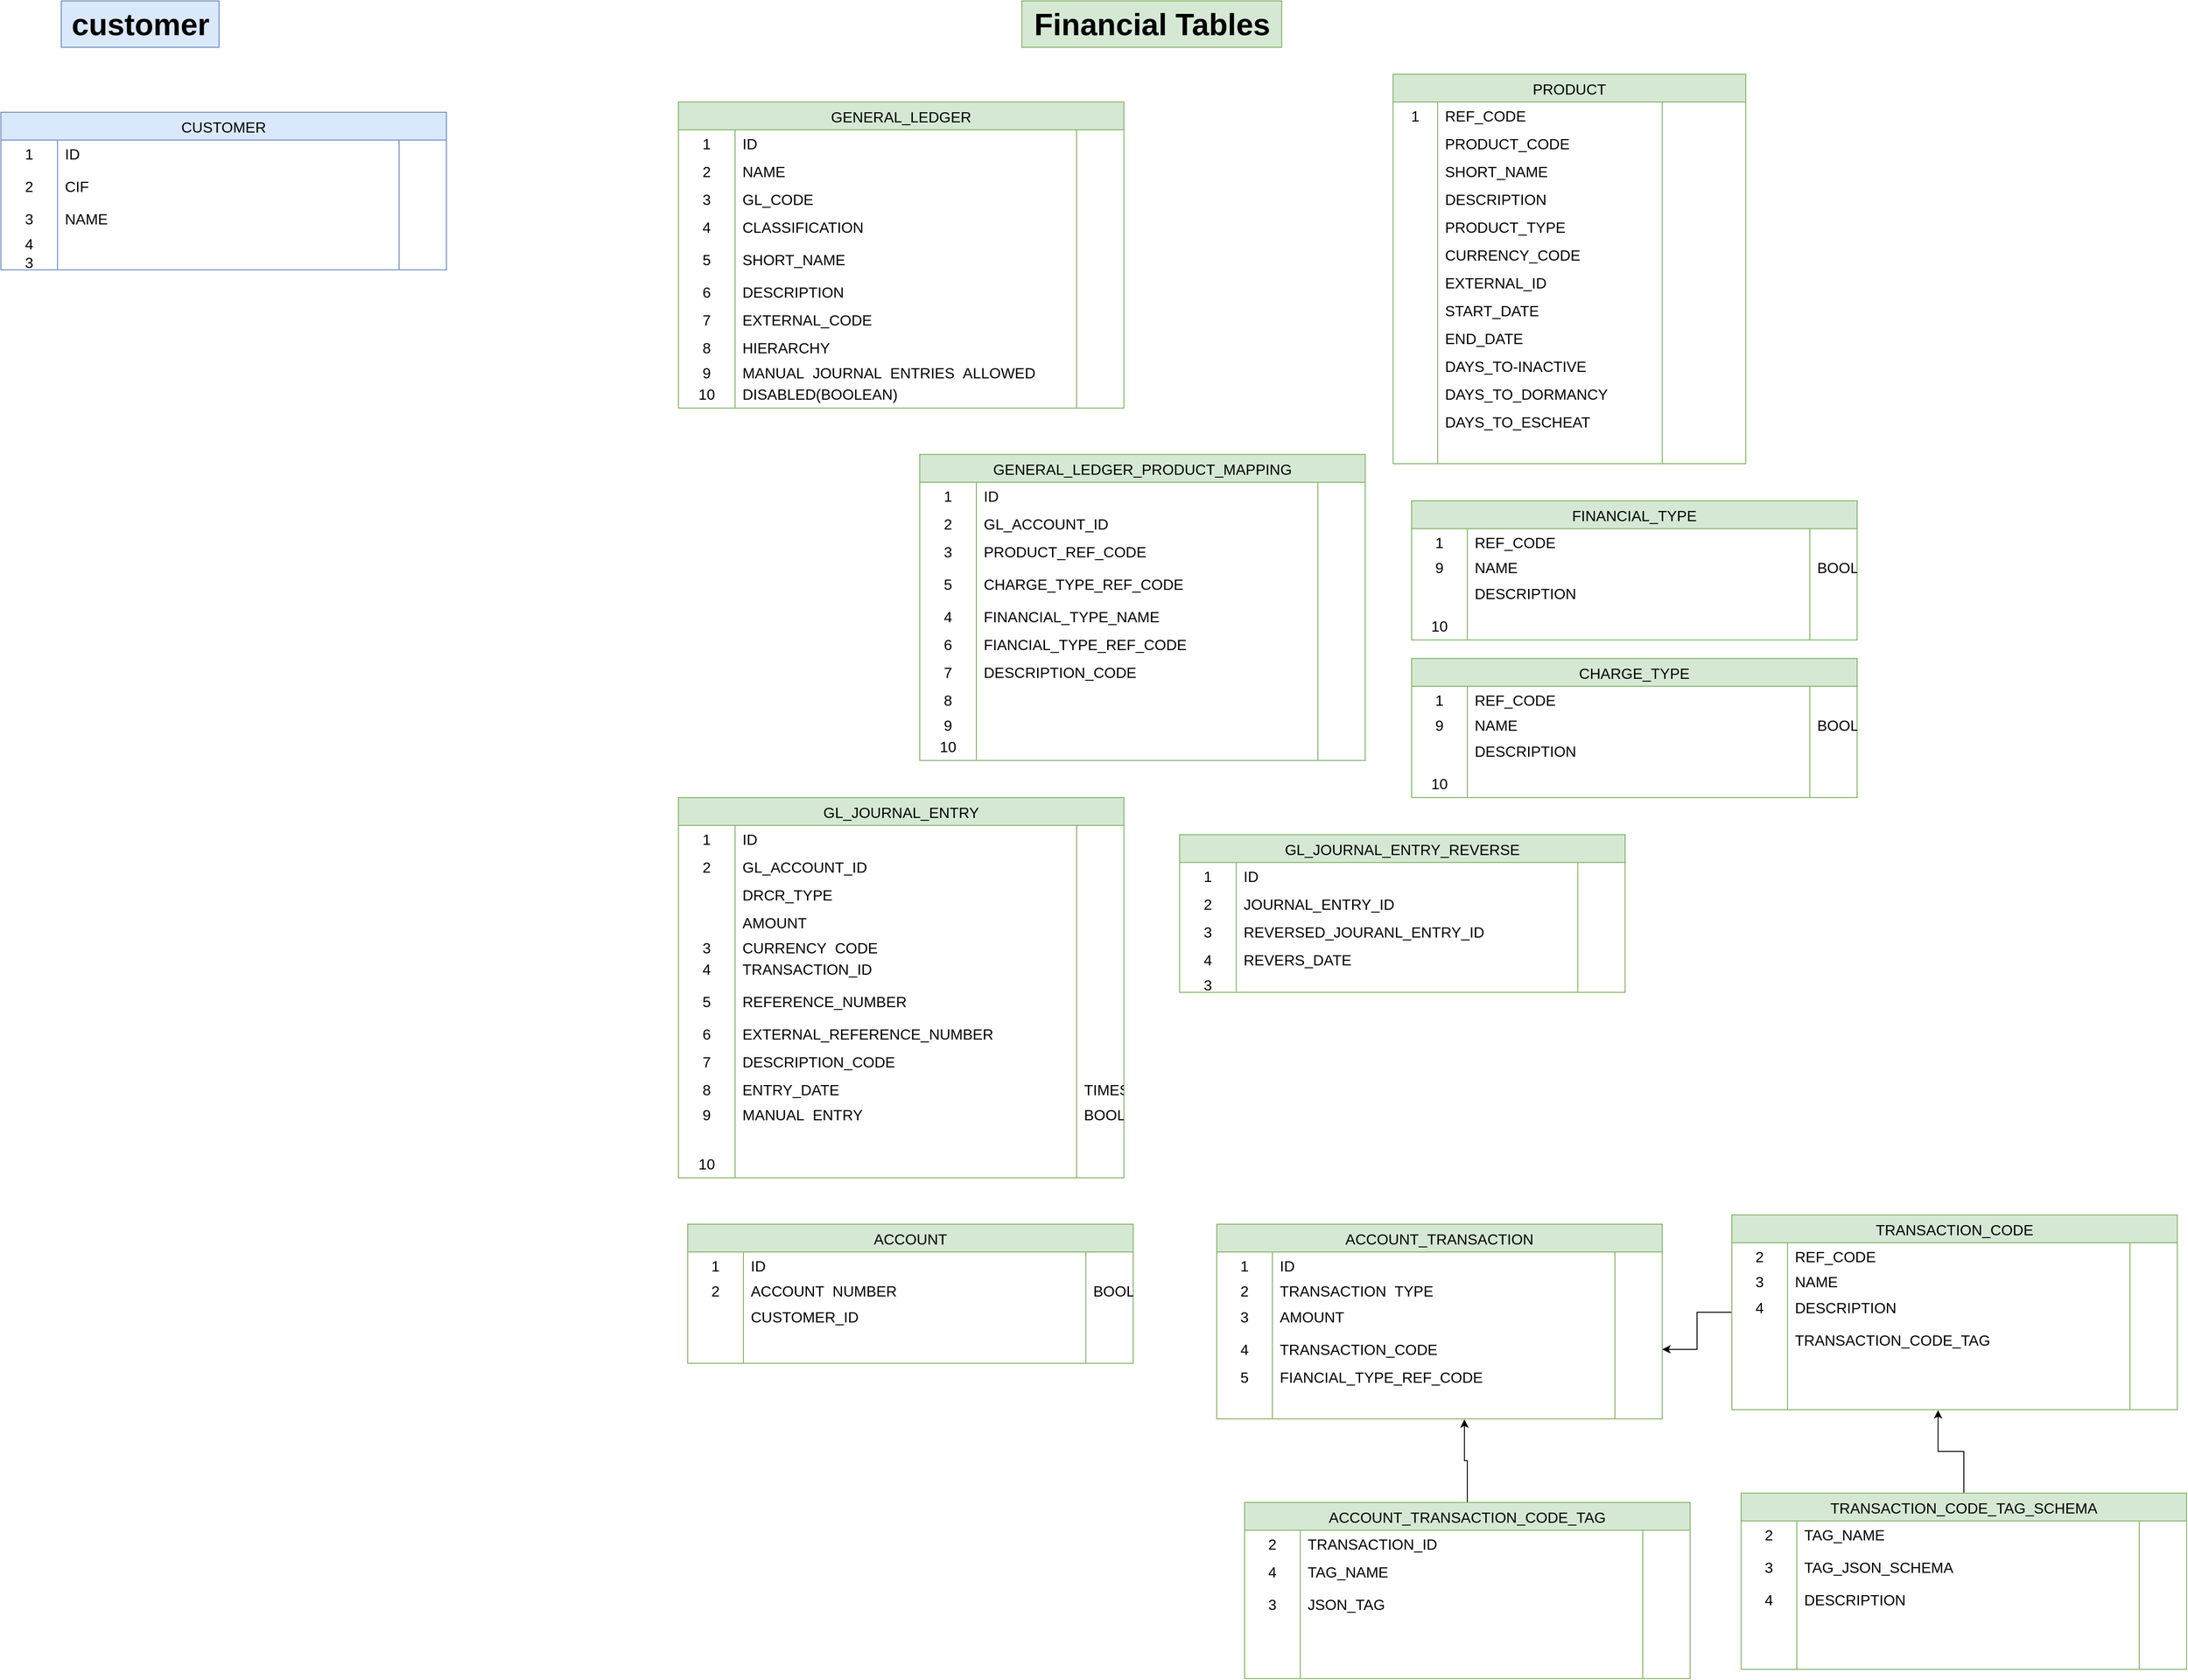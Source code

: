 <mxfile version="21.3.7" type="github">
  <diagram name="Page-1" id="fs79J-ucJe77K3Y8tH45">
    <mxGraphModel dx="1990" dy="1769" grid="1" gridSize="10" guides="1" tooltips="1" connect="1" arrows="1" fold="1" page="1" pageScale="1" pageWidth="850" pageHeight="1100" math="0" shadow="0">
      <root>
        <mxCell id="0" />
        <mxCell id="1" parent="0" />
        <mxCell id="N7fRc56kS8bR0nnPCuzB-1" value="GENERAL_LEDGER" style="shape=table;startSize=30;container=1;collapsible=0;childLayout=tableLayout;fixedRows=1;rowLines=0;fontStyle=0;strokeColor=#82b366;fontSize=16;fillColor=#d5e8d4;" parent="1" vertex="1">
          <mxGeometry x="-100" y="-971" width="480" height="330" as="geometry" />
        </mxCell>
        <mxCell id="N7fRc56kS8bR0nnPCuzB-2" value="" style="shape=tableRow;horizontal=0;startSize=0;swimlaneHead=0;swimlaneBody=0;top=0;left=0;bottom=0;right=0;collapsible=0;dropTarget=0;fillColor=none;points=[[0,0.5],[1,0.5]];portConstraint=eastwest;strokeColor=inherit;fontSize=16;" parent="N7fRc56kS8bR0nnPCuzB-1" vertex="1">
          <mxGeometry y="30" width="480" height="30" as="geometry" />
        </mxCell>
        <mxCell id="N7fRc56kS8bR0nnPCuzB-3" value="1" style="shape=partialRectangle;html=1;whiteSpace=wrap;connectable=0;fillColor=none;top=0;left=0;bottom=0;right=0;overflow=hidden;pointerEvents=1;strokeColor=inherit;fontSize=16;" parent="N7fRc56kS8bR0nnPCuzB-2" vertex="1">
          <mxGeometry width="61" height="30" as="geometry">
            <mxRectangle width="61" height="30" as="alternateBounds" />
          </mxGeometry>
        </mxCell>
        <mxCell id="N7fRc56kS8bR0nnPCuzB-4" value="ID" style="shape=partialRectangle;html=1;whiteSpace=wrap;connectable=0;fillColor=none;top=0;left=0;bottom=0;right=0;align=left;spacingLeft=6;overflow=hidden;strokeColor=inherit;fontSize=16;" parent="N7fRc56kS8bR0nnPCuzB-2" vertex="1">
          <mxGeometry x="61" width="368" height="30" as="geometry">
            <mxRectangle width="368" height="30" as="alternateBounds" />
          </mxGeometry>
        </mxCell>
        <mxCell id="N7fRc56kS8bR0nnPCuzB-5" style="shape=partialRectangle;html=1;whiteSpace=wrap;connectable=0;fillColor=none;top=0;left=0;bottom=0;right=0;align=left;spacingLeft=6;overflow=hidden;strokeColor=inherit;fontSize=16;" parent="N7fRc56kS8bR0nnPCuzB-2" vertex="1">
          <mxGeometry x="429" width="51" height="30" as="geometry">
            <mxRectangle width="51" height="30" as="alternateBounds" />
          </mxGeometry>
        </mxCell>
        <mxCell id="N7fRc56kS8bR0nnPCuzB-6" style="shape=tableRow;horizontal=0;startSize=0;swimlaneHead=0;swimlaneBody=0;top=0;left=0;bottom=0;right=0;collapsible=0;dropTarget=0;fillColor=none;points=[[0,0.5],[1,0.5]];portConstraint=eastwest;strokeColor=inherit;fontSize=16;" parent="N7fRc56kS8bR0nnPCuzB-1" vertex="1">
          <mxGeometry y="60" width="480" height="30" as="geometry" />
        </mxCell>
        <mxCell id="N7fRc56kS8bR0nnPCuzB-7" value="2" style="shape=partialRectangle;html=1;whiteSpace=wrap;connectable=0;fillColor=none;top=0;left=0;bottom=0;right=0;overflow=hidden;strokeColor=inherit;fontSize=16;" parent="N7fRc56kS8bR0nnPCuzB-6" vertex="1">
          <mxGeometry width="61" height="30" as="geometry">
            <mxRectangle width="61" height="30" as="alternateBounds" />
          </mxGeometry>
        </mxCell>
        <mxCell id="N7fRc56kS8bR0nnPCuzB-8" value="NAME" style="shape=partialRectangle;html=1;whiteSpace=wrap;connectable=0;fillColor=none;top=0;left=0;bottom=0;right=0;align=left;spacingLeft=6;overflow=hidden;strokeColor=inherit;fontSize=16;" parent="N7fRc56kS8bR0nnPCuzB-6" vertex="1">
          <mxGeometry x="61" width="368" height="30" as="geometry">
            <mxRectangle width="368" height="30" as="alternateBounds" />
          </mxGeometry>
        </mxCell>
        <mxCell id="N7fRc56kS8bR0nnPCuzB-9" style="shape=partialRectangle;html=1;whiteSpace=wrap;connectable=0;fillColor=none;top=0;left=0;bottom=0;right=0;align=left;spacingLeft=6;overflow=hidden;strokeColor=inherit;fontSize=16;" parent="N7fRc56kS8bR0nnPCuzB-6" vertex="1">
          <mxGeometry x="429" width="51" height="30" as="geometry">
            <mxRectangle width="51" height="30" as="alternateBounds" />
          </mxGeometry>
        </mxCell>
        <mxCell id="N7fRc56kS8bR0nnPCuzB-10" value="" style="shape=tableRow;horizontal=0;startSize=0;swimlaneHead=0;swimlaneBody=0;top=0;left=0;bottom=0;right=0;collapsible=0;dropTarget=0;fillColor=none;points=[[0,0.5],[1,0.5]];portConstraint=eastwest;strokeColor=inherit;fontSize=16;" parent="N7fRc56kS8bR0nnPCuzB-1" vertex="1">
          <mxGeometry y="90" width="480" height="30" as="geometry" />
        </mxCell>
        <mxCell id="N7fRc56kS8bR0nnPCuzB-11" value="3" style="shape=partialRectangle;html=1;whiteSpace=wrap;connectable=0;fillColor=none;top=0;left=0;bottom=0;right=0;overflow=hidden;strokeColor=inherit;fontSize=16;" parent="N7fRc56kS8bR0nnPCuzB-10" vertex="1">
          <mxGeometry width="61" height="30" as="geometry">
            <mxRectangle width="61" height="30" as="alternateBounds" />
          </mxGeometry>
        </mxCell>
        <mxCell id="N7fRc56kS8bR0nnPCuzB-12" value="GL_CODE" style="shape=partialRectangle;html=1;whiteSpace=wrap;connectable=0;fillColor=none;top=0;left=0;bottom=0;right=0;align=left;spacingLeft=6;overflow=hidden;strokeColor=inherit;fontSize=16;" parent="N7fRc56kS8bR0nnPCuzB-10" vertex="1">
          <mxGeometry x="61" width="368" height="30" as="geometry">
            <mxRectangle width="368" height="30" as="alternateBounds" />
          </mxGeometry>
        </mxCell>
        <mxCell id="N7fRc56kS8bR0nnPCuzB-13" style="shape=partialRectangle;html=1;whiteSpace=wrap;connectable=0;fillColor=none;top=0;left=0;bottom=0;right=0;align=left;spacingLeft=6;overflow=hidden;strokeColor=inherit;fontSize=16;" parent="N7fRc56kS8bR0nnPCuzB-10" vertex="1">
          <mxGeometry x="429" width="51" height="30" as="geometry">
            <mxRectangle width="51" height="30" as="alternateBounds" />
          </mxGeometry>
        </mxCell>
        <mxCell id="N7fRc56kS8bR0nnPCuzB-14" style="shape=tableRow;horizontal=0;startSize=0;swimlaneHead=0;swimlaneBody=0;top=0;left=0;bottom=0;right=0;collapsible=0;dropTarget=0;fillColor=none;points=[[0,0.5],[1,0.5]];portConstraint=eastwest;strokeColor=inherit;fontSize=16;" parent="N7fRc56kS8bR0nnPCuzB-1" vertex="1">
          <mxGeometry y="120" width="480" height="30" as="geometry" />
        </mxCell>
        <mxCell id="N7fRc56kS8bR0nnPCuzB-15" value="4" style="shape=partialRectangle;html=1;whiteSpace=wrap;connectable=0;fillColor=none;top=0;left=0;bottom=0;right=0;overflow=hidden;strokeColor=inherit;fontSize=16;" parent="N7fRc56kS8bR0nnPCuzB-14" vertex="1">
          <mxGeometry width="61" height="30" as="geometry">
            <mxRectangle width="61" height="30" as="alternateBounds" />
          </mxGeometry>
        </mxCell>
        <mxCell id="N7fRc56kS8bR0nnPCuzB-16" value="CLASSIFICATION" style="shape=partialRectangle;html=1;whiteSpace=wrap;connectable=0;fillColor=none;top=0;left=0;bottom=0;right=0;align=left;spacingLeft=6;overflow=hidden;strokeColor=inherit;fontSize=16;" parent="N7fRc56kS8bR0nnPCuzB-14" vertex="1">
          <mxGeometry x="61" width="368" height="30" as="geometry">
            <mxRectangle width="368" height="30" as="alternateBounds" />
          </mxGeometry>
        </mxCell>
        <mxCell id="N7fRc56kS8bR0nnPCuzB-17" style="shape=partialRectangle;html=1;whiteSpace=wrap;connectable=0;fillColor=none;top=0;left=0;bottom=0;right=0;align=left;spacingLeft=6;overflow=hidden;strokeColor=inherit;fontSize=16;" parent="N7fRc56kS8bR0nnPCuzB-14" vertex="1">
          <mxGeometry x="429" width="51" height="30" as="geometry">
            <mxRectangle width="51" height="30" as="alternateBounds" />
          </mxGeometry>
        </mxCell>
        <mxCell id="N7fRc56kS8bR0nnPCuzB-18" style="shape=tableRow;horizontal=0;startSize=0;swimlaneHead=0;swimlaneBody=0;top=0;left=0;bottom=0;right=0;collapsible=0;dropTarget=0;fillColor=none;points=[[0,0.5],[1,0.5]];portConstraint=eastwest;strokeColor=inherit;fontSize=16;" parent="N7fRc56kS8bR0nnPCuzB-1" vertex="1">
          <mxGeometry y="150" width="480" height="40" as="geometry" />
        </mxCell>
        <mxCell id="N7fRc56kS8bR0nnPCuzB-19" value="5" style="shape=partialRectangle;html=1;whiteSpace=wrap;connectable=0;fillColor=none;top=0;left=0;bottom=0;right=0;overflow=hidden;strokeColor=inherit;fontSize=16;" parent="N7fRc56kS8bR0nnPCuzB-18" vertex="1">
          <mxGeometry width="61" height="40" as="geometry">
            <mxRectangle width="61" height="40" as="alternateBounds" />
          </mxGeometry>
        </mxCell>
        <mxCell id="N7fRc56kS8bR0nnPCuzB-20" value="SHORT_NAME" style="shape=partialRectangle;html=1;whiteSpace=wrap;connectable=0;fillColor=none;top=0;left=0;bottom=0;right=0;align=left;spacingLeft=6;overflow=hidden;strokeColor=inherit;fontSize=16;" parent="N7fRc56kS8bR0nnPCuzB-18" vertex="1">
          <mxGeometry x="61" width="368" height="40" as="geometry">
            <mxRectangle width="368" height="40" as="alternateBounds" />
          </mxGeometry>
        </mxCell>
        <mxCell id="N7fRc56kS8bR0nnPCuzB-21" style="shape=partialRectangle;html=1;whiteSpace=wrap;connectable=0;fillColor=none;top=0;left=0;bottom=0;right=0;align=left;spacingLeft=6;overflow=hidden;strokeColor=inherit;fontSize=16;" parent="N7fRc56kS8bR0nnPCuzB-18" vertex="1">
          <mxGeometry x="429" width="51" height="40" as="geometry">
            <mxRectangle width="51" height="40" as="alternateBounds" />
          </mxGeometry>
        </mxCell>
        <mxCell id="N7fRc56kS8bR0nnPCuzB-22" style="shape=tableRow;horizontal=0;startSize=0;swimlaneHead=0;swimlaneBody=0;top=0;left=0;bottom=0;right=0;collapsible=0;dropTarget=0;fillColor=none;points=[[0,0.5],[1,0.5]];portConstraint=eastwest;strokeColor=inherit;fontSize=16;" parent="N7fRc56kS8bR0nnPCuzB-1" vertex="1">
          <mxGeometry y="190" width="480" height="30" as="geometry" />
        </mxCell>
        <mxCell id="N7fRc56kS8bR0nnPCuzB-23" value="6" style="shape=partialRectangle;html=1;whiteSpace=wrap;connectable=0;fillColor=none;top=0;left=0;bottom=0;right=0;overflow=hidden;strokeColor=inherit;fontSize=16;" parent="N7fRc56kS8bR0nnPCuzB-22" vertex="1">
          <mxGeometry width="61" height="30" as="geometry">
            <mxRectangle width="61" height="30" as="alternateBounds" />
          </mxGeometry>
        </mxCell>
        <mxCell id="N7fRc56kS8bR0nnPCuzB-24" value="DESCRIPTION" style="shape=partialRectangle;html=1;whiteSpace=wrap;connectable=0;fillColor=none;top=0;left=0;bottom=0;right=0;align=left;spacingLeft=6;overflow=hidden;strokeColor=inherit;fontSize=16;" parent="N7fRc56kS8bR0nnPCuzB-22" vertex="1">
          <mxGeometry x="61" width="368" height="30" as="geometry">
            <mxRectangle width="368" height="30" as="alternateBounds" />
          </mxGeometry>
        </mxCell>
        <mxCell id="N7fRc56kS8bR0nnPCuzB-25" style="shape=partialRectangle;html=1;whiteSpace=wrap;connectable=0;fillColor=none;top=0;left=0;bottom=0;right=0;align=left;spacingLeft=6;overflow=hidden;strokeColor=inherit;fontSize=16;" parent="N7fRc56kS8bR0nnPCuzB-22" vertex="1">
          <mxGeometry x="429" width="51" height="30" as="geometry">
            <mxRectangle width="51" height="30" as="alternateBounds" />
          </mxGeometry>
        </mxCell>
        <mxCell id="N7fRc56kS8bR0nnPCuzB-26" value="" style="shape=tableRow;horizontal=0;startSize=0;swimlaneHead=0;swimlaneBody=0;top=0;left=0;bottom=0;right=0;collapsible=0;dropTarget=0;fillColor=none;points=[[0,0.5],[1,0.5]];portConstraint=eastwest;strokeColor=inherit;fontSize=16;" parent="N7fRc56kS8bR0nnPCuzB-1" vertex="1">
          <mxGeometry y="220" width="480" height="30" as="geometry" />
        </mxCell>
        <mxCell id="N7fRc56kS8bR0nnPCuzB-27" value="7" style="shape=partialRectangle;html=1;whiteSpace=wrap;connectable=0;fillColor=none;top=0;left=0;bottom=0;right=0;overflow=hidden;strokeColor=inherit;fontSize=16;" parent="N7fRc56kS8bR0nnPCuzB-26" vertex="1">
          <mxGeometry width="61" height="30" as="geometry">
            <mxRectangle width="61" height="30" as="alternateBounds" />
          </mxGeometry>
        </mxCell>
        <mxCell id="N7fRc56kS8bR0nnPCuzB-28" value="EXTERNAL_CODE" style="shape=partialRectangle;html=1;whiteSpace=wrap;connectable=0;fillColor=none;top=0;left=0;bottom=0;right=0;align=left;spacingLeft=6;overflow=hidden;strokeColor=inherit;fontSize=16;" parent="N7fRc56kS8bR0nnPCuzB-26" vertex="1">
          <mxGeometry x="61" width="368" height="30" as="geometry">
            <mxRectangle width="368" height="30" as="alternateBounds" />
          </mxGeometry>
        </mxCell>
        <mxCell id="N7fRc56kS8bR0nnPCuzB-29" style="shape=partialRectangle;html=1;whiteSpace=wrap;connectable=0;fillColor=none;top=0;left=0;bottom=0;right=0;align=left;spacingLeft=6;overflow=hidden;strokeColor=inherit;fontSize=16;" parent="N7fRc56kS8bR0nnPCuzB-26" vertex="1">
          <mxGeometry x="429" width="51" height="30" as="geometry">
            <mxRectangle width="51" height="30" as="alternateBounds" />
          </mxGeometry>
        </mxCell>
        <mxCell id="N7fRc56kS8bR0nnPCuzB-30" style="shape=tableRow;horizontal=0;startSize=0;swimlaneHead=0;swimlaneBody=0;top=0;left=0;bottom=0;right=0;collapsible=0;dropTarget=0;fillColor=none;points=[[0,0.5],[1,0.5]];portConstraint=eastwest;strokeColor=inherit;fontSize=16;" parent="N7fRc56kS8bR0nnPCuzB-1" vertex="1">
          <mxGeometry y="250" width="480" height="30" as="geometry" />
        </mxCell>
        <mxCell id="N7fRc56kS8bR0nnPCuzB-31" value="8" style="shape=partialRectangle;html=1;whiteSpace=wrap;connectable=0;fillColor=none;top=0;left=0;bottom=0;right=0;overflow=hidden;strokeColor=inherit;fontSize=16;" parent="N7fRc56kS8bR0nnPCuzB-30" vertex="1">
          <mxGeometry width="61" height="30" as="geometry">
            <mxRectangle width="61" height="30" as="alternateBounds" />
          </mxGeometry>
        </mxCell>
        <mxCell id="N7fRc56kS8bR0nnPCuzB-32" value="HIERARCHY" style="shape=partialRectangle;html=1;whiteSpace=wrap;connectable=0;fillColor=none;top=0;left=0;bottom=0;right=0;align=left;spacingLeft=6;overflow=hidden;strokeColor=inherit;fontSize=16;" parent="N7fRc56kS8bR0nnPCuzB-30" vertex="1">
          <mxGeometry x="61" width="368" height="30" as="geometry">
            <mxRectangle width="368" height="30" as="alternateBounds" />
          </mxGeometry>
        </mxCell>
        <mxCell id="N7fRc56kS8bR0nnPCuzB-33" style="shape=partialRectangle;html=1;whiteSpace=wrap;connectable=0;fillColor=none;top=0;left=0;bottom=0;right=0;align=left;spacingLeft=6;overflow=hidden;strokeColor=inherit;fontSize=16;" parent="N7fRc56kS8bR0nnPCuzB-30" vertex="1">
          <mxGeometry x="429" width="51" height="30" as="geometry">
            <mxRectangle width="51" height="30" as="alternateBounds" />
          </mxGeometry>
        </mxCell>
        <mxCell id="N7fRc56kS8bR0nnPCuzB-34" style="shape=tableRow;horizontal=0;startSize=0;swimlaneHead=0;swimlaneBody=0;top=0;left=0;bottom=0;right=0;collapsible=0;dropTarget=0;fillColor=none;points=[[0,0.5],[1,0.5]];portConstraint=eastwest;strokeColor=inherit;fontSize=16;" parent="N7fRc56kS8bR0nnPCuzB-1" vertex="1">
          <mxGeometry y="280" width="480" height="20" as="geometry" />
        </mxCell>
        <mxCell id="N7fRc56kS8bR0nnPCuzB-35" value="9" style="shape=partialRectangle;html=1;whiteSpace=wrap;connectable=0;fillColor=none;top=0;left=0;bottom=0;right=0;overflow=hidden;strokeColor=inherit;fontSize=16;" parent="N7fRc56kS8bR0nnPCuzB-34" vertex="1">
          <mxGeometry width="61" height="20" as="geometry">
            <mxRectangle width="61" height="20" as="alternateBounds" />
          </mxGeometry>
        </mxCell>
        <mxCell id="N7fRc56kS8bR0nnPCuzB-36" value="MANUAL_JOURNAL_ENTRIES_ALLOWED&lt;br&gt;" style="shape=partialRectangle;html=1;whiteSpace=wrap;connectable=0;fillColor=none;top=0;left=0;bottom=0;right=0;align=left;spacingLeft=6;overflow=hidden;strokeColor=inherit;fontSize=16;" parent="N7fRc56kS8bR0nnPCuzB-34" vertex="1">
          <mxGeometry x="61" width="368" height="20" as="geometry">
            <mxRectangle width="368" height="20" as="alternateBounds" />
          </mxGeometry>
        </mxCell>
        <mxCell id="N7fRc56kS8bR0nnPCuzB-37" style="shape=partialRectangle;html=1;whiteSpace=wrap;connectable=0;fillColor=none;top=0;left=0;bottom=0;right=0;align=left;spacingLeft=6;overflow=hidden;strokeColor=inherit;fontSize=16;" parent="N7fRc56kS8bR0nnPCuzB-34" vertex="1">
          <mxGeometry x="429" width="51" height="20" as="geometry">
            <mxRectangle width="51" height="20" as="alternateBounds" />
          </mxGeometry>
        </mxCell>
        <mxCell id="N7fRc56kS8bR0nnPCuzB-38" style="shape=tableRow;horizontal=0;startSize=0;swimlaneHead=0;swimlaneBody=0;top=0;left=0;bottom=0;right=0;collapsible=0;dropTarget=0;fillColor=none;points=[[0,0.5],[1,0.5]];portConstraint=eastwest;strokeColor=inherit;fontSize=16;" parent="N7fRc56kS8bR0nnPCuzB-1" vertex="1">
          <mxGeometry y="300" width="480" height="30" as="geometry" />
        </mxCell>
        <mxCell id="N7fRc56kS8bR0nnPCuzB-39" value="10" style="shape=partialRectangle;html=1;whiteSpace=wrap;connectable=0;fillColor=none;top=0;left=0;bottom=0;right=0;overflow=hidden;strokeColor=inherit;fontSize=16;" parent="N7fRc56kS8bR0nnPCuzB-38" vertex="1">
          <mxGeometry width="61" height="30" as="geometry">
            <mxRectangle width="61" height="30" as="alternateBounds" />
          </mxGeometry>
        </mxCell>
        <mxCell id="N7fRc56kS8bR0nnPCuzB-40" value="DISABLED(BOOLEAN)" style="shape=partialRectangle;html=1;whiteSpace=wrap;connectable=0;fillColor=none;top=0;left=0;bottom=0;right=0;align=left;spacingLeft=6;overflow=hidden;strokeColor=inherit;fontSize=16;" parent="N7fRc56kS8bR0nnPCuzB-38" vertex="1">
          <mxGeometry x="61" width="368" height="30" as="geometry">
            <mxRectangle width="368" height="30" as="alternateBounds" />
          </mxGeometry>
        </mxCell>
        <mxCell id="N7fRc56kS8bR0nnPCuzB-41" style="shape=partialRectangle;html=1;whiteSpace=wrap;connectable=0;fillColor=none;top=0;left=0;bottom=0;right=0;align=left;spacingLeft=6;overflow=hidden;strokeColor=inherit;fontSize=16;" parent="N7fRc56kS8bR0nnPCuzB-38" vertex="1">
          <mxGeometry x="429" width="51" height="30" as="geometry">
            <mxRectangle width="51" height="30" as="alternateBounds" />
          </mxGeometry>
        </mxCell>
        <mxCell id="N7fRc56kS8bR0nnPCuzB-42" value="PRODUCT" style="shape=table;startSize=30;container=1;collapsible=0;childLayout=tableLayout;fixedRows=1;rowLines=0;fontStyle=0;strokeColor=#82b366;fontSize=16;fillColor=#d5e8d4;" parent="1" vertex="1">
          <mxGeometry x="670" y="-1001" width="380" height="420" as="geometry" />
        </mxCell>
        <mxCell id="N7fRc56kS8bR0nnPCuzB-43" value="" style="shape=tableRow;horizontal=0;startSize=0;swimlaneHead=0;swimlaneBody=0;top=0;left=0;bottom=0;right=0;collapsible=0;dropTarget=0;fillColor=none;points=[[0,0.5],[1,0.5]];portConstraint=eastwest;strokeColor=inherit;fontSize=16;" parent="N7fRc56kS8bR0nnPCuzB-42" vertex="1">
          <mxGeometry y="30" width="380" height="30" as="geometry" />
        </mxCell>
        <mxCell id="N7fRc56kS8bR0nnPCuzB-44" value="1" style="shape=partialRectangle;html=1;whiteSpace=wrap;connectable=0;fillColor=none;top=0;left=0;bottom=0;right=0;overflow=hidden;pointerEvents=1;strokeColor=inherit;fontSize=16;" parent="N7fRc56kS8bR0nnPCuzB-43" vertex="1">
          <mxGeometry width="48" height="30" as="geometry">
            <mxRectangle width="48" height="30" as="alternateBounds" />
          </mxGeometry>
        </mxCell>
        <mxCell id="N7fRc56kS8bR0nnPCuzB-45" value="REF_CODE" style="shape=partialRectangle;html=1;whiteSpace=wrap;connectable=0;fillColor=none;top=0;left=0;bottom=0;right=0;align=left;spacingLeft=6;overflow=hidden;strokeColor=inherit;fontSize=16;" parent="N7fRc56kS8bR0nnPCuzB-43" vertex="1">
          <mxGeometry x="48" width="242" height="30" as="geometry">
            <mxRectangle width="242" height="30" as="alternateBounds" />
          </mxGeometry>
        </mxCell>
        <mxCell id="N7fRc56kS8bR0nnPCuzB-46" style="shape=partialRectangle;html=1;whiteSpace=wrap;connectable=0;fillColor=none;top=0;left=0;bottom=0;right=0;align=left;spacingLeft=6;overflow=hidden;strokeColor=inherit;fontSize=16;" parent="N7fRc56kS8bR0nnPCuzB-43" vertex="1">
          <mxGeometry x="290" width="90" height="30" as="geometry">
            <mxRectangle width="90" height="30" as="alternateBounds" />
          </mxGeometry>
        </mxCell>
        <mxCell id="N7fRc56kS8bR0nnPCuzB-47" style="shape=tableRow;horizontal=0;startSize=0;swimlaneHead=0;swimlaneBody=0;top=0;left=0;bottom=0;right=0;collapsible=0;dropTarget=0;fillColor=none;points=[[0,0.5],[1,0.5]];portConstraint=eastwest;strokeColor=inherit;fontSize=16;" parent="N7fRc56kS8bR0nnPCuzB-42" vertex="1">
          <mxGeometry y="60" width="380" height="30" as="geometry" />
        </mxCell>
        <mxCell id="N7fRc56kS8bR0nnPCuzB-48" style="shape=partialRectangle;html=1;whiteSpace=wrap;connectable=0;fillColor=none;top=0;left=0;bottom=0;right=0;overflow=hidden;pointerEvents=1;strokeColor=inherit;fontSize=16;" parent="N7fRc56kS8bR0nnPCuzB-47" vertex="1">
          <mxGeometry width="48" height="30" as="geometry">
            <mxRectangle width="48" height="30" as="alternateBounds" />
          </mxGeometry>
        </mxCell>
        <mxCell id="N7fRc56kS8bR0nnPCuzB-49" value="PRODUCT_CODE" style="shape=partialRectangle;html=1;whiteSpace=wrap;connectable=0;fillColor=none;top=0;left=0;bottom=0;right=0;align=left;spacingLeft=6;overflow=hidden;strokeColor=inherit;fontSize=16;" parent="N7fRc56kS8bR0nnPCuzB-47" vertex="1">
          <mxGeometry x="48" width="242" height="30" as="geometry">
            <mxRectangle width="242" height="30" as="alternateBounds" />
          </mxGeometry>
        </mxCell>
        <mxCell id="N7fRc56kS8bR0nnPCuzB-50" style="shape=partialRectangle;html=1;whiteSpace=wrap;connectable=0;fillColor=none;top=0;left=0;bottom=0;right=0;align=left;spacingLeft=6;overflow=hidden;strokeColor=inherit;fontSize=16;" parent="N7fRc56kS8bR0nnPCuzB-47" vertex="1">
          <mxGeometry x="290" width="90" height="30" as="geometry">
            <mxRectangle width="90" height="30" as="alternateBounds" />
          </mxGeometry>
        </mxCell>
        <mxCell id="N7fRc56kS8bR0nnPCuzB-51" value="" style="shape=tableRow;horizontal=0;startSize=0;swimlaneHead=0;swimlaneBody=0;top=0;left=0;bottom=0;right=0;collapsible=0;dropTarget=0;fillColor=none;points=[[0,0.5],[1,0.5]];portConstraint=eastwest;strokeColor=inherit;fontSize=16;" parent="N7fRc56kS8bR0nnPCuzB-42" vertex="1">
          <mxGeometry y="90" width="380" height="30" as="geometry" />
        </mxCell>
        <mxCell id="N7fRc56kS8bR0nnPCuzB-52" value="" style="shape=partialRectangle;html=1;whiteSpace=wrap;connectable=0;fillColor=none;top=0;left=0;bottom=0;right=0;overflow=hidden;strokeColor=inherit;fontSize=16;" parent="N7fRc56kS8bR0nnPCuzB-51" vertex="1">
          <mxGeometry width="48" height="30" as="geometry">
            <mxRectangle width="48" height="30" as="alternateBounds" />
          </mxGeometry>
        </mxCell>
        <mxCell id="N7fRc56kS8bR0nnPCuzB-53" value="SHORT_NAME" style="shape=partialRectangle;html=1;whiteSpace=wrap;connectable=0;fillColor=none;top=0;left=0;bottom=0;right=0;align=left;spacingLeft=6;overflow=hidden;strokeColor=inherit;fontSize=16;" parent="N7fRc56kS8bR0nnPCuzB-51" vertex="1">
          <mxGeometry x="48" width="242" height="30" as="geometry">
            <mxRectangle width="242" height="30" as="alternateBounds" />
          </mxGeometry>
        </mxCell>
        <mxCell id="N7fRc56kS8bR0nnPCuzB-54" style="shape=partialRectangle;html=1;whiteSpace=wrap;connectable=0;fillColor=none;top=0;left=0;bottom=0;right=0;align=left;spacingLeft=6;overflow=hidden;strokeColor=inherit;fontSize=16;" parent="N7fRc56kS8bR0nnPCuzB-51" vertex="1">
          <mxGeometry x="290" width="90" height="30" as="geometry">
            <mxRectangle width="90" height="30" as="alternateBounds" />
          </mxGeometry>
        </mxCell>
        <mxCell id="N7fRc56kS8bR0nnPCuzB-55" value="" style="shape=tableRow;horizontal=0;startSize=0;swimlaneHead=0;swimlaneBody=0;top=0;left=0;bottom=0;right=0;collapsible=0;dropTarget=0;fillColor=none;points=[[0,0.5],[1,0.5]];portConstraint=eastwest;strokeColor=inherit;fontSize=16;" parent="N7fRc56kS8bR0nnPCuzB-42" vertex="1">
          <mxGeometry y="120" width="380" height="30" as="geometry" />
        </mxCell>
        <mxCell id="N7fRc56kS8bR0nnPCuzB-56" value="" style="shape=partialRectangle;html=1;whiteSpace=wrap;connectable=0;fillColor=none;top=0;left=0;bottom=0;right=0;overflow=hidden;strokeColor=inherit;fontSize=16;" parent="N7fRc56kS8bR0nnPCuzB-55" vertex="1">
          <mxGeometry width="48" height="30" as="geometry">
            <mxRectangle width="48" height="30" as="alternateBounds" />
          </mxGeometry>
        </mxCell>
        <mxCell id="N7fRc56kS8bR0nnPCuzB-57" value="DESCRIPTION" style="shape=partialRectangle;html=1;whiteSpace=wrap;connectable=0;fillColor=none;top=0;left=0;bottom=0;right=0;align=left;spacingLeft=6;overflow=hidden;strokeColor=inherit;fontSize=16;" parent="N7fRc56kS8bR0nnPCuzB-55" vertex="1">
          <mxGeometry x="48" width="242" height="30" as="geometry">
            <mxRectangle width="242" height="30" as="alternateBounds" />
          </mxGeometry>
        </mxCell>
        <mxCell id="N7fRc56kS8bR0nnPCuzB-58" style="shape=partialRectangle;html=1;whiteSpace=wrap;connectable=0;fillColor=none;top=0;left=0;bottom=0;right=0;align=left;spacingLeft=6;overflow=hidden;strokeColor=inherit;fontSize=16;" parent="N7fRc56kS8bR0nnPCuzB-55" vertex="1">
          <mxGeometry x="290" width="90" height="30" as="geometry">
            <mxRectangle width="90" height="30" as="alternateBounds" />
          </mxGeometry>
        </mxCell>
        <mxCell id="N7fRc56kS8bR0nnPCuzB-59" style="shape=tableRow;horizontal=0;startSize=0;swimlaneHead=0;swimlaneBody=0;top=0;left=0;bottom=0;right=0;collapsible=0;dropTarget=0;fillColor=none;points=[[0,0.5],[1,0.5]];portConstraint=eastwest;strokeColor=inherit;fontSize=16;" parent="N7fRc56kS8bR0nnPCuzB-42" vertex="1">
          <mxGeometry y="150" width="380" height="30" as="geometry" />
        </mxCell>
        <mxCell id="N7fRc56kS8bR0nnPCuzB-60" value="" style="shape=partialRectangle;html=1;whiteSpace=wrap;connectable=0;fillColor=none;top=0;left=0;bottom=0;right=0;overflow=hidden;strokeColor=inherit;fontSize=16;" parent="N7fRc56kS8bR0nnPCuzB-59" vertex="1">
          <mxGeometry width="48" height="30" as="geometry">
            <mxRectangle width="48" height="30" as="alternateBounds" />
          </mxGeometry>
        </mxCell>
        <mxCell id="N7fRc56kS8bR0nnPCuzB-61" value="PRODUCT_TYPE" style="shape=partialRectangle;html=1;whiteSpace=wrap;connectable=0;fillColor=none;top=0;left=0;bottom=0;right=0;align=left;spacingLeft=6;overflow=hidden;strokeColor=inherit;fontSize=16;" parent="N7fRc56kS8bR0nnPCuzB-59" vertex="1">
          <mxGeometry x="48" width="242" height="30" as="geometry">
            <mxRectangle width="242" height="30" as="alternateBounds" />
          </mxGeometry>
        </mxCell>
        <mxCell id="N7fRc56kS8bR0nnPCuzB-62" style="shape=partialRectangle;html=1;whiteSpace=wrap;connectable=0;fillColor=none;top=0;left=0;bottom=0;right=0;align=left;spacingLeft=6;overflow=hidden;strokeColor=inherit;fontSize=16;" parent="N7fRc56kS8bR0nnPCuzB-59" vertex="1">
          <mxGeometry x="290" width="90" height="30" as="geometry">
            <mxRectangle width="90" height="30" as="alternateBounds" />
          </mxGeometry>
        </mxCell>
        <mxCell id="N7fRc56kS8bR0nnPCuzB-63" style="shape=tableRow;horizontal=0;startSize=0;swimlaneHead=0;swimlaneBody=0;top=0;left=0;bottom=0;right=0;collapsible=0;dropTarget=0;fillColor=none;points=[[0,0.5],[1,0.5]];portConstraint=eastwest;strokeColor=inherit;fontSize=16;" parent="N7fRc56kS8bR0nnPCuzB-42" vertex="1">
          <mxGeometry y="180" width="380" height="30" as="geometry" />
        </mxCell>
        <mxCell id="N7fRc56kS8bR0nnPCuzB-64" value="" style="shape=partialRectangle;html=1;whiteSpace=wrap;connectable=0;fillColor=none;top=0;left=0;bottom=0;right=0;overflow=hidden;strokeColor=inherit;fontSize=16;" parent="N7fRc56kS8bR0nnPCuzB-63" vertex="1">
          <mxGeometry width="48" height="30" as="geometry">
            <mxRectangle width="48" height="30" as="alternateBounds" />
          </mxGeometry>
        </mxCell>
        <mxCell id="N7fRc56kS8bR0nnPCuzB-65" value="CURRENCY_CODE" style="shape=partialRectangle;html=1;whiteSpace=wrap;connectable=0;fillColor=none;top=0;left=0;bottom=0;right=0;align=left;spacingLeft=6;overflow=hidden;strokeColor=inherit;fontSize=16;" parent="N7fRc56kS8bR0nnPCuzB-63" vertex="1">
          <mxGeometry x="48" width="242" height="30" as="geometry">
            <mxRectangle width="242" height="30" as="alternateBounds" />
          </mxGeometry>
        </mxCell>
        <mxCell id="N7fRc56kS8bR0nnPCuzB-66" style="shape=partialRectangle;html=1;whiteSpace=wrap;connectable=0;fillColor=none;top=0;left=0;bottom=0;right=0;align=left;spacingLeft=6;overflow=hidden;strokeColor=inherit;fontSize=16;" parent="N7fRc56kS8bR0nnPCuzB-63" vertex="1">
          <mxGeometry x="290" width="90" height="30" as="geometry">
            <mxRectangle width="90" height="30" as="alternateBounds" />
          </mxGeometry>
        </mxCell>
        <mxCell id="N7fRc56kS8bR0nnPCuzB-67" style="shape=tableRow;horizontal=0;startSize=0;swimlaneHead=0;swimlaneBody=0;top=0;left=0;bottom=0;right=0;collapsible=0;dropTarget=0;fillColor=none;points=[[0,0.5],[1,0.5]];portConstraint=eastwest;strokeColor=inherit;fontSize=16;" parent="N7fRc56kS8bR0nnPCuzB-42" vertex="1">
          <mxGeometry y="210" width="380" height="30" as="geometry" />
        </mxCell>
        <mxCell id="N7fRc56kS8bR0nnPCuzB-68" value="" style="shape=partialRectangle;html=1;whiteSpace=wrap;connectable=0;fillColor=none;top=0;left=0;bottom=0;right=0;overflow=hidden;strokeColor=inherit;fontSize=16;" parent="N7fRc56kS8bR0nnPCuzB-67" vertex="1">
          <mxGeometry width="48" height="30" as="geometry">
            <mxRectangle width="48" height="30" as="alternateBounds" />
          </mxGeometry>
        </mxCell>
        <mxCell id="N7fRc56kS8bR0nnPCuzB-69" value="EXTERNAL_ID" style="shape=partialRectangle;html=1;whiteSpace=wrap;connectable=0;fillColor=none;top=0;left=0;bottom=0;right=0;align=left;spacingLeft=6;overflow=hidden;strokeColor=inherit;fontSize=16;" parent="N7fRc56kS8bR0nnPCuzB-67" vertex="1">
          <mxGeometry x="48" width="242" height="30" as="geometry">
            <mxRectangle width="242" height="30" as="alternateBounds" />
          </mxGeometry>
        </mxCell>
        <mxCell id="N7fRc56kS8bR0nnPCuzB-70" style="shape=partialRectangle;html=1;whiteSpace=wrap;connectable=0;fillColor=none;top=0;left=0;bottom=0;right=0;align=left;spacingLeft=6;overflow=hidden;strokeColor=inherit;fontSize=16;" parent="N7fRc56kS8bR0nnPCuzB-67" vertex="1">
          <mxGeometry x="290" width="90" height="30" as="geometry">
            <mxRectangle width="90" height="30" as="alternateBounds" />
          </mxGeometry>
        </mxCell>
        <mxCell id="N7fRc56kS8bR0nnPCuzB-71" style="shape=tableRow;horizontal=0;startSize=0;swimlaneHead=0;swimlaneBody=0;top=0;left=0;bottom=0;right=0;collapsible=0;dropTarget=0;fillColor=none;points=[[0,0.5],[1,0.5]];portConstraint=eastwest;strokeColor=inherit;fontSize=16;" parent="N7fRc56kS8bR0nnPCuzB-42" vertex="1">
          <mxGeometry y="240" width="380" height="30" as="geometry" />
        </mxCell>
        <mxCell id="N7fRc56kS8bR0nnPCuzB-72" style="shape=partialRectangle;html=1;whiteSpace=wrap;connectable=0;fillColor=none;top=0;left=0;bottom=0;right=0;overflow=hidden;strokeColor=inherit;fontSize=16;" parent="N7fRc56kS8bR0nnPCuzB-71" vertex="1">
          <mxGeometry width="48" height="30" as="geometry">
            <mxRectangle width="48" height="30" as="alternateBounds" />
          </mxGeometry>
        </mxCell>
        <mxCell id="N7fRc56kS8bR0nnPCuzB-73" value="START_DATE" style="shape=partialRectangle;html=1;whiteSpace=wrap;connectable=0;fillColor=none;top=0;left=0;bottom=0;right=0;align=left;spacingLeft=6;overflow=hidden;strokeColor=inherit;fontSize=16;" parent="N7fRc56kS8bR0nnPCuzB-71" vertex="1">
          <mxGeometry x="48" width="242" height="30" as="geometry">
            <mxRectangle width="242" height="30" as="alternateBounds" />
          </mxGeometry>
        </mxCell>
        <mxCell id="N7fRc56kS8bR0nnPCuzB-74" style="shape=partialRectangle;html=1;whiteSpace=wrap;connectable=0;fillColor=none;top=0;left=0;bottom=0;right=0;align=left;spacingLeft=6;overflow=hidden;strokeColor=inherit;fontSize=16;" parent="N7fRc56kS8bR0nnPCuzB-71" vertex="1">
          <mxGeometry x="290" width="90" height="30" as="geometry">
            <mxRectangle width="90" height="30" as="alternateBounds" />
          </mxGeometry>
        </mxCell>
        <mxCell id="N7fRc56kS8bR0nnPCuzB-75" style="shape=tableRow;horizontal=0;startSize=0;swimlaneHead=0;swimlaneBody=0;top=0;left=0;bottom=0;right=0;collapsible=0;dropTarget=0;fillColor=none;points=[[0,0.5],[1,0.5]];portConstraint=eastwest;strokeColor=inherit;fontSize=16;" parent="N7fRc56kS8bR0nnPCuzB-42" vertex="1">
          <mxGeometry y="270" width="380" height="30" as="geometry" />
        </mxCell>
        <mxCell id="N7fRc56kS8bR0nnPCuzB-76" style="shape=partialRectangle;html=1;whiteSpace=wrap;connectable=0;fillColor=none;top=0;left=0;bottom=0;right=0;overflow=hidden;strokeColor=inherit;fontSize=16;" parent="N7fRc56kS8bR0nnPCuzB-75" vertex="1">
          <mxGeometry width="48" height="30" as="geometry">
            <mxRectangle width="48" height="30" as="alternateBounds" />
          </mxGeometry>
        </mxCell>
        <mxCell id="N7fRc56kS8bR0nnPCuzB-77" value="END_DATE" style="shape=partialRectangle;html=1;whiteSpace=wrap;connectable=0;fillColor=none;top=0;left=0;bottom=0;right=0;align=left;spacingLeft=6;overflow=hidden;strokeColor=inherit;fontSize=16;" parent="N7fRc56kS8bR0nnPCuzB-75" vertex="1">
          <mxGeometry x="48" width="242" height="30" as="geometry">
            <mxRectangle width="242" height="30" as="alternateBounds" />
          </mxGeometry>
        </mxCell>
        <mxCell id="N7fRc56kS8bR0nnPCuzB-78" style="shape=partialRectangle;html=1;whiteSpace=wrap;connectable=0;fillColor=none;top=0;left=0;bottom=0;right=0;align=left;spacingLeft=6;overflow=hidden;strokeColor=inherit;fontSize=16;" parent="N7fRc56kS8bR0nnPCuzB-75" vertex="1">
          <mxGeometry x="290" width="90" height="30" as="geometry">
            <mxRectangle width="90" height="30" as="alternateBounds" />
          </mxGeometry>
        </mxCell>
        <mxCell id="N7fRc56kS8bR0nnPCuzB-79" style="shape=tableRow;horizontal=0;startSize=0;swimlaneHead=0;swimlaneBody=0;top=0;left=0;bottom=0;right=0;collapsible=0;dropTarget=0;fillColor=none;points=[[0,0.5],[1,0.5]];portConstraint=eastwest;strokeColor=inherit;fontSize=16;" parent="N7fRc56kS8bR0nnPCuzB-42" vertex="1">
          <mxGeometry y="300" width="380" height="30" as="geometry" />
        </mxCell>
        <mxCell id="N7fRc56kS8bR0nnPCuzB-80" style="shape=partialRectangle;html=1;whiteSpace=wrap;connectable=0;fillColor=none;top=0;left=0;bottom=0;right=0;overflow=hidden;strokeColor=inherit;fontSize=16;" parent="N7fRc56kS8bR0nnPCuzB-79" vertex="1">
          <mxGeometry width="48" height="30" as="geometry">
            <mxRectangle width="48" height="30" as="alternateBounds" />
          </mxGeometry>
        </mxCell>
        <mxCell id="N7fRc56kS8bR0nnPCuzB-81" value="DAYS_TO-INACTIVE" style="shape=partialRectangle;html=1;whiteSpace=wrap;connectable=0;fillColor=none;top=0;left=0;bottom=0;right=0;align=left;spacingLeft=6;overflow=hidden;strokeColor=inherit;fontSize=16;" parent="N7fRc56kS8bR0nnPCuzB-79" vertex="1">
          <mxGeometry x="48" width="242" height="30" as="geometry">
            <mxRectangle width="242" height="30" as="alternateBounds" />
          </mxGeometry>
        </mxCell>
        <mxCell id="N7fRc56kS8bR0nnPCuzB-82" style="shape=partialRectangle;html=1;whiteSpace=wrap;connectable=0;fillColor=none;top=0;left=0;bottom=0;right=0;align=left;spacingLeft=6;overflow=hidden;strokeColor=inherit;fontSize=16;" parent="N7fRc56kS8bR0nnPCuzB-79" vertex="1">
          <mxGeometry x="290" width="90" height="30" as="geometry">
            <mxRectangle width="90" height="30" as="alternateBounds" />
          </mxGeometry>
        </mxCell>
        <mxCell id="N7fRc56kS8bR0nnPCuzB-83" style="shape=tableRow;horizontal=0;startSize=0;swimlaneHead=0;swimlaneBody=0;top=0;left=0;bottom=0;right=0;collapsible=0;dropTarget=0;fillColor=none;points=[[0,0.5],[1,0.5]];portConstraint=eastwest;strokeColor=inherit;fontSize=16;" parent="N7fRc56kS8bR0nnPCuzB-42" vertex="1">
          <mxGeometry y="330" width="380" height="30" as="geometry" />
        </mxCell>
        <mxCell id="N7fRc56kS8bR0nnPCuzB-84" style="shape=partialRectangle;html=1;whiteSpace=wrap;connectable=0;fillColor=none;top=0;left=0;bottom=0;right=0;overflow=hidden;strokeColor=inherit;fontSize=16;" parent="N7fRc56kS8bR0nnPCuzB-83" vertex="1">
          <mxGeometry width="48" height="30" as="geometry">
            <mxRectangle width="48" height="30" as="alternateBounds" />
          </mxGeometry>
        </mxCell>
        <mxCell id="N7fRc56kS8bR0nnPCuzB-85" value="DAYS_TO_DORMANCY" style="shape=partialRectangle;html=1;whiteSpace=wrap;connectable=0;fillColor=none;top=0;left=0;bottom=0;right=0;align=left;spacingLeft=6;overflow=hidden;strokeColor=inherit;fontSize=16;" parent="N7fRc56kS8bR0nnPCuzB-83" vertex="1">
          <mxGeometry x="48" width="242" height="30" as="geometry">
            <mxRectangle width="242" height="30" as="alternateBounds" />
          </mxGeometry>
        </mxCell>
        <mxCell id="N7fRc56kS8bR0nnPCuzB-86" style="shape=partialRectangle;html=1;whiteSpace=wrap;connectable=0;fillColor=none;top=0;left=0;bottom=0;right=0;align=left;spacingLeft=6;overflow=hidden;strokeColor=inherit;fontSize=16;" parent="N7fRc56kS8bR0nnPCuzB-83" vertex="1">
          <mxGeometry x="290" width="90" height="30" as="geometry">
            <mxRectangle width="90" height="30" as="alternateBounds" />
          </mxGeometry>
        </mxCell>
        <mxCell id="N7fRc56kS8bR0nnPCuzB-87" style="shape=tableRow;horizontal=0;startSize=0;swimlaneHead=0;swimlaneBody=0;top=0;left=0;bottom=0;right=0;collapsible=0;dropTarget=0;fillColor=none;points=[[0,0.5],[1,0.5]];portConstraint=eastwest;strokeColor=inherit;fontSize=16;" parent="N7fRc56kS8bR0nnPCuzB-42" vertex="1">
          <mxGeometry y="360" width="380" height="30" as="geometry" />
        </mxCell>
        <mxCell id="N7fRc56kS8bR0nnPCuzB-88" style="shape=partialRectangle;html=1;whiteSpace=wrap;connectable=0;fillColor=none;top=0;left=0;bottom=0;right=0;overflow=hidden;strokeColor=inherit;fontSize=16;" parent="N7fRc56kS8bR0nnPCuzB-87" vertex="1">
          <mxGeometry width="48" height="30" as="geometry">
            <mxRectangle width="48" height="30" as="alternateBounds" />
          </mxGeometry>
        </mxCell>
        <mxCell id="N7fRc56kS8bR0nnPCuzB-89" value="DAYS_TO_ESCHEAT" style="shape=partialRectangle;html=1;whiteSpace=wrap;connectable=0;fillColor=none;top=0;left=0;bottom=0;right=0;align=left;spacingLeft=6;overflow=hidden;strokeColor=inherit;fontSize=16;" parent="N7fRc56kS8bR0nnPCuzB-87" vertex="1">
          <mxGeometry x="48" width="242" height="30" as="geometry">
            <mxRectangle width="242" height="30" as="alternateBounds" />
          </mxGeometry>
        </mxCell>
        <mxCell id="N7fRc56kS8bR0nnPCuzB-90" style="shape=partialRectangle;html=1;whiteSpace=wrap;connectable=0;fillColor=none;top=0;left=0;bottom=0;right=0;align=left;spacingLeft=6;overflow=hidden;strokeColor=inherit;fontSize=16;" parent="N7fRc56kS8bR0nnPCuzB-87" vertex="1">
          <mxGeometry x="290" width="90" height="30" as="geometry">
            <mxRectangle width="90" height="30" as="alternateBounds" />
          </mxGeometry>
        </mxCell>
        <mxCell id="N7fRc56kS8bR0nnPCuzB-91" style="shape=tableRow;horizontal=0;startSize=0;swimlaneHead=0;swimlaneBody=0;top=0;left=0;bottom=0;right=0;collapsible=0;dropTarget=0;fillColor=none;points=[[0,0.5],[1,0.5]];portConstraint=eastwest;strokeColor=inherit;fontSize=16;" parent="N7fRc56kS8bR0nnPCuzB-42" vertex="1">
          <mxGeometry y="390" width="380" height="30" as="geometry" />
        </mxCell>
        <mxCell id="N7fRc56kS8bR0nnPCuzB-92" style="shape=partialRectangle;html=1;whiteSpace=wrap;connectable=0;fillColor=none;top=0;left=0;bottom=0;right=0;overflow=hidden;strokeColor=inherit;fontSize=16;" parent="N7fRc56kS8bR0nnPCuzB-91" vertex="1">
          <mxGeometry width="48" height="30" as="geometry">
            <mxRectangle width="48" height="30" as="alternateBounds" />
          </mxGeometry>
        </mxCell>
        <mxCell id="N7fRc56kS8bR0nnPCuzB-93" style="shape=partialRectangle;html=1;whiteSpace=wrap;connectable=0;fillColor=none;top=0;left=0;bottom=0;right=0;align=left;spacingLeft=6;overflow=hidden;strokeColor=inherit;fontSize=16;" parent="N7fRc56kS8bR0nnPCuzB-91" vertex="1">
          <mxGeometry x="48" width="242" height="30" as="geometry">
            <mxRectangle width="242" height="30" as="alternateBounds" />
          </mxGeometry>
        </mxCell>
        <mxCell id="N7fRc56kS8bR0nnPCuzB-94" style="shape=partialRectangle;html=1;whiteSpace=wrap;connectable=0;fillColor=none;top=0;left=0;bottom=0;right=0;align=left;spacingLeft=6;overflow=hidden;strokeColor=inherit;fontSize=16;" parent="N7fRc56kS8bR0nnPCuzB-91" vertex="1">
          <mxGeometry x="290" width="90" height="30" as="geometry">
            <mxRectangle width="90" height="30" as="alternateBounds" />
          </mxGeometry>
        </mxCell>
        <mxCell id="N7fRc56kS8bR0nnPCuzB-95" value="GENERAL_LEDGER_PRODUCT_MAPPING" style="shape=table;startSize=30;container=1;collapsible=0;childLayout=tableLayout;fixedRows=1;rowLines=0;fontStyle=0;strokeColor=#82b366;fontSize=16;fillColor=#d5e8d4;" parent="1" vertex="1">
          <mxGeometry x="160" y="-591" width="480" height="330" as="geometry" />
        </mxCell>
        <mxCell id="N7fRc56kS8bR0nnPCuzB-96" value="" style="shape=tableRow;horizontal=0;startSize=0;swimlaneHead=0;swimlaneBody=0;top=0;left=0;bottom=0;right=0;collapsible=0;dropTarget=0;fillColor=none;points=[[0,0.5],[1,0.5]];portConstraint=eastwest;strokeColor=inherit;fontSize=16;" parent="N7fRc56kS8bR0nnPCuzB-95" vertex="1">
          <mxGeometry y="30" width="480" height="30" as="geometry" />
        </mxCell>
        <mxCell id="N7fRc56kS8bR0nnPCuzB-97" value="1" style="shape=partialRectangle;html=1;whiteSpace=wrap;connectable=0;fillColor=none;top=0;left=0;bottom=0;right=0;overflow=hidden;pointerEvents=1;strokeColor=inherit;fontSize=16;" parent="N7fRc56kS8bR0nnPCuzB-96" vertex="1">
          <mxGeometry width="61" height="30" as="geometry">
            <mxRectangle width="61" height="30" as="alternateBounds" />
          </mxGeometry>
        </mxCell>
        <mxCell id="N7fRc56kS8bR0nnPCuzB-98" value="ID" style="shape=partialRectangle;html=1;whiteSpace=wrap;connectable=0;fillColor=none;top=0;left=0;bottom=0;right=0;align=left;spacingLeft=6;overflow=hidden;strokeColor=inherit;fontSize=16;" parent="N7fRc56kS8bR0nnPCuzB-96" vertex="1">
          <mxGeometry x="61" width="368" height="30" as="geometry">
            <mxRectangle width="368" height="30" as="alternateBounds" />
          </mxGeometry>
        </mxCell>
        <mxCell id="N7fRc56kS8bR0nnPCuzB-99" style="shape=partialRectangle;html=1;whiteSpace=wrap;connectable=0;fillColor=none;top=0;left=0;bottom=0;right=0;align=left;spacingLeft=6;overflow=hidden;strokeColor=inherit;fontSize=16;" parent="N7fRc56kS8bR0nnPCuzB-96" vertex="1">
          <mxGeometry x="429" width="51" height="30" as="geometry">
            <mxRectangle width="51" height="30" as="alternateBounds" />
          </mxGeometry>
        </mxCell>
        <mxCell id="N7fRc56kS8bR0nnPCuzB-100" style="shape=tableRow;horizontal=0;startSize=0;swimlaneHead=0;swimlaneBody=0;top=0;left=0;bottom=0;right=0;collapsible=0;dropTarget=0;fillColor=none;points=[[0,0.5],[1,0.5]];portConstraint=eastwest;strokeColor=inherit;fontSize=16;" parent="N7fRc56kS8bR0nnPCuzB-95" vertex="1">
          <mxGeometry y="60" width="480" height="30" as="geometry" />
        </mxCell>
        <mxCell id="N7fRc56kS8bR0nnPCuzB-101" value="2" style="shape=partialRectangle;html=1;whiteSpace=wrap;connectable=0;fillColor=none;top=0;left=0;bottom=0;right=0;overflow=hidden;strokeColor=inherit;fontSize=16;" parent="N7fRc56kS8bR0nnPCuzB-100" vertex="1">
          <mxGeometry width="61" height="30" as="geometry">
            <mxRectangle width="61" height="30" as="alternateBounds" />
          </mxGeometry>
        </mxCell>
        <mxCell id="N7fRc56kS8bR0nnPCuzB-102" value="GL_ACCOUNT_ID" style="shape=partialRectangle;html=1;whiteSpace=wrap;connectable=0;fillColor=none;top=0;left=0;bottom=0;right=0;align=left;spacingLeft=6;overflow=hidden;strokeColor=inherit;fontSize=16;" parent="N7fRc56kS8bR0nnPCuzB-100" vertex="1">
          <mxGeometry x="61" width="368" height="30" as="geometry">
            <mxRectangle width="368" height="30" as="alternateBounds" />
          </mxGeometry>
        </mxCell>
        <mxCell id="N7fRc56kS8bR0nnPCuzB-103" style="shape=partialRectangle;html=1;whiteSpace=wrap;connectable=0;fillColor=none;top=0;left=0;bottom=0;right=0;align=left;spacingLeft=6;overflow=hidden;strokeColor=inherit;fontSize=16;" parent="N7fRc56kS8bR0nnPCuzB-100" vertex="1">
          <mxGeometry x="429" width="51" height="30" as="geometry">
            <mxRectangle width="51" height="30" as="alternateBounds" />
          </mxGeometry>
        </mxCell>
        <mxCell id="N7fRc56kS8bR0nnPCuzB-104" value="" style="shape=tableRow;horizontal=0;startSize=0;swimlaneHead=0;swimlaneBody=0;top=0;left=0;bottom=0;right=0;collapsible=0;dropTarget=0;fillColor=none;points=[[0,0.5],[1,0.5]];portConstraint=eastwest;strokeColor=inherit;fontSize=16;" parent="N7fRc56kS8bR0nnPCuzB-95" vertex="1">
          <mxGeometry y="90" width="480" height="30" as="geometry" />
        </mxCell>
        <mxCell id="N7fRc56kS8bR0nnPCuzB-105" value="3" style="shape=partialRectangle;html=1;whiteSpace=wrap;connectable=0;fillColor=none;top=0;left=0;bottom=0;right=0;overflow=hidden;strokeColor=inherit;fontSize=16;" parent="N7fRc56kS8bR0nnPCuzB-104" vertex="1">
          <mxGeometry width="61" height="30" as="geometry">
            <mxRectangle width="61" height="30" as="alternateBounds" />
          </mxGeometry>
        </mxCell>
        <mxCell id="N7fRc56kS8bR0nnPCuzB-106" value="PRODUCT_REF_CODE" style="shape=partialRectangle;html=1;whiteSpace=wrap;connectable=0;fillColor=none;top=0;left=0;bottom=0;right=0;align=left;spacingLeft=6;overflow=hidden;strokeColor=inherit;fontSize=16;" parent="N7fRc56kS8bR0nnPCuzB-104" vertex="1">
          <mxGeometry x="61" width="368" height="30" as="geometry">
            <mxRectangle width="368" height="30" as="alternateBounds" />
          </mxGeometry>
        </mxCell>
        <mxCell id="N7fRc56kS8bR0nnPCuzB-107" style="shape=partialRectangle;html=1;whiteSpace=wrap;connectable=0;fillColor=none;top=0;left=0;bottom=0;right=0;align=left;spacingLeft=6;overflow=hidden;strokeColor=inherit;fontSize=16;" parent="N7fRc56kS8bR0nnPCuzB-104" vertex="1">
          <mxGeometry x="429" width="51" height="30" as="geometry">
            <mxRectangle width="51" height="30" as="alternateBounds" />
          </mxGeometry>
        </mxCell>
        <mxCell id="N7fRc56kS8bR0nnPCuzB-112" style="shape=tableRow;horizontal=0;startSize=0;swimlaneHead=0;swimlaneBody=0;top=0;left=0;bottom=0;right=0;collapsible=0;dropTarget=0;fillColor=none;points=[[0,0.5],[1,0.5]];portConstraint=eastwest;strokeColor=inherit;fontSize=16;" parent="N7fRc56kS8bR0nnPCuzB-95" vertex="1">
          <mxGeometry y="120" width="480" height="40" as="geometry" />
        </mxCell>
        <mxCell id="N7fRc56kS8bR0nnPCuzB-113" value="5" style="shape=partialRectangle;html=1;whiteSpace=wrap;connectable=0;fillColor=none;top=0;left=0;bottom=0;right=0;overflow=hidden;strokeColor=inherit;fontSize=16;" parent="N7fRc56kS8bR0nnPCuzB-112" vertex="1">
          <mxGeometry width="61" height="40" as="geometry">
            <mxRectangle width="61" height="40" as="alternateBounds" />
          </mxGeometry>
        </mxCell>
        <mxCell id="N7fRc56kS8bR0nnPCuzB-114" value="CHARGE_TYPE_REF_CODE" style="shape=partialRectangle;html=1;whiteSpace=wrap;connectable=0;fillColor=none;top=0;left=0;bottom=0;right=0;align=left;spacingLeft=6;overflow=hidden;strokeColor=inherit;fontSize=16;" parent="N7fRc56kS8bR0nnPCuzB-112" vertex="1">
          <mxGeometry x="61" width="368" height="40" as="geometry">
            <mxRectangle width="368" height="40" as="alternateBounds" />
          </mxGeometry>
        </mxCell>
        <mxCell id="N7fRc56kS8bR0nnPCuzB-115" style="shape=partialRectangle;html=1;whiteSpace=wrap;connectable=0;fillColor=none;top=0;left=0;bottom=0;right=0;align=left;spacingLeft=6;overflow=hidden;strokeColor=inherit;fontSize=16;" parent="N7fRc56kS8bR0nnPCuzB-112" vertex="1">
          <mxGeometry x="429" width="51" height="40" as="geometry">
            <mxRectangle width="51" height="40" as="alternateBounds" />
          </mxGeometry>
        </mxCell>
        <mxCell id="N7fRc56kS8bR0nnPCuzB-108" style="shape=tableRow;horizontal=0;startSize=0;swimlaneHead=0;swimlaneBody=0;top=0;left=0;bottom=0;right=0;collapsible=0;dropTarget=0;fillColor=none;points=[[0,0.5],[1,0.5]];portConstraint=eastwest;strokeColor=inherit;fontSize=16;" parent="N7fRc56kS8bR0nnPCuzB-95" vertex="1">
          <mxGeometry y="160" width="480" height="30" as="geometry" />
        </mxCell>
        <mxCell id="N7fRc56kS8bR0nnPCuzB-109" value="4" style="shape=partialRectangle;html=1;whiteSpace=wrap;connectable=0;fillColor=none;top=0;left=0;bottom=0;right=0;overflow=hidden;strokeColor=inherit;fontSize=16;" parent="N7fRc56kS8bR0nnPCuzB-108" vertex="1">
          <mxGeometry width="61" height="30" as="geometry">
            <mxRectangle width="61" height="30" as="alternateBounds" />
          </mxGeometry>
        </mxCell>
        <mxCell id="N7fRc56kS8bR0nnPCuzB-110" value="FINANCIAL_TYPE_NAME" style="shape=partialRectangle;html=1;whiteSpace=wrap;connectable=0;fillColor=none;top=0;left=0;bottom=0;right=0;align=left;spacingLeft=6;overflow=hidden;strokeColor=inherit;fontSize=16;" parent="N7fRc56kS8bR0nnPCuzB-108" vertex="1">
          <mxGeometry x="61" width="368" height="30" as="geometry">
            <mxRectangle width="368" height="30" as="alternateBounds" />
          </mxGeometry>
        </mxCell>
        <mxCell id="N7fRc56kS8bR0nnPCuzB-111" style="shape=partialRectangle;html=1;whiteSpace=wrap;connectable=0;fillColor=none;top=0;left=0;bottom=0;right=0;align=left;spacingLeft=6;overflow=hidden;strokeColor=inherit;fontSize=16;" parent="N7fRc56kS8bR0nnPCuzB-108" vertex="1">
          <mxGeometry x="429" width="51" height="30" as="geometry">
            <mxRectangle width="51" height="30" as="alternateBounds" />
          </mxGeometry>
        </mxCell>
        <mxCell id="N7fRc56kS8bR0nnPCuzB-116" style="shape=tableRow;horizontal=0;startSize=0;swimlaneHead=0;swimlaneBody=0;top=0;left=0;bottom=0;right=0;collapsible=0;dropTarget=0;fillColor=none;points=[[0,0.5],[1,0.5]];portConstraint=eastwest;strokeColor=inherit;fontSize=16;" parent="N7fRc56kS8bR0nnPCuzB-95" vertex="1">
          <mxGeometry y="190" width="480" height="30" as="geometry" />
        </mxCell>
        <mxCell id="N7fRc56kS8bR0nnPCuzB-117" value="6" style="shape=partialRectangle;html=1;whiteSpace=wrap;connectable=0;fillColor=none;top=0;left=0;bottom=0;right=0;overflow=hidden;strokeColor=inherit;fontSize=16;" parent="N7fRc56kS8bR0nnPCuzB-116" vertex="1">
          <mxGeometry width="61" height="30" as="geometry">
            <mxRectangle width="61" height="30" as="alternateBounds" />
          </mxGeometry>
        </mxCell>
        <mxCell id="N7fRc56kS8bR0nnPCuzB-118" value="FIANCIAL_TYPE_REF_CODE" style="shape=partialRectangle;html=1;whiteSpace=wrap;connectable=0;fillColor=none;top=0;left=0;bottom=0;right=0;align=left;spacingLeft=6;overflow=hidden;strokeColor=inherit;fontSize=16;" parent="N7fRc56kS8bR0nnPCuzB-116" vertex="1">
          <mxGeometry x="61" width="368" height="30" as="geometry">
            <mxRectangle width="368" height="30" as="alternateBounds" />
          </mxGeometry>
        </mxCell>
        <mxCell id="N7fRc56kS8bR0nnPCuzB-119" style="shape=partialRectangle;html=1;whiteSpace=wrap;connectable=0;fillColor=none;top=0;left=0;bottom=0;right=0;align=left;spacingLeft=6;overflow=hidden;strokeColor=inherit;fontSize=16;" parent="N7fRc56kS8bR0nnPCuzB-116" vertex="1">
          <mxGeometry x="429" width="51" height="30" as="geometry">
            <mxRectangle width="51" height="30" as="alternateBounds" />
          </mxGeometry>
        </mxCell>
        <mxCell id="N7fRc56kS8bR0nnPCuzB-120" value="" style="shape=tableRow;horizontal=0;startSize=0;swimlaneHead=0;swimlaneBody=0;top=0;left=0;bottom=0;right=0;collapsible=0;dropTarget=0;fillColor=none;points=[[0,0.5],[1,0.5]];portConstraint=eastwest;strokeColor=inherit;fontSize=16;" parent="N7fRc56kS8bR0nnPCuzB-95" vertex="1">
          <mxGeometry y="220" width="480" height="30" as="geometry" />
        </mxCell>
        <mxCell id="N7fRc56kS8bR0nnPCuzB-121" value="7" style="shape=partialRectangle;html=1;whiteSpace=wrap;connectable=0;fillColor=none;top=0;left=0;bottom=0;right=0;overflow=hidden;strokeColor=inherit;fontSize=16;" parent="N7fRc56kS8bR0nnPCuzB-120" vertex="1">
          <mxGeometry width="61" height="30" as="geometry">
            <mxRectangle width="61" height="30" as="alternateBounds" />
          </mxGeometry>
        </mxCell>
        <mxCell id="N7fRc56kS8bR0nnPCuzB-122" value="DESCRIPTION_CODE" style="shape=partialRectangle;html=1;whiteSpace=wrap;connectable=0;fillColor=none;top=0;left=0;bottom=0;right=0;align=left;spacingLeft=6;overflow=hidden;strokeColor=inherit;fontSize=16;" parent="N7fRc56kS8bR0nnPCuzB-120" vertex="1">
          <mxGeometry x="61" width="368" height="30" as="geometry">
            <mxRectangle width="368" height="30" as="alternateBounds" />
          </mxGeometry>
        </mxCell>
        <mxCell id="N7fRc56kS8bR0nnPCuzB-123" style="shape=partialRectangle;html=1;whiteSpace=wrap;connectable=0;fillColor=none;top=0;left=0;bottom=0;right=0;align=left;spacingLeft=6;overflow=hidden;strokeColor=inherit;fontSize=16;" parent="N7fRc56kS8bR0nnPCuzB-120" vertex="1">
          <mxGeometry x="429" width="51" height="30" as="geometry">
            <mxRectangle width="51" height="30" as="alternateBounds" />
          </mxGeometry>
        </mxCell>
        <mxCell id="N7fRc56kS8bR0nnPCuzB-124" style="shape=tableRow;horizontal=0;startSize=0;swimlaneHead=0;swimlaneBody=0;top=0;left=0;bottom=0;right=0;collapsible=0;dropTarget=0;fillColor=none;points=[[0,0.5],[1,0.5]];portConstraint=eastwest;strokeColor=inherit;fontSize=16;" parent="N7fRc56kS8bR0nnPCuzB-95" vertex="1">
          <mxGeometry y="250" width="480" height="30" as="geometry" />
        </mxCell>
        <mxCell id="N7fRc56kS8bR0nnPCuzB-125" value="8" style="shape=partialRectangle;html=1;whiteSpace=wrap;connectable=0;fillColor=none;top=0;left=0;bottom=0;right=0;overflow=hidden;strokeColor=inherit;fontSize=16;" parent="N7fRc56kS8bR0nnPCuzB-124" vertex="1">
          <mxGeometry width="61" height="30" as="geometry">
            <mxRectangle width="61" height="30" as="alternateBounds" />
          </mxGeometry>
        </mxCell>
        <mxCell id="N7fRc56kS8bR0nnPCuzB-126" value="" style="shape=partialRectangle;html=1;whiteSpace=wrap;connectable=0;fillColor=none;top=0;left=0;bottom=0;right=0;align=left;spacingLeft=6;overflow=hidden;strokeColor=inherit;fontSize=16;" parent="N7fRc56kS8bR0nnPCuzB-124" vertex="1">
          <mxGeometry x="61" width="368" height="30" as="geometry">
            <mxRectangle width="368" height="30" as="alternateBounds" />
          </mxGeometry>
        </mxCell>
        <mxCell id="N7fRc56kS8bR0nnPCuzB-127" style="shape=partialRectangle;html=1;whiteSpace=wrap;connectable=0;fillColor=none;top=0;left=0;bottom=0;right=0;align=left;spacingLeft=6;overflow=hidden;strokeColor=inherit;fontSize=16;" parent="N7fRc56kS8bR0nnPCuzB-124" vertex="1">
          <mxGeometry x="429" width="51" height="30" as="geometry">
            <mxRectangle width="51" height="30" as="alternateBounds" />
          </mxGeometry>
        </mxCell>
        <mxCell id="N7fRc56kS8bR0nnPCuzB-128" style="shape=tableRow;horizontal=0;startSize=0;swimlaneHead=0;swimlaneBody=0;top=0;left=0;bottom=0;right=0;collapsible=0;dropTarget=0;fillColor=none;points=[[0,0.5],[1,0.5]];portConstraint=eastwest;strokeColor=inherit;fontSize=16;" parent="N7fRc56kS8bR0nnPCuzB-95" vertex="1">
          <mxGeometry y="280" width="480" height="20" as="geometry" />
        </mxCell>
        <mxCell id="N7fRc56kS8bR0nnPCuzB-129" value="9" style="shape=partialRectangle;html=1;whiteSpace=wrap;connectable=0;fillColor=none;top=0;left=0;bottom=0;right=0;overflow=hidden;strokeColor=inherit;fontSize=16;" parent="N7fRc56kS8bR0nnPCuzB-128" vertex="1">
          <mxGeometry width="61" height="20" as="geometry">
            <mxRectangle width="61" height="20" as="alternateBounds" />
          </mxGeometry>
        </mxCell>
        <mxCell id="N7fRc56kS8bR0nnPCuzB-130" value="" style="shape=partialRectangle;html=1;whiteSpace=wrap;connectable=0;fillColor=none;top=0;left=0;bottom=0;right=0;align=left;spacingLeft=6;overflow=hidden;strokeColor=inherit;fontSize=16;" parent="N7fRc56kS8bR0nnPCuzB-128" vertex="1">
          <mxGeometry x="61" width="368" height="20" as="geometry">
            <mxRectangle width="368" height="20" as="alternateBounds" />
          </mxGeometry>
        </mxCell>
        <mxCell id="N7fRc56kS8bR0nnPCuzB-131" style="shape=partialRectangle;html=1;whiteSpace=wrap;connectable=0;fillColor=none;top=0;left=0;bottom=0;right=0;align=left;spacingLeft=6;overflow=hidden;strokeColor=inherit;fontSize=16;" parent="N7fRc56kS8bR0nnPCuzB-128" vertex="1">
          <mxGeometry x="429" width="51" height="20" as="geometry">
            <mxRectangle width="51" height="20" as="alternateBounds" />
          </mxGeometry>
        </mxCell>
        <mxCell id="N7fRc56kS8bR0nnPCuzB-132" style="shape=tableRow;horizontal=0;startSize=0;swimlaneHead=0;swimlaneBody=0;top=0;left=0;bottom=0;right=0;collapsible=0;dropTarget=0;fillColor=none;points=[[0,0.5],[1,0.5]];portConstraint=eastwest;strokeColor=inherit;fontSize=16;" parent="N7fRc56kS8bR0nnPCuzB-95" vertex="1">
          <mxGeometry y="300" width="480" height="30" as="geometry" />
        </mxCell>
        <mxCell id="N7fRc56kS8bR0nnPCuzB-133" value="10" style="shape=partialRectangle;html=1;whiteSpace=wrap;connectable=0;fillColor=none;top=0;left=0;bottom=0;right=0;overflow=hidden;strokeColor=inherit;fontSize=16;" parent="N7fRc56kS8bR0nnPCuzB-132" vertex="1">
          <mxGeometry width="61" height="30" as="geometry">
            <mxRectangle width="61" height="30" as="alternateBounds" />
          </mxGeometry>
        </mxCell>
        <mxCell id="N7fRc56kS8bR0nnPCuzB-134" value="" style="shape=partialRectangle;html=1;whiteSpace=wrap;connectable=0;fillColor=none;top=0;left=0;bottom=0;right=0;align=left;spacingLeft=6;overflow=hidden;strokeColor=inherit;fontSize=16;" parent="N7fRc56kS8bR0nnPCuzB-132" vertex="1">
          <mxGeometry x="61" width="368" height="30" as="geometry">
            <mxRectangle width="368" height="30" as="alternateBounds" />
          </mxGeometry>
        </mxCell>
        <mxCell id="N7fRc56kS8bR0nnPCuzB-135" style="shape=partialRectangle;html=1;whiteSpace=wrap;connectable=0;fillColor=none;top=0;left=0;bottom=0;right=0;align=left;spacingLeft=6;overflow=hidden;strokeColor=inherit;fontSize=16;" parent="N7fRc56kS8bR0nnPCuzB-132" vertex="1">
          <mxGeometry x="429" width="51" height="30" as="geometry">
            <mxRectangle width="51" height="30" as="alternateBounds" />
          </mxGeometry>
        </mxCell>
        <mxCell id="N7fRc56kS8bR0nnPCuzB-136" value="GL_JOURNAL_ENTRY" style="shape=table;startSize=30;container=1;collapsible=0;childLayout=tableLayout;fixedRows=1;rowLines=0;fontStyle=0;strokeColor=#82b366;fontSize=16;fillColor=#d5e8d4;" parent="1" vertex="1">
          <mxGeometry x="-100" y="-221" width="480" height="410" as="geometry" />
        </mxCell>
        <mxCell id="N7fRc56kS8bR0nnPCuzB-137" value="" style="shape=tableRow;horizontal=0;startSize=0;swimlaneHead=0;swimlaneBody=0;top=0;left=0;bottom=0;right=0;collapsible=0;dropTarget=0;fillColor=none;points=[[0,0.5],[1,0.5]];portConstraint=eastwest;strokeColor=inherit;fontSize=16;" parent="N7fRc56kS8bR0nnPCuzB-136" vertex="1">
          <mxGeometry y="30" width="480" height="30" as="geometry" />
        </mxCell>
        <mxCell id="N7fRc56kS8bR0nnPCuzB-138" value="1" style="shape=partialRectangle;html=1;whiteSpace=wrap;connectable=0;fillColor=none;top=0;left=0;bottom=0;right=0;overflow=hidden;pointerEvents=1;strokeColor=inherit;fontSize=16;" parent="N7fRc56kS8bR0nnPCuzB-137" vertex="1">
          <mxGeometry width="61" height="30" as="geometry">
            <mxRectangle width="61" height="30" as="alternateBounds" />
          </mxGeometry>
        </mxCell>
        <mxCell id="N7fRc56kS8bR0nnPCuzB-139" value="ID" style="shape=partialRectangle;html=1;whiteSpace=wrap;connectable=0;fillColor=none;top=0;left=0;bottom=0;right=0;align=left;spacingLeft=6;overflow=hidden;strokeColor=inherit;fontSize=16;" parent="N7fRc56kS8bR0nnPCuzB-137" vertex="1">
          <mxGeometry x="61" width="368" height="30" as="geometry">
            <mxRectangle width="368" height="30" as="alternateBounds" />
          </mxGeometry>
        </mxCell>
        <mxCell id="N7fRc56kS8bR0nnPCuzB-140" style="shape=partialRectangle;html=1;whiteSpace=wrap;connectable=0;fillColor=none;top=0;left=0;bottom=0;right=0;align=left;spacingLeft=6;overflow=hidden;strokeColor=inherit;fontSize=16;" parent="N7fRc56kS8bR0nnPCuzB-137" vertex="1">
          <mxGeometry x="429" width="51" height="30" as="geometry">
            <mxRectangle width="51" height="30" as="alternateBounds" />
          </mxGeometry>
        </mxCell>
        <mxCell id="N7fRc56kS8bR0nnPCuzB-141" style="shape=tableRow;horizontal=0;startSize=0;swimlaneHead=0;swimlaneBody=0;top=0;left=0;bottom=0;right=0;collapsible=0;dropTarget=0;fillColor=none;points=[[0,0.5],[1,0.5]];portConstraint=eastwest;strokeColor=inherit;fontSize=16;" parent="N7fRc56kS8bR0nnPCuzB-136" vertex="1">
          <mxGeometry y="60" width="480" height="30" as="geometry" />
        </mxCell>
        <mxCell id="N7fRc56kS8bR0nnPCuzB-142" value="2" style="shape=partialRectangle;html=1;whiteSpace=wrap;connectable=0;fillColor=none;top=0;left=0;bottom=0;right=0;overflow=hidden;strokeColor=inherit;fontSize=16;" parent="N7fRc56kS8bR0nnPCuzB-141" vertex="1">
          <mxGeometry width="61" height="30" as="geometry">
            <mxRectangle width="61" height="30" as="alternateBounds" />
          </mxGeometry>
        </mxCell>
        <mxCell id="N7fRc56kS8bR0nnPCuzB-143" value="GL_ACCOUNT_ID" style="shape=partialRectangle;html=1;whiteSpace=wrap;connectable=0;fillColor=none;top=0;left=0;bottom=0;right=0;align=left;spacingLeft=6;overflow=hidden;strokeColor=inherit;fontSize=16;" parent="N7fRc56kS8bR0nnPCuzB-141" vertex="1">
          <mxGeometry x="61" width="368" height="30" as="geometry">
            <mxRectangle width="368" height="30" as="alternateBounds" />
          </mxGeometry>
        </mxCell>
        <mxCell id="N7fRc56kS8bR0nnPCuzB-144" style="shape=partialRectangle;html=1;whiteSpace=wrap;connectable=0;fillColor=none;top=0;left=0;bottom=0;right=0;align=left;spacingLeft=6;overflow=hidden;strokeColor=inherit;fontSize=16;" parent="N7fRc56kS8bR0nnPCuzB-141" vertex="1">
          <mxGeometry x="429" width="51" height="30" as="geometry">
            <mxRectangle width="51" height="30" as="alternateBounds" />
          </mxGeometry>
        </mxCell>
        <mxCell id="N7fRc56kS8bR0nnPCuzB-145" style="shape=tableRow;horizontal=0;startSize=0;swimlaneHead=0;swimlaneBody=0;top=0;left=0;bottom=0;right=0;collapsible=0;dropTarget=0;fillColor=none;points=[[0,0.5],[1,0.5]];portConstraint=eastwest;strokeColor=inherit;fontSize=16;" parent="N7fRc56kS8bR0nnPCuzB-136" vertex="1">
          <mxGeometry y="90" width="480" height="30" as="geometry" />
        </mxCell>
        <mxCell id="N7fRc56kS8bR0nnPCuzB-146" style="shape=partialRectangle;html=1;whiteSpace=wrap;connectable=0;fillColor=none;top=0;left=0;bottom=0;right=0;overflow=hidden;strokeColor=inherit;fontSize=16;" parent="N7fRc56kS8bR0nnPCuzB-145" vertex="1">
          <mxGeometry width="61" height="30" as="geometry">
            <mxRectangle width="61" height="30" as="alternateBounds" />
          </mxGeometry>
        </mxCell>
        <mxCell id="N7fRc56kS8bR0nnPCuzB-147" value="DRCR_TYPE" style="shape=partialRectangle;html=1;whiteSpace=wrap;connectable=0;fillColor=none;top=0;left=0;bottom=0;right=0;align=left;spacingLeft=6;overflow=hidden;strokeColor=inherit;fontSize=16;" parent="N7fRc56kS8bR0nnPCuzB-145" vertex="1">
          <mxGeometry x="61" width="368" height="30" as="geometry">
            <mxRectangle width="368" height="30" as="alternateBounds" />
          </mxGeometry>
        </mxCell>
        <mxCell id="N7fRc56kS8bR0nnPCuzB-148" style="shape=partialRectangle;html=1;whiteSpace=wrap;connectable=0;fillColor=none;top=0;left=0;bottom=0;right=0;align=left;spacingLeft=6;overflow=hidden;strokeColor=inherit;fontSize=16;" parent="N7fRc56kS8bR0nnPCuzB-145" vertex="1">
          <mxGeometry x="429" width="51" height="30" as="geometry">
            <mxRectangle width="51" height="30" as="alternateBounds" />
          </mxGeometry>
        </mxCell>
        <mxCell id="N7fRc56kS8bR0nnPCuzB-149" style="shape=tableRow;horizontal=0;startSize=0;swimlaneHead=0;swimlaneBody=0;top=0;left=0;bottom=0;right=0;collapsible=0;dropTarget=0;fillColor=none;points=[[0,0.5],[1,0.5]];portConstraint=eastwest;strokeColor=inherit;fontSize=16;" parent="N7fRc56kS8bR0nnPCuzB-136" vertex="1">
          <mxGeometry y="120" width="480" height="30" as="geometry" />
        </mxCell>
        <mxCell id="N7fRc56kS8bR0nnPCuzB-150" style="shape=partialRectangle;html=1;whiteSpace=wrap;connectable=0;fillColor=none;top=0;left=0;bottom=0;right=0;overflow=hidden;strokeColor=inherit;fontSize=16;" parent="N7fRc56kS8bR0nnPCuzB-149" vertex="1">
          <mxGeometry width="61" height="30" as="geometry">
            <mxRectangle width="61" height="30" as="alternateBounds" />
          </mxGeometry>
        </mxCell>
        <mxCell id="N7fRc56kS8bR0nnPCuzB-151" value="AMOUNT" style="shape=partialRectangle;html=1;whiteSpace=wrap;connectable=0;fillColor=none;top=0;left=0;bottom=0;right=0;align=left;spacingLeft=6;overflow=hidden;strokeColor=inherit;fontSize=16;" parent="N7fRc56kS8bR0nnPCuzB-149" vertex="1">
          <mxGeometry x="61" width="368" height="30" as="geometry">
            <mxRectangle width="368" height="30" as="alternateBounds" />
          </mxGeometry>
        </mxCell>
        <mxCell id="N7fRc56kS8bR0nnPCuzB-152" style="shape=partialRectangle;html=1;whiteSpace=wrap;connectable=0;fillColor=none;top=0;left=0;bottom=0;right=0;align=left;spacingLeft=6;overflow=hidden;strokeColor=inherit;fontSize=16;" parent="N7fRc56kS8bR0nnPCuzB-149" vertex="1">
          <mxGeometry x="429" width="51" height="30" as="geometry">
            <mxRectangle width="51" height="30" as="alternateBounds" />
          </mxGeometry>
        </mxCell>
        <mxCell id="N7fRc56kS8bR0nnPCuzB-153" value="" style="shape=tableRow;horizontal=0;startSize=0;swimlaneHead=0;swimlaneBody=0;top=0;left=0;bottom=0;right=0;collapsible=0;dropTarget=0;fillColor=none;points=[[0,0.5],[1,0.5]];portConstraint=eastwest;strokeColor=inherit;fontSize=16;" parent="N7fRc56kS8bR0nnPCuzB-136" vertex="1">
          <mxGeometry y="150" width="480" height="20" as="geometry" />
        </mxCell>
        <mxCell id="N7fRc56kS8bR0nnPCuzB-154" value="3" style="shape=partialRectangle;html=1;whiteSpace=wrap;connectable=0;fillColor=none;top=0;left=0;bottom=0;right=0;overflow=hidden;strokeColor=inherit;fontSize=16;" parent="N7fRc56kS8bR0nnPCuzB-153" vertex="1">
          <mxGeometry width="61" height="20" as="geometry">
            <mxRectangle width="61" height="20" as="alternateBounds" />
          </mxGeometry>
        </mxCell>
        <mxCell id="N7fRc56kS8bR0nnPCuzB-155" value="CURRENCY_CODE" style="shape=partialRectangle;html=1;whiteSpace=wrap;connectable=0;fillColor=none;top=0;left=0;bottom=0;right=0;align=left;spacingLeft=6;overflow=hidden;strokeColor=inherit;fontSize=16;" parent="N7fRc56kS8bR0nnPCuzB-153" vertex="1">
          <mxGeometry x="61" width="368" height="20" as="geometry">
            <mxRectangle width="368" height="20" as="alternateBounds" />
          </mxGeometry>
        </mxCell>
        <mxCell id="N7fRc56kS8bR0nnPCuzB-156" style="shape=partialRectangle;html=1;whiteSpace=wrap;connectable=0;fillColor=none;top=0;left=0;bottom=0;right=0;align=left;spacingLeft=6;overflow=hidden;strokeColor=inherit;fontSize=16;" parent="N7fRc56kS8bR0nnPCuzB-153" vertex="1">
          <mxGeometry x="429" width="51" height="20" as="geometry">
            <mxRectangle width="51" height="20" as="alternateBounds" />
          </mxGeometry>
        </mxCell>
        <mxCell id="N7fRc56kS8bR0nnPCuzB-157" style="shape=tableRow;horizontal=0;startSize=0;swimlaneHead=0;swimlaneBody=0;top=0;left=0;bottom=0;right=0;collapsible=0;dropTarget=0;fillColor=none;points=[[0,0.5],[1,0.5]];portConstraint=eastwest;strokeColor=inherit;fontSize=16;" parent="N7fRc56kS8bR0nnPCuzB-136" vertex="1">
          <mxGeometry y="170" width="480" height="30" as="geometry" />
        </mxCell>
        <mxCell id="N7fRc56kS8bR0nnPCuzB-158" value="4" style="shape=partialRectangle;html=1;whiteSpace=wrap;connectable=0;fillColor=none;top=0;left=0;bottom=0;right=0;overflow=hidden;strokeColor=inherit;fontSize=16;" parent="N7fRc56kS8bR0nnPCuzB-157" vertex="1">
          <mxGeometry width="61" height="30" as="geometry">
            <mxRectangle width="61" height="30" as="alternateBounds" />
          </mxGeometry>
        </mxCell>
        <mxCell id="N7fRc56kS8bR0nnPCuzB-159" value="TRANSACTION_ID" style="shape=partialRectangle;html=1;whiteSpace=wrap;connectable=0;fillColor=none;top=0;left=0;bottom=0;right=0;align=left;spacingLeft=6;overflow=hidden;strokeColor=inherit;fontSize=16;" parent="N7fRc56kS8bR0nnPCuzB-157" vertex="1">
          <mxGeometry x="61" width="368" height="30" as="geometry">
            <mxRectangle width="368" height="30" as="alternateBounds" />
          </mxGeometry>
        </mxCell>
        <mxCell id="N7fRc56kS8bR0nnPCuzB-160" style="shape=partialRectangle;html=1;whiteSpace=wrap;connectable=0;fillColor=none;top=0;left=0;bottom=0;right=0;align=left;spacingLeft=6;overflow=hidden;strokeColor=inherit;fontSize=16;" parent="N7fRc56kS8bR0nnPCuzB-157" vertex="1">
          <mxGeometry x="429" width="51" height="30" as="geometry">
            <mxRectangle width="51" height="30" as="alternateBounds" />
          </mxGeometry>
        </mxCell>
        <mxCell id="N7fRc56kS8bR0nnPCuzB-161" style="shape=tableRow;horizontal=0;startSize=0;swimlaneHead=0;swimlaneBody=0;top=0;left=0;bottom=0;right=0;collapsible=0;dropTarget=0;fillColor=none;points=[[0,0.5],[1,0.5]];portConstraint=eastwest;strokeColor=inherit;fontSize=16;" parent="N7fRc56kS8bR0nnPCuzB-136" vertex="1">
          <mxGeometry y="200" width="480" height="40" as="geometry" />
        </mxCell>
        <mxCell id="N7fRc56kS8bR0nnPCuzB-162" value="5" style="shape=partialRectangle;html=1;whiteSpace=wrap;connectable=0;fillColor=none;top=0;left=0;bottom=0;right=0;overflow=hidden;strokeColor=inherit;fontSize=16;" parent="N7fRc56kS8bR0nnPCuzB-161" vertex="1">
          <mxGeometry width="61" height="40" as="geometry">
            <mxRectangle width="61" height="40" as="alternateBounds" />
          </mxGeometry>
        </mxCell>
        <mxCell id="N7fRc56kS8bR0nnPCuzB-163" value="REFERENCE_NUMBER" style="shape=partialRectangle;html=1;whiteSpace=wrap;connectable=0;fillColor=none;top=0;left=0;bottom=0;right=0;align=left;spacingLeft=6;overflow=hidden;strokeColor=inherit;fontSize=16;" parent="N7fRc56kS8bR0nnPCuzB-161" vertex="1">
          <mxGeometry x="61" width="368" height="40" as="geometry">
            <mxRectangle width="368" height="40" as="alternateBounds" />
          </mxGeometry>
        </mxCell>
        <mxCell id="N7fRc56kS8bR0nnPCuzB-164" style="shape=partialRectangle;html=1;whiteSpace=wrap;connectable=0;fillColor=none;top=0;left=0;bottom=0;right=0;align=left;spacingLeft=6;overflow=hidden;strokeColor=inherit;fontSize=16;" parent="N7fRc56kS8bR0nnPCuzB-161" vertex="1">
          <mxGeometry x="429" width="51" height="40" as="geometry">
            <mxRectangle width="51" height="40" as="alternateBounds" />
          </mxGeometry>
        </mxCell>
        <mxCell id="N7fRc56kS8bR0nnPCuzB-165" style="shape=tableRow;horizontal=0;startSize=0;swimlaneHead=0;swimlaneBody=0;top=0;left=0;bottom=0;right=0;collapsible=0;dropTarget=0;fillColor=none;points=[[0,0.5],[1,0.5]];portConstraint=eastwest;strokeColor=inherit;fontSize=16;" parent="N7fRc56kS8bR0nnPCuzB-136" vertex="1">
          <mxGeometry y="240" width="480" height="30" as="geometry" />
        </mxCell>
        <mxCell id="N7fRc56kS8bR0nnPCuzB-166" value="6" style="shape=partialRectangle;html=1;whiteSpace=wrap;connectable=0;fillColor=none;top=0;left=0;bottom=0;right=0;overflow=hidden;strokeColor=inherit;fontSize=16;" parent="N7fRc56kS8bR0nnPCuzB-165" vertex="1">
          <mxGeometry width="61" height="30" as="geometry">
            <mxRectangle width="61" height="30" as="alternateBounds" />
          </mxGeometry>
        </mxCell>
        <mxCell id="N7fRc56kS8bR0nnPCuzB-167" value="EXTERNAL_REFERENCE_NUMBER" style="shape=partialRectangle;html=1;whiteSpace=wrap;connectable=0;fillColor=none;top=0;left=0;bottom=0;right=0;align=left;spacingLeft=6;overflow=hidden;strokeColor=inherit;fontSize=16;" parent="N7fRc56kS8bR0nnPCuzB-165" vertex="1">
          <mxGeometry x="61" width="368" height="30" as="geometry">
            <mxRectangle width="368" height="30" as="alternateBounds" />
          </mxGeometry>
        </mxCell>
        <mxCell id="N7fRc56kS8bR0nnPCuzB-168" style="shape=partialRectangle;html=1;whiteSpace=wrap;connectable=0;fillColor=none;top=0;left=0;bottom=0;right=0;align=left;spacingLeft=6;overflow=hidden;strokeColor=inherit;fontSize=16;" parent="N7fRc56kS8bR0nnPCuzB-165" vertex="1">
          <mxGeometry x="429" width="51" height="30" as="geometry">
            <mxRectangle width="51" height="30" as="alternateBounds" />
          </mxGeometry>
        </mxCell>
        <mxCell id="N7fRc56kS8bR0nnPCuzB-169" value="" style="shape=tableRow;horizontal=0;startSize=0;swimlaneHead=0;swimlaneBody=0;top=0;left=0;bottom=0;right=0;collapsible=0;dropTarget=0;fillColor=none;points=[[0,0.5],[1,0.5]];portConstraint=eastwest;strokeColor=inherit;fontSize=16;" parent="N7fRc56kS8bR0nnPCuzB-136" vertex="1">
          <mxGeometry y="270" width="480" height="30" as="geometry" />
        </mxCell>
        <mxCell id="N7fRc56kS8bR0nnPCuzB-170" value="7" style="shape=partialRectangle;html=1;whiteSpace=wrap;connectable=0;fillColor=none;top=0;left=0;bottom=0;right=0;overflow=hidden;strokeColor=inherit;fontSize=16;" parent="N7fRc56kS8bR0nnPCuzB-169" vertex="1">
          <mxGeometry width="61" height="30" as="geometry">
            <mxRectangle width="61" height="30" as="alternateBounds" />
          </mxGeometry>
        </mxCell>
        <mxCell id="N7fRc56kS8bR0nnPCuzB-171" value="DESCRIPTION_CODE" style="shape=partialRectangle;html=1;whiteSpace=wrap;connectable=0;fillColor=none;top=0;left=0;bottom=0;right=0;align=left;spacingLeft=6;overflow=hidden;strokeColor=inherit;fontSize=16;" parent="N7fRc56kS8bR0nnPCuzB-169" vertex="1">
          <mxGeometry x="61" width="368" height="30" as="geometry">
            <mxRectangle width="368" height="30" as="alternateBounds" />
          </mxGeometry>
        </mxCell>
        <mxCell id="N7fRc56kS8bR0nnPCuzB-172" style="shape=partialRectangle;html=1;whiteSpace=wrap;connectable=0;fillColor=none;top=0;left=0;bottom=0;right=0;align=left;spacingLeft=6;overflow=hidden;strokeColor=inherit;fontSize=16;" parent="N7fRc56kS8bR0nnPCuzB-169" vertex="1">
          <mxGeometry x="429" width="51" height="30" as="geometry">
            <mxRectangle width="51" height="30" as="alternateBounds" />
          </mxGeometry>
        </mxCell>
        <mxCell id="N7fRc56kS8bR0nnPCuzB-173" style="shape=tableRow;horizontal=0;startSize=0;swimlaneHead=0;swimlaneBody=0;top=0;left=0;bottom=0;right=0;collapsible=0;dropTarget=0;fillColor=none;points=[[0,0.5],[1,0.5]];portConstraint=eastwest;strokeColor=inherit;fontSize=16;" parent="N7fRc56kS8bR0nnPCuzB-136" vertex="1">
          <mxGeometry y="300" width="480" height="30" as="geometry" />
        </mxCell>
        <mxCell id="N7fRc56kS8bR0nnPCuzB-174" value="8" style="shape=partialRectangle;html=1;whiteSpace=wrap;connectable=0;fillColor=none;top=0;left=0;bottom=0;right=0;overflow=hidden;strokeColor=inherit;fontSize=16;" parent="N7fRc56kS8bR0nnPCuzB-173" vertex="1">
          <mxGeometry width="61" height="30" as="geometry">
            <mxRectangle width="61" height="30" as="alternateBounds" />
          </mxGeometry>
        </mxCell>
        <mxCell id="N7fRc56kS8bR0nnPCuzB-175" value="ENTRY_DATE" style="shape=partialRectangle;html=1;whiteSpace=wrap;connectable=0;fillColor=none;top=0;left=0;bottom=0;right=0;align=left;spacingLeft=6;overflow=hidden;strokeColor=inherit;fontSize=16;" parent="N7fRc56kS8bR0nnPCuzB-173" vertex="1">
          <mxGeometry x="61" width="368" height="30" as="geometry">
            <mxRectangle width="368" height="30" as="alternateBounds" />
          </mxGeometry>
        </mxCell>
        <mxCell id="N7fRc56kS8bR0nnPCuzB-176" value="TIMESTAMP" style="shape=partialRectangle;html=1;whiteSpace=wrap;connectable=0;fillColor=none;top=0;left=0;bottom=0;right=0;align=left;spacingLeft=6;overflow=hidden;strokeColor=inherit;fontSize=16;" parent="N7fRc56kS8bR0nnPCuzB-173" vertex="1">
          <mxGeometry x="429" width="51" height="30" as="geometry">
            <mxRectangle width="51" height="30" as="alternateBounds" />
          </mxGeometry>
        </mxCell>
        <mxCell id="N7fRc56kS8bR0nnPCuzB-177" style="shape=tableRow;horizontal=0;startSize=0;swimlaneHead=0;swimlaneBody=0;top=0;left=0;bottom=0;right=0;collapsible=0;dropTarget=0;fillColor=none;points=[[0,0.5],[1,0.5]];portConstraint=eastwest;strokeColor=inherit;fontSize=16;" parent="N7fRc56kS8bR0nnPCuzB-136" vertex="1">
          <mxGeometry y="330" width="480" height="20" as="geometry" />
        </mxCell>
        <mxCell id="N7fRc56kS8bR0nnPCuzB-178" value="9" style="shape=partialRectangle;html=1;whiteSpace=wrap;connectable=0;fillColor=none;top=0;left=0;bottom=0;right=0;overflow=hidden;strokeColor=inherit;fontSize=16;" parent="N7fRc56kS8bR0nnPCuzB-177" vertex="1">
          <mxGeometry width="61" height="20" as="geometry">
            <mxRectangle width="61" height="20" as="alternateBounds" />
          </mxGeometry>
        </mxCell>
        <mxCell id="N7fRc56kS8bR0nnPCuzB-179" value="MANUAL_ENTRY" style="shape=partialRectangle;html=1;whiteSpace=wrap;connectable=0;fillColor=none;top=0;left=0;bottom=0;right=0;align=left;spacingLeft=6;overflow=hidden;strokeColor=inherit;fontSize=16;" parent="N7fRc56kS8bR0nnPCuzB-177" vertex="1">
          <mxGeometry x="61" width="368" height="20" as="geometry">
            <mxRectangle width="368" height="20" as="alternateBounds" />
          </mxGeometry>
        </mxCell>
        <mxCell id="N7fRc56kS8bR0nnPCuzB-180" value="BOOLEAN" style="shape=partialRectangle;html=1;whiteSpace=wrap;connectable=0;fillColor=none;top=0;left=0;bottom=0;right=0;align=left;spacingLeft=6;overflow=hidden;strokeColor=inherit;fontSize=16;" parent="N7fRc56kS8bR0nnPCuzB-177" vertex="1">
          <mxGeometry x="429" width="51" height="20" as="geometry">
            <mxRectangle width="51" height="20" as="alternateBounds" />
          </mxGeometry>
        </mxCell>
        <mxCell id="N7fRc56kS8bR0nnPCuzB-181" style="shape=tableRow;horizontal=0;startSize=0;swimlaneHead=0;swimlaneBody=0;top=0;left=0;bottom=0;right=0;collapsible=0;dropTarget=0;fillColor=none;points=[[0,0.5],[1,0.5]];portConstraint=eastwest;strokeColor=inherit;fontSize=16;" parent="N7fRc56kS8bR0nnPCuzB-136" vertex="1">
          <mxGeometry y="350" width="480" height="30" as="geometry" />
        </mxCell>
        <mxCell id="N7fRc56kS8bR0nnPCuzB-182" style="shape=partialRectangle;html=1;whiteSpace=wrap;connectable=0;fillColor=none;top=0;left=0;bottom=0;right=0;overflow=hidden;strokeColor=inherit;fontSize=16;" parent="N7fRc56kS8bR0nnPCuzB-181" vertex="1">
          <mxGeometry width="61" height="30" as="geometry">
            <mxRectangle width="61" height="30" as="alternateBounds" />
          </mxGeometry>
        </mxCell>
        <mxCell id="N7fRc56kS8bR0nnPCuzB-183" style="shape=partialRectangle;html=1;whiteSpace=wrap;connectable=0;fillColor=none;top=0;left=0;bottom=0;right=0;align=left;spacingLeft=6;overflow=hidden;strokeColor=inherit;fontSize=16;" parent="N7fRc56kS8bR0nnPCuzB-181" vertex="1">
          <mxGeometry x="61" width="368" height="30" as="geometry">
            <mxRectangle width="368" height="30" as="alternateBounds" />
          </mxGeometry>
        </mxCell>
        <mxCell id="N7fRc56kS8bR0nnPCuzB-184" style="shape=partialRectangle;html=1;whiteSpace=wrap;connectable=0;fillColor=none;top=0;left=0;bottom=0;right=0;align=left;spacingLeft=6;overflow=hidden;strokeColor=inherit;fontSize=16;" parent="N7fRc56kS8bR0nnPCuzB-181" vertex="1">
          <mxGeometry x="429" width="51" height="30" as="geometry">
            <mxRectangle width="51" height="30" as="alternateBounds" />
          </mxGeometry>
        </mxCell>
        <mxCell id="N7fRc56kS8bR0nnPCuzB-185" style="shape=tableRow;horizontal=0;startSize=0;swimlaneHead=0;swimlaneBody=0;top=0;left=0;bottom=0;right=0;collapsible=0;dropTarget=0;fillColor=none;points=[[0,0.5],[1,0.5]];portConstraint=eastwest;strokeColor=inherit;fontSize=16;" parent="N7fRc56kS8bR0nnPCuzB-136" vertex="1">
          <mxGeometry y="380" width="480" height="30" as="geometry" />
        </mxCell>
        <mxCell id="N7fRc56kS8bR0nnPCuzB-186" value="10" style="shape=partialRectangle;html=1;whiteSpace=wrap;connectable=0;fillColor=none;top=0;left=0;bottom=0;right=0;overflow=hidden;strokeColor=inherit;fontSize=16;" parent="N7fRc56kS8bR0nnPCuzB-185" vertex="1">
          <mxGeometry width="61" height="30" as="geometry">
            <mxRectangle width="61" height="30" as="alternateBounds" />
          </mxGeometry>
        </mxCell>
        <mxCell id="N7fRc56kS8bR0nnPCuzB-187" value="" style="shape=partialRectangle;html=1;whiteSpace=wrap;connectable=0;fillColor=none;top=0;left=0;bottom=0;right=0;align=left;spacingLeft=6;overflow=hidden;strokeColor=inherit;fontSize=16;" parent="N7fRc56kS8bR0nnPCuzB-185" vertex="1">
          <mxGeometry x="61" width="368" height="30" as="geometry">
            <mxRectangle width="368" height="30" as="alternateBounds" />
          </mxGeometry>
        </mxCell>
        <mxCell id="N7fRc56kS8bR0nnPCuzB-188" style="shape=partialRectangle;html=1;whiteSpace=wrap;connectable=0;fillColor=none;top=0;left=0;bottom=0;right=0;align=left;spacingLeft=6;overflow=hidden;strokeColor=inherit;fontSize=16;" parent="N7fRc56kS8bR0nnPCuzB-185" vertex="1">
          <mxGeometry x="429" width="51" height="30" as="geometry">
            <mxRectangle width="51" height="30" as="alternateBounds" />
          </mxGeometry>
        </mxCell>
        <mxCell id="N7fRc56kS8bR0nnPCuzB-189" value="GL_JOURNAL_ENTRY_REVERSE" style="shape=table;startSize=30;container=1;collapsible=0;childLayout=tableLayout;fixedRows=1;rowLines=0;fontStyle=0;strokeColor=#82b366;fontSize=16;fillColor=#d5e8d4;" parent="1" vertex="1">
          <mxGeometry x="440" y="-181" width="480" height="170" as="geometry" />
        </mxCell>
        <mxCell id="N7fRc56kS8bR0nnPCuzB-190" value="" style="shape=tableRow;horizontal=0;startSize=0;swimlaneHead=0;swimlaneBody=0;top=0;left=0;bottom=0;right=0;collapsible=0;dropTarget=0;fillColor=none;points=[[0,0.5],[1,0.5]];portConstraint=eastwest;strokeColor=inherit;fontSize=16;" parent="N7fRc56kS8bR0nnPCuzB-189" vertex="1">
          <mxGeometry y="30" width="480" height="30" as="geometry" />
        </mxCell>
        <mxCell id="N7fRc56kS8bR0nnPCuzB-191" value="1" style="shape=partialRectangle;html=1;whiteSpace=wrap;connectable=0;fillColor=none;top=0;left=0;bottom=0;right=0;overflow=hidden;pointerEvents=1;strokeColor=inherit;fontSize=16;" parent="N7fRc56kS8bR0nnPCuzB-190" vertex="1">
          <mxGeometry width="61" height="30" as="geometry">
            <mxRectangle width="61" height="30" as="alternateBounds" />
          </mxGeometry>
        </mxCell>
        <mxCell id="N7fRc56kS8bR0nnPCuzB-192" value="ID" style="shape=partialRectangle;html=1;whiteSpace=wrap;connectable=0;fillColor=none;top=0;left=0;bottom=0;right=0;align=left;spacingLeft=6;overflow=hidden;strokeColor=inherit;fontSize=16;" parent="N7fRc56kS8bR0nnPCuzB-190" vertex="1">
          <mxGeometry x="61" width="368" height="30" as="geometry">
            <mxRectangle width="368" height="30" as="alternateBounds" />
          </mxGeometry>
        </mxCell>
        <mxCell id="N7fRc56kS8bR0nnPCuzB-193" style="shape=partialRectangle;html=1;whiteSpace=wrap;connectable=0;fillColor=none;top=0;left=0;bottom=0;right=0;align=left;spacingLeft=6;overflow=hidden;strokeColor=inherit;fontSize=16;" parent="N7fRc56kS8bR0nnPCuzB-190" vertex="1">
          <mxGeometry x="429" width="51" height="30" as="geometry">
            <mxRectangle width="51" height="30" as="alternateBounds" />
          </mxGeometry>
        </mxCell>
        <mxCell id="N7fRc56kS8bR0nnPCuzB-194" style="shape=tableRow;horizontal=0;startSize=0;swimlaneHead=0;swimlaneBody=0;top=0;left=0;bottom=0;right=0;collapsible=0;dropTarget=0;fillColor=none;points=[[0,0.5],[1,0.5]];portConstraint=eastwest;strokeColor=inherit;fontSize=16;" parent="N7fRc56kS8bR0nnPCuzB-189" vertex="1">
          <mxGeometry y="60" width="480" height="30" as="geometry" />
        </mxCell>
        <mxCell id="N7fRc56kS8bR0nnPCuzB-195" value="2" style="shape=partialRectangle;html=1;whiteSpace=wrap;connectable=0;fillColor=none;top=0;left=0;bottom=0;right=0;overflow=hidden;strokeColor=inherit;fontSize=16;" parent="N7fRc56kS8bR0nnPCuzB-194" vertex="1">
          <mxGeometry width="61" height="30" as="geometry">
            <mxRectangle width="61" height="30" as="alternateBounds" />
          </mxGeometry>
        </mxCell>
        <mxCell id="N7fRc56kS8bR0nnPCuzB-196" value="JOURNAL_ENTRY_ID" style="shape=partialRectangle;html=1;whiteSpace=wrap;connectable=0;fillColor=none;top=0;left=0;bottom=0;right=0;align=left;spacingLeft=6;overflow=hidden;strokeColor=inherit;fontSize=16;" parent="N7fRc56kS8bR0nnPCuzB-194" vertex="1">
          <mxGeometry x="61" width="368" height="30" as="geometry">
            <mxRectangle width="368" height="30" as="alternateBounds" />
          </mxGeometry>
        </mxCell>
        <mxCell id="N7fRc56kS8bR0nnPCuzB-197" style="shape=partialRectangle;html=1;whiteSpace=wrap;connectable=0;fillColor=none;top=0;left=0;bottom=0;right=0;align=left;spacingLeft=6;overflow=hidden;strokeColor=inherit;fontSize=16;" parent="N7fRc56kS8bR0nnPCuzB-194" vertex="1">
          <mxGeometry x="429" width="51" height="30" as="geometry">
            <mxRectangle width="51" height="30" as="alternateBounds" />
          </mxGeometry>
        </mxCell>
        <mxCell id="N7fRc56kS8bR0nnPCuzB-198" style="shape=tableRow;horizontal=0;startSize=0;swimlaneHead=0;swimlaneBody=0;top=0;left=0;bottom=0;right=0;collapsible=0;dropTarget=0;fillColor=none;points=[[0,0.5],[1,0.5]];portConstraint=eastwest;strokeColor=inherit;fontSize=16;" parent="N7fRc56kS8bR0nnPCuzB-189" vertex="1">
          <mxGeometry y="90" width="480" height="30" as="geometry" />
        </mxCell>
        <mxCell id="N7fRc56kS8bR0nnPCuzB-199" value="3" style="shape=partialRectangle;html=1;whiteSpace=wrap;connectable=0;fillColor=none;top=0;left=0;bottom=0;right=0;overflow=hidden;strokeColor=inherit;fontSize=16;" parent="N7fRc56kS8bR0nnPCuzB-198" vertex="1">
          <mxGeometry width="61" height="30" as="geometry">
            <mxRectangle width="61" height="30" as="alternateBounds" />
          </mxGeometry>
        </mxCell>
        <mxCell id="N7fRc56kS8bR0nnPCuzB-200" value="REVERSED_JOURANL_ENTRY_ID" style="shape=partialRectangle;html=1;whiteSpace=wrap;connectable=0;fillColor=none;top=0;left=0;bottom=0;right=0;align=left;spacingLeft=6;overflow=hidden;strokeColor=inherit;fontSize=16;" parent="N7fRc56kS8bR0nnPCuzB-198" vertex="1">
          <mxGeometry x="61" width="368" height="30" as="geometry">
            <mxRectangle width="368" height="30" as="alternateBounds" />
          </mxGeometry>
        </mxCell>
        <mxCell id="N7fRc56kS8bR0nnPCuzB-201" style="shape=partialRectangle;html=1;whiteSpace=wrap;connectable=0;fillColor=none;top=0;left=0;bottom=0;right=0;align=left;spacingLeft=6;overflow=hidden;strokeColor=inherit;fontSize=16;" parent="N7fRc56kS8bR0nnPCuzB-198" vertex="1">
          <mxGeometry x="429" width="51" height="30" as="geometry">
            <mxRectangle width="51" height="30" as="alternateBounds" />
          </mxGeometry>
        </mxCell>
        <mxCell id="N7fRc56kS8bR0nnPCuzB-202" style="shape=tableRow;horizontal=0;startSize=0;swimlaneHead=0;swimlaneBody=0;top=0;left=0;bottom=0;right=0;collapsible=0;dropTarget=0;fillColor=none;points=[[0,0.5],[1,0.5]];portConstraint=eastwest;strokeColor=inherit;fontSize=16;" parent="N7fRc56kS8bR0nnPCuzB-189" vertex="1">
          <mxGeometry y="120" width="480" height="30" as="geometry" />
        </mxCell>
        <mxCell id="N7fRc56kS8bR0nnPCuzB-203" value="4" style="shape=partialRectangle;html=1;whiteSpace=wrap;connectable=0;fillColor=none;top=0;left=0;bottom=0;right=0;overflow=hidden;strokeColor=inherit;fontSize=16;" parent="N7fRc56kS8bR0nnPCuzB-202" vertex="1">
          <mxGeometry width="61" height="30" as="geometry">
            <mxRectangle width="61" height="30" as="alternateBounds" />
          </mxGeometry>
        </mxCell>
        <mxCell id="N7fRc56kS8bR0nnPCuzB-204" value="REVERS_DATE" style="shape=partialRectangle;html=1;whiteSpace=wrap;connectable=0;fillColor=none;top=0;left=0;bottom=0;right=0;align=left;spacingLeft=6;overflow=hidden;strokeColor=inherit;fontSize=16;" parent="N7fRc56kS8bR0nnPCuzB-202" vertex="1">
          <mxGeometry x="61" width="368" height="30" as="geometry">
            <mxRectangle width="368" height="30" as="alternateBounds" />
          </mxGeometry>
        </mxCell>
        <mxCell id="N7fRc56kS8bR0nnPCuzB-205" style="shape=partialRectangle;html=1;whiteSpace=wrap;connectable=0;fillColor=none;top=0;left=0;bottom=0;right=0;align=left;spacingLeft=6;overflow=hidden;strokeColor=inherit;fontSize=16;" parent="N7fRc56kS8bR0nnPCuzB-202" vertex="1">
          <mxGeometry x="429" width="51" height="30" as="geometry">
            <mxRectangle width="51" height="30" as="alternateBounds" />
          </mxGeometry>
        </mxCell>
        <mxCell id="N7fRc56kS8bR0nnPCuzB-206" value="" style="shape=tableRow;horizontal=0;startSize=0;swimlaneHead=0;swimlaneBody=0;top=0;left=0;bottom=0;right=0;collapsible=0;dropTarget=0;fillColor=none;points=[[0,0.5],[1,0.5]];portConstraint=eastwest;strokeColor=inherit;fontSize=16;" parent="N7fRc56kS8bR0nnPCuzB-189" vertex="1">
          <mxGeometry y="150" width="480" height="20" as="geometry" />
        </mxCell>
        <mxCell id="N7fRc56kS8bR0nnPCuzB-207" value="3" style="shape=partialRectangle;html=1;whiteSpace=wrap;connectable=0;fillColor=none;top=0;left=0;bottom=0;right=0;overflow=hidden;strokeColor=inherit;fontSize=16;" parent="N7fRc56kS8bR0nnPCuzB-206" vertex="1">
          <mxGeometry width="61" height="20" as="geometry">
            <mxRectangle width="61" height="20" as="alternateBounds" />
          </mxGeometry>
        </mxCell>
        <mxCell id="N7fRc56kS8bR0nnPCuzB-208" value="" style="shape=partialRectangle;html=1;whiteSpace=wrap;connectable=0;fillColor=none;top=0;left=0;bottom=0;right=0;align=left;spacingLeft=6;overflow=hidden;strokeColor=inherit;fontSize=16;" parent="N7fRc56kS8bR0nnPCuzB-206" vertex="1">
          <mxGeometry x="61" width="368" height="20" as="geometry">
            <mxRectangle width="368" height="20" as="alternateBounds" />
          </mxGeometry>
        </mxCell>
        <mxCell id="N7fRc56kS8bR0nnPCuzB-209" style="shape=partialRectangle;html=1;whiteSpace=wrap;connectable=0;fillColor=none;top=0;left=0;bottom=0;right=0;align=left;spacingLeft=6;overflow=hidden;strokeColor=inherit;fontSize=16;" parent="N7fRc56kS8bR0nnPCuzB-206" vertex="1">
          <mxGeometry x="429" width="51" height="20" as="geometry">
            <mxRectangle width="51" height="20" as="alternateBounds" />
          </mxGeometry>
        </mxCell>
        <mxCell id="N7fRc56kS8bR0nnPCuzB-210" value="ACCOUNT" style="shape=table;startSize=30;container=1;collapsible=0;childLayout=tableLayout;fixedRows=1;rowLines=0;fontStyle=0;strokeColor=#82b366;fontSize=16;fillColor=#d5e8d4;" parent="1" vertex="1">
          <mxGeometry x="-90" y="239" width="480" height="150" as="geometry" />
        </mxCell>
        <mxCell id="N7fRc56kS8bR0nnPCuzB-211" value="" style="shape=tableRow;horizontal=0;startSize=0;swimlaneHead=0;swimlaneBody=0;top=0;left=0;bottom=0;right=0;collapsible=0;dropTarget=0;fillColor=none;points=[[0,0.5],[1,0.5]];portConstraint=eastwest;strokeColor=inherit;fontSize=16;" parent="N7fRc56kS8bR0nnPCuzB-210" vertex="1">
          <mxGeometry y="30" width="480" height="30" as="geometry" />
        </mxCell>
        <mxCell id="N7fRc56kS8bR0nnPCuzB-212" value="1" style="shape=partialRectangle;html=1;whiteSpace=wrap;connectable=0;fillColor=none;top=0;left=0;bottom=0;right=0;overflow=hidden;pointerEvents=1;strokeColor=inherit;fontSize=16;" parent="N7fRc56kS8bR0nnPCuzB-211" vertex="1">
          <mxGeometry width="60" height="30" as="geometry">
            <mxRectangle width="60" height="30" as="alternateBounds" />
          </mxGeometry>
        </mxCell>
        <mxCell id="N7fRc56kS8bR0nnPCuzB-213" value="ID" style="shape=partialRectangle;html=1;whiteSpace=wrap;connectable=0;fillColor=none;top=0;left=0;bottom=0;right=0;align=left;spacingLeft=6;overflow=hidden;strokeColor=inherit;fontSize=16;" parent="N7fRc56kS8bR0nnPCuzB-211" vertex="1">
          <mxGeometry x="60" width="369" height="30" as="geometry">
            <mxRectangle width="369" height="30" as="alternateBounds" />
          </mxGeometry>
        </mxCell>
        <mxCell id="N7fRc56kS8bR0nnPCuzB-214" style="shape=partialRectangle;html=1;whiteSpace=wrap;connectable=0;fillColor=none;top=0;left=0;bottom=0;right=0;align=left;spacingLeft=6;overflow=hidden;strokeColor=inherit;fontSize=16;" parent="N7fRc56kS8bR0nnPCuzB-211" vertex="1">
          <mxGeometry x="429" width="51" height="30" as="geometry">
            <mxRectangle width="51" height="30" as="alternateBounds" />
          </mxGeometry>
        </mxCell>
        <mxCell id="N7fRc56kS8bR0nnPCuzB-215" style="shape=tableRow;horizontal=0;startSize=0;swimlaneHead=0;swimlaneBody=0;top=0;left=0;bottom=0;right=0;collapsible=0;dropTarget=0;fillColor=none;points=[[0,0.5],[1,0.5]];portConstraint=eastwest;strokeColor=inherit;fontSize=16;" parent="N7fRc56kS8bR0nnPCuzB-210" vertex="1">
          <mxGeometry y="60" width="480" height="20" as="geometry" />
        </mxCell>
        <mxCell id="N7fRc56kS8bR0nnPCuzB-216" value="2" style="shape=partialRectangle;html=1;whiteSpace=wrap;connectable=0;fillColor=none;top=0;left=0;bottom=0;right=0;overflow=hidden;strokeColor=inherit;fontSize=16;" parent="N7fRc56kS8bR0nnPCuzB-215" vertex="1">
          <mxGeometry width="60" height="20" as="geometry">
            <mxRectangle width="60" height="20" as="alternateBounds" />
          </mxGeometry>
        </mxCell>
        <mxCell id="N7fRc56kS8bR0nnPCuzB-217" value="ACCOUNT_NUMBER" style="shape=partialRectangle;html=1;whiteSpace=wrap;connectable=0;fillColor=none;top=0;left=0;bottom=0;right=0;align=left;spacingLeft=6;overflow=hidden;strokeColor=inherit;fontSize=16;" parent="N7fRc56kS8bR0nnPCuzB-215" vertex="1">
          <mxGeometry x="60" width="369" height="20" as="geometry">
            <mxRectangle width="369" height="20" as="alternateBounds" />
          </mxGeometry>
        </mxCell>
        <mxCell id="N7fRc56kS8bR0nnPCuzB-218" value="BOOLEAN" style="shape=partialRectangle;html=1;whiteSpace=wrap;connectable=0;fillColor=none;top=0;left=0;bottom=0;right=0;align=left;spacingLeft=6;overflow=hidden;strokeColor=inherit;fontSize=16;" parent="N7fRc56kS8bR0nnPCuzB-215" vertex="1">
          <mxGeometry x="429" width="51" height="20" as="geometry">
            <mxRectangle width="51" height="20" as="alternateBounds" />
          </mxGeometry>
        </mxCell>
        <mxCell id="N7fRc56kS8bR0nnPCuzB-219" style="shape=tableRow;horizontal=0;startSize=0;swimlaneHead=0;swimlaneBody=0;top=0;left=0;bottom=0;right=0;collapsible=0;dropTarget=0;fillColor=none;points=[[0,0.5],[1,0.5]];portConstraint=eastwest;strokeColor=inherit;fontSize=16;" parent="N7fRc56kS8bR0nnPCuzB-210" vertex="1">
          <mxGeometry y="80" width="480" height="40" as="geometry" />
        </mxCell>
        <mxCell id="N7fRc56kS8bR0nnPCuzB-220" style="shape=partialRectangle;html=1;whiteSpace=wrap;connectable=0;fillColor=none;top=0;left=0;bottom=0;right=0;overflow=hidden;strokeColor=inherit;fontSize=16;" parent="N7fRc56kS8bR0nnPCuzB-219" vertex="1">
          <mxGeometry width="60" height="40" as="geometry">
            <mxRectangle width="60" height="40" as="alternateBounds" />
          </mxGeometry>
        </mxCell>
        <mxCell id="N7fRc56kS8bR0nnPCuzB-221" value="CUSTOMER_ID" style="shape=partialRectangle;html=1;whiteSpace=wrap;connectable=0;fillColor=none;top=0;left=0;bottom=0;right=0;align=left;spacingLeft=6;overflow=hidden;strokeColor=inherit;fontSize=16;" parent="N7fRc56kS8bR0nnPCuzB-219" vertex="1">
          <mxGeometry x="60" width="369" height="40" as="geometry">
            <mxRectangle width="369" height="40" as="alternateBounds" />
          </mxGeometry>
        </mxCell>
        <mxCell id="N7fRc56kS8bR0nnPCuzB-222" style="shape=partialRectangle;html=1;whiteSpace=wrap;connectable=0;fillColor=none;top=0;left=0;bottom=0;right=0;align=left;spacingLeft=6;overflow=hidden;strokeColor=inherit;fontSize=16;" parent="N7fRc56kS8bR0nnPCuzB-219" vertex="1">
          <mxGeometry x="429" width="51" height="40" as="geometry">
            <mxRectangle width="51" height="40" as="alternateBounds" />
          </mxGeometry>
        </mxCell>
        <mxCell id="N7fRc56kS8bR0nnPCuzB-223" style="shape=tableRow;horizontal=0;startSize=0;swimlaneHead=0;swimlaneBody=0;top=0;left=0;bottom=0;right=0;collapsible=0;dropTarget=0;fillColor=none;points=[[0,0.5],[1,0.5]];portConstraint=eastwest;strokeColor=inherit;fontSize=16;" parent="N7fRc56kS8bR0nnPCuzB-210" vertex="1">
          <mxGeometry y="120" width="480" height="30" as="geometry" />
        </mxCell>
        <mxCell id="N7fRc56kS8bR0nnPCuzB-224" value="" style="shape=partialRectangle;html=1;whiteSpace=wrap;connectable=0;fillColor=none;top=0;left=0;bottom=0;right=0;overflow=hidden;strokeColor=inherit;fontSize=16;" parent="N7fRc56kS8bR0nnPCuzB-223" vertex="1">
          <mxGeometry width="60" height="30" as="geometry">
            <mxRectangle width="60" height="30" as="alternateBounds" />
          </mxGeometry>
        </mxCell>
        <mxCell id="N7fRc56kS8bR0nnPCuzB-225" value="" style="shape=partialRectangle;html=1;whiteSpace=wrap;connectable=0;fillColor=none;top=0;left=0;bottom=0;right=0;align=left;spacingLeft=6;overflow=hidden;strokeColor=inherit;fontSize=16;" parent="N7fRc56kS8bR0nnPCuzB-223" vertex="1">
          <mxGeometry x="60" width="369" height="30" as="geometry">
            <mxRectangle width="369" height="30" as="alternateBounds" />
          </mxGeometry>
        </mxCell>
        <mxCell id="N7fRc56kS8bR0nnPCuzB-226" style="shape=partialRectangle;html=1;whiteSpace=wrap;connectable=0;fillColor=none;top=0;left=0;bottom=0;right=0;align=left;spacingLeft=6;overflow=hidden;strokeColor=inherit;fontSize=16;" parent="N7fRc56kS8bR0nnPCuzB-223" vertex="1">
          <mxGeometry x="429" width="51" height="30" as="geometry">
            <mxRectangle width="51" height="30" as="alternateBounds" />
          </mxGeometry>
        </mxCell>
        <mxCell id="N7fRc56kS8bR0nnPCuzB-227" value="FINANCIAL_TYPE" style="shape=table;startSize=30;container=1;collapsible=0;childLayout=tableLayout;fixedRows=1;rowLines=0;fontStyle=0;strokeColor=#82b366;fontSize=16;fillColor=#d5e8d4;" parent="1" vertex="1">
          <mxGeometry x="690" y="-541" width="480" height="150" as="geometry" />
        </mxCell>
        <mxCell id="N7fRc56kS8bR0nnPCuzB-228" value="" style="shape=tableRow;horizontal=0;startSize=0;swimlaneHead=0;swimlaneBody=0;top=0;left=0;bottom=0;right=0;collapsible=0;dropTarget=0;fillColor=none;points=[[0,0.5],[1,0.5]];portConstraint=eastwest;strokeColor=inherit;fontSize=16;" parent="N7fRc56kS8bR0nnPCuzB-227" vertex="1">
          <mxGeometry y="30" width="480" height="30" as="geometry" />
        </mxCell>
        <mxCell id="N7fRc56kS8bR0nnPCuzB-229" value="1" style="shape=partialRectangle;html=1;whiteSpace=wrap;connectable=0;fillColor=none;top=0;left=0;bottom=0;right=0;overflow=hidden;pointerEvents=1;strokeColor=inherit;fontSize=16;" parent="N7fRc56kS8bR0nnPCuzB-228" vertex="1">
          <mxGeometry width="60" height="30" as="geometry">
            <mxRectangle width="60" height="30" as="alternateBounds" />
          </mxGeometry>
        </mxCell>
        <mxCell id="N7fRc56kS8bR0nnPCuzB-230" value="REF_CODE" style="shape=partialRectangle;html=1;whiteSpace=wrap;connectable=0;fillColor=none;top=0;left=0;bottom=0;right=0;align=left;spacingLeft=6;overflow=hidden;strokeColor=inherit;fontSize=16;" parent="N7fRc56kS8bR0nnPCuzB-228" vertex="1">
          <mxGeometry x="60" width="369" height="30" as="geometry">
            <mxRectangle width="369" height="30" as="alternateBounds" />
          </mxGeometry>
        </mxCell>
        <mxCell id="N7fRc56kS8bR0nnPCuzB-231" style="shape=partialRectangle;html=1;whiteSpace=wrap;connectable=0;fillColor=none;top=0;left=0;bottom=0;right=0;align=left;spacingLeft=6;overflow=hidden;strokeColor=inherit;fontSize=16;" parent="N7fRc56kS8bR0nnPCuzB-228" vertex="1">
          <mxGeometry x="429" width="51" height="30" as="geometry">
            <mxRectangle width="51" height="30" as="alternateBounds" />
          </mxGeometry>
        </mxCell>
        <mxCell id="N7fRc56kS8bR0nnPCuzB-232" style="shape=tableRow;horizontal=0;startSize=0;swimlaneHead=0;swimlaneBody=0;top=0;left=0;bottom=0;right=0;collapsible=0;dropTarget=0;fillColor=none;points=[[0,0.5],[1,0.5]];portConstraint=eastwest;strokeColor=inherit;fontSize=16;" parent="N7fRc56kS8bR0nnPCuzB-227" vertex="1">
          <mxGeometry y="60" width="480" height="20" as="geometry" />
        </mxCell>
        <mxCell id="N7fRc56kS8bR0nnPCuzB-233" value="9" style="shape=partialRectangle;html=1;whiteSpace=wrap;connectable=0;fillColor=none;top=0;left=0;bottom=0;right=0;overflow=hidden;strokeColor=inherit;fontSize=16;" parent="N7fRc56kS8bR0nnPCuzB-232" vertex="1">
          <mxGeometry width="60" height="20" as="geometry">
            <mxRectangle width="60" height="20" as="alternateBounds" />
          </mxGeometry>
        </mxCell>
        <mxCell id="N7fRc56kS8bR0nnPCuzB-234" value="NAME" style="shape=partialRectangle;html=1;whiteSpace=wrap;connectable=0;fillColor=none;top=0;left=0;bottom=0;right=0;align=left;spacingLeft=6;overflow=hidden;strokeColor=inherit;fontSize=16;" parent="N7fRc56kS8bR0nnPCuzB-232" vertex="1">
          <mxGeometry x="60" width="369" height="20" as="geometry">
            <mxRectangle width="369" height="20" as="alternateBounds" />
          </mxGeometry>
        </mxCell>
        <mxCell id="N7fRc56kS8bR0nnPCuzB-235" value="BOOLEAN" style="shape=partialRectangle;html=1;whiteSpace=wrap;connectable=0;fillColor=none;top=0;left=0;bottom=0;right=0;align=left;spacingLeft=6;overflow=hidden;strokeColor=inherit;fontSize=16;" parent="N7fRc56kS8bR0nnPCuzB-232" vertex="1">
          <mxGeometry x="429" width="51" height="20" as="geometry">
            <mxRectangle width="51" height="20" as="alternateBounds" />
          </mxGeometry>
        </mxCell>
        <mxCell id="N7fRc56kS8bR0nnPCuzB-236" style="shape=tableRow;horizontal=0;startSize=0;swimlaneHead=0;swimlaneBody=0;top=0;left=0;bottom=0;right=0;collapsible=0;dropTarget=0;fillColor=none;points=[[0,0.5],[1,0.5]];portConstraint=eastwest;strokeColor=inherit;fontSize=16;" parent="N7fRc56kS8bR0nnPCuzB-227" vertex="1">
          <mxGeometry y="80" width="480" height="40" as="geometry" />
        </mxCell>
        <mxCell id="N7fRc56kS8bR0nnPCuzB-237" style="shape=partialRectangle;html=1;whiteSpace=wrap;connectable=0;fillColor=none;top=0;left=0;bottom=0;right=0;overflow=hidden;strokeColor=inherit;fontSize=16;" parent="N7fRc56kS8bR0nnPCuzB-236" vertex="1">
          <mxGeometry width="60" height="40" as="geometry">
            <mxRectangle width="60" height="40" as="alternateBounds" />
          </mxGeometry>
        </mxCell>
        <mxCell id="N7fRc56kS8bR0nnPCuzB-238" value="DESCRIPTION" style="shape=partialRectangle;html=1;whiteSpace=wrap;connectable=0;fillColor=none;top=0;left=0;bottom=0;right=0;align=left;spacingLeft=6;overflow=hidden;strokeColor=inherit;fontSize=16;" parent="N7fRc56kS8bR0nnPCuzB-236" vertex="1">
          <mxGeometry x="60" width="369" height="40" as="geometry">
            <mxRectangle width="369" height="40" as="alternateBounds" />
          </mxGeometry>
        </mxCell>
        <mxCell id="N7fRc56kS8bR0nnPCuzB-239" style="shape=partialRectangle;html=1;whiteSpace=wrap;connectable=0;fillColor=none;top=0;left=0;bottom=0;right=0;align=left;spacingLeft=6;overflow=hidden;strokeColor=inherit;fontSize=16;" parent="N7fRc56kS8bR0nnPCuzB-236" vertex="1">
          <mxGeometry x="429" width="51" height="40" as="geometry">
            <mxRectangle width="51" height="40" as="alternateBounds" />
          </mxGeometry>
        </mxCell>
        <mxCell id="N7fRc56kS8bR0nnPCuzB-240" style="shape=tableRow;horizontal=0;startSize=0;swimlaneHead=0;swimlaneBody=0;top=0;left=0;bottom=0;right=0;collapsible=0;dropTarget=0;fillColor=none;points=[[0,0.5],[1,0.5]];portConstraint=eastwest;strokeColor=inherit;fontSize=16;" parent="N7fRc56kS8bR0nnPCuzB-227" vertex="1">
          <mxGeometry y="120" width="480" height="30" as="geometry" />
        </mxCell>
        <mxCell id="N7fRc56kS8bR0nnPCuzB-241" value="10" style="shape=partialRectangle;html=1;whiteSpace=wrap;connectable=0;fillColor=none;top=0;left=0;bottom=0;right=0;overflow=hidden;strokeColor=inherit;fontSize=16;" parent="N7fRc56kS8bR0nnPCuzB-240" vertex="1">
          <mxGeometry width="60" height="30" as="geometry">
            <mxRectangle width="60" height="30" as="alternateBounds" />
          </mxGeometry>
        </mxCell>
        <mxCell id="N7fRc56kS8bR0nnPCuzB-242" value="" style="shape=partialRectangle;html=1;whiteSpace=wrap;connectable=0;fillColor=none;top=0;left=0;bottom=0;right=0;align=left;spacingLeft=6;overflow=hidden;strokeColor=inherit;fontSize=16;" parent="N7fRc56kS8bR0nnPCuzB-240" vertex="1">
          <mxGeometry x="60" width="369" height="30" as="geometry">
            <mxRectangle width="369" height="30" as="alternateBounds" />
          </mxGeometry>
        </mxCell>
        <mxCell id="N7fRc56kS8bR0nnPCuzB-243" style="shape=partialRectangle;html=1;whiteSpace=wrap;connectable=0;fillColor=none;top=0;left=0;bottom=0;right=0;align=left;spacingLeft=6;overflow=hidden;strokeColor=inherit;fontSize=16;" parent="N7fRc56kS8bR0nnPCuzB-240" vertex="1">
          <mxGeometry x="429" width="51" height="30" as="geometry">
            <mxRectangle width="51" height="30" as="alternateBounds" />
          </mxGeometry>
        </mxCell>
        <mxCell id="N7fRc56kS8bR0nnPCuzB-244" value="CHARGE_TYPE" style="shape=table;startSize=30;container=1;collapsible=0;childLayout=tableLayout;fixedRows=1;rowLines=0;fontStyle=0;strokeColor=#82b366;fontSize=16;fillColor=#d5e8d4;" parent="1" vertex="1">
          <mxGeometry x="690" y="-371" width="480" height="150" as="geometry" />
        </mxCell>
        <mxCell id="N7fRc56kS8bR0nnPCuzB-245" value="" style="shape=tableRow;horizontal=0;startSize=0;swimlaneHead=0;swimlaneBody=0;top=0;left=0;bottom=0;right=0;collapsible=0;dropTarget=0;fillColor=none;points=[[0,0.5],[1,0.5]];portConstraint=eastwest;strokeColor=inherit;fontSize=16;" parent="N7fRc56kS8bR0nnPCuzB-244" vertex="1">
          <mxGeometry y="30" width="480" height="30" as="geometry" />
        </mxCell>
        <mxCell id="N7fRc56kS8bR0nnPCuzB-246" value="1" style="shape=partialRectangle;html=1;whiteSpace=wrap;connectable=0;fillColor=none;top=0;left=0;bottom=0;right=0;overflow=hidden;pointerEvents=1;strokeColor=inherit;fontSize=16;" parent="N7fRc56kS8bR0nnPCuzB-245" vertex="1">
          <mxGeometry width="60" height="30" as="geometry">
            <mxRectangle width="60" height="30" as="alternateBounds" />
          </mxGeometry>
        </mxCell>
        <mxCell id="N7fRc56kS8bR0nnPCuzB-247" value="REF_CODE" style="shape=partialRectangle;html=1;whiteSpace=wrap;connectable=0;fillColor=none;top=0;left=0;bottom=0;right=0;align=left;spacingLeft=6;overflow=hidden;strokeColor=inherit;fontSize=16;" parent="N7fRc56kS8bR0nnPCuzB-245" vertex="1">
          <mxGeometry x="60" width="369" height="30" as="geometry">
            <mxRectangle width="369" height="30" as="alternateBounds" />
          </mxGeometry>
        </mxCell>
        <mxCell id="N7fRc56kS8bR0nnPCuzB-248" style="shape=partialRectangle;html=1;whiteSpace=wrap;connectable=0;fillColor=none;top=0;left=0;bottom=0;right=0;align=left;spacingLeft=6;overflow=hidden;strokeColor=inherit;fontSize=16;" parent="N7fRc56kS8bR0nnPCuzB-245" vertex="1">
          <mxGeometry x="429" width="51" height="30" as="geometry">
            <mxRectangle width="51" height="30" as="alternateBounds" />
          </mxGeometry>
        </mxCell>
        <mxCell id="N7fRc56kS8bR0nnPCuzB-249" style="shape=tableRow;horizontal=0;startSize=0;swimlaneHead=0;swimlaneBody=0;top=0;left=0;bottom=0;right=0;collapsible=0;dropTarget=0;fillColor=none;points=[[0,0.5],[1,0.5]];portConstraint=eastwest;strokeColor=inherit;fontSize=16;" parent="N7fRc56kS8bR0nnPCuzB-244" vertex="1">
          <mxGeometry y="60" width="480" height="20" as="geometry" />
        </mxCell>
        <mxCell id="N7fRc56kS8bR0nnPCuzB-250" value="9" style="shape=partialRectangle;html=1;whiteSpace=wrap;connectable=0;fillColor=none;top=0;left=0;bottom=0;right=0;overflow=hidden;strokeColor=inherit;fontSize=16;" parent="N7fRc56kS8bR0nnPCuzB-249" vertex="1">
          <mxGeometry width="60" height="20" as="geometry">
            <mxRectangle width="60" height="20" as="alternateBounds" />
          </mxGeometry>
        </mxCell>
        <mxCell id="N7fRc56kS8bR0nnPCuzB-251" value="NAME" style="shape=partialRectangle;html=1;whiteSpace=wrap;connectable=0;fillColor=none;top=0;left=0;bottom=0;right=0;align=left;spacingLeft=6;overflow=hidden;strokeColor=inherit;fontSize=16;" parent="N7fRc56kS8bR0nnPCuzB-249" vertex="1">
          <mxGeometry x="60" width="369" height="20" as="geometry">
            <mxRectangle width="369" height="20" as="alternateBounds" />
          </mxGeometry>
        </mxCell>
        <mxCell id="N7fRc56kS8bR0nnPCuzB-252" value="BOOLEAN" style="shape=partialRectangle;html=1;whiteSpace=wrap;connectable=0;fillColor=none;top=0;left=0;bottom=0;right=0;align=left;spacingLeft=6;overflow=hidden;strokeColor=inherit;fontSize=16;" parent="N7fRc56kS8bR0nnPCuzB-249" vertex="1">
          <mxGeometry x="429" width="51" height="20" as="geometry">
            <mxRectangle width="51" height="20" as="alternateBounds" />
          </mxGeometry>
        </mxCell>
        <mxCell id="N7fRc56kS8bR0nnPCuzB-253" style="shape=tableRow;horizontal=0;startSize=0;swimlaneHead=0;swimlaneBody=0;top=0;left=0;bottom=0;right=0;collapsible=0;dropTarget=0;fillColor=none;points=[[0,0.5],[1,0.5]];portConstraint=eastwest;strokeColor=inherit;fontSize=16;" parent="N7fRc56kS8bR0nnPCuzB-244" vertex="1">
          <mxGeometry y="80" width="480" height="40" as="geometry" />
        </mxCell>
        <mxCell id="N7fRc56kS8bR0nnPCuzB-254" style="shape=partialRectangle;html=1;whiteSpace=wrap;connectable=0;fillColor=none;top=0;left=0;bottom=0;right=0;overflow=hidden;strokeColor=inherit;fontSize=16;" parent="N7fRc56kS8bR0nnPCuzB-253" vertex="1">
          <mxGeometry width="60" height="40" as="geometry">
            <mxRectangle width="60" height="40" as="alternateBounds" />
          </mxGeometry>
        </mxCell>
        <mxCell id="N7fRc56kS8bR0nnPCuzB-255" value="DESCRIPTION" style="shape=partialRectangle;html=1;whiteSpace=wrap;connectable=0;fillColor=none;top=0;left=0;bottom=0;right=0;align=left;spacingLeft=6;overflow=hidden;strokeColor=inherit;fontSize=16;" parent="N7fRc56kS8bR0nnPCuzB-253" vertex="1">
          <mxGeometry x="60" width="369" height="40" as="geometry">
            <mxRectangle width="369" height="40" as="alternateBounds" />
          </mxGeometry>
        </mxCell>
        <mxCell id="N7fRc56kS8bR0nnPCuzB-256" style="shape=partialRectangle;html=1;whiteSpace=wrap;connectable=0;fillColor=none;top=0;left=0;bottom=0;right=0;align=left;spacingLeft=6;overflow=hidden;strokeColor=inherit;fontSize=16;" parent="N7fRc56kS8bR0nnPCuzB-253" vertex="1">
          <mxGeometry x="429" width="51" height="40" as="geometry">
            <mxRectangle width="51" height="40" as="alternateBounds" />
          </mxGeometry>
        </mxCell>
        <mxCell id="N7fRc56kS8bR0nnPCuzB-257" style="shape=tableRow;horizontal=0;startSize=0;swimlaneHead=0;swimlaneBody=0;top=0;left=0;bottom=0;right=0;collapsible=0;dropTarget=0;fillColor=none;points=[[0,0.5],[1,0.5]];portConstraint=eastwest;strokeColor=inherit;fontSize=16;" parent="N7fRc56kS8bR0nnPCuzB-244" vertex="1">
          <mxGeometry y="120" width="480" height="30" as="geometry" />
        </mxCell>
        <mxCell id="N7fRc56kS8bR0nnPCuzB-258" value="10" style="shape=partialRectangle;html=1;whiteSpace=wrap;connectable=0;fillColor=none;top=0;left=0;bottom=0;right=0;overflow=hidden;strokeColor=inherit;fontSize=16;" parent="N7fRc56kS8bR0nnPCuzB-257" vertex="1">
          <mxGeometry width="60" height="30" as="geometry">
            <mxRectangle width="60" height="30" as="alternateBounds" />
          </mxGeometry>
        </mxCell>
        <mxCell id="N7fRc56kS8bR0nnPCuzB-259" value="" style="shape=partialRectangle;html=1;whiteSpace=wrap;connectable=0;fillColor=none;top=0;left=0;bottom=0;right=0;align=left;spacingLeft=6;overflow=hidden;strokeColor=inherit;fontSize=16;" parent="N7fRc56kS8bR0nnPCuzB-257" vertex="1">
          <mxGeometry x="60" width="369" height="30" as="geometry">
            <mxRectangle width="369" height="30" as="alternateBounds" />
          </mxGeometry>
        </mxCell>
        <mxCell id="N7fRc56kS8bR0nnPCuzB-260" style="shape=partialRectangle;html=1;whiteSpace=wrap;connectable=0;fillColor=none;top=0;left=0;bottom=0;right=0;align=left;spacingLeft=6;overflow=hidden;strokeColor=inherit;fontSize=16;" parent="N7fRc56kS8bR0nnPCuzB-257" vertex="1">
          <mxGeometry x="429" width="51" height="30" as="geometry">
            <mxRectangle width="51" height="30" as="alternateBounds" />
          </mxGeometry>
        </mxCell>
        <mxCell id="N7fRc56kS8bR0nnPCuzB-261" value="ACCOUNT_TRANSACTION" style="shape=table;startSize=30;container=1;collapsible=0;childLayout=tableLayout;fixedRows=1;rowLines=0;fontStyle=0;strokeColor=#82b366;fontSize=16;fillColor=#d5e8d4;" parent="1" vertex="1">
          <mxGeometry x="480" y="239" width="480" height="210" as="geometry" />
        </mxCell>
        <mxCell id="N7fRc56kS8bR0nnPCuzB-262" value="" style="shape=tableRow;horizontal=0;startSize=0;swimlaneHead=0;swimlaneBody=0;top=0;left=0;bottom=0;right=0;collapsible=0;dropTarget=0;fillColor=none;points=[[0,0.5],[1,0.5]];portConstraint=eastwest;strokeColor=inherit;fontSize=16;" parent="N7fRc56kS8bR0nnPCuzB-261" vertex="1">
          <mxGeometry y="30" width="480" height="30" as="geometry" />
        </mxCell>
        <mxCell id="N7fRc56kS8bR0nnPCuzB-263" value="1" style="shape=partialRectangle;html=1;whiteSpace=wrap;connectable=0;fillColor=none;top=0;left=0;bottom=0;right=0;overflow=hidden;pointerEvents=1;strokeColor=inherit;fontSize=16;" parent="N7fRc56kS8bR0nnPCuzB-262" vertex="1">
          <mxGeometry width="60" height="30" as="geometry">
            <mxRectangle width="60" height="30" as="alternateBounds" />
          </mxGeometry>
        </mxCell>
        <mxCell id="N7fRc56kS8bR0nnPCuzB-264" value="ID" style="shape=partialRectangle;html=1;whiteSpace=wrap;connectable=0;fillColor=none;top=0;left=0;bottom=0;right=0;align=left;spacingLeft=6;overflow=hidden;strokeColor=inherit;fontSize=16;" parent="N7fRc56kS8bR0nnPCuzB-262" vertex="1">
          <mxGeometry x="60" width="369" height="30" as="geometry">
            <mxRectangle width="369" height="30" as="alternateBounds" />
          </mxGeometry>
        </mxCell>
        <mxCell id="N7fRc56kS8bR0nnPCuzB-265" style="shape=partialRectangle;html=1;whiteSpace=wrap;connectable=0;fillColor=none;top=0;left=0;bottom=0;right=0;align=left;spacingLeft=6;overflow=hidden;strokeColor=inherit;fontSize=16;" parent="N7fRc56kS8bR0nnPCuzB-262" vertex="1">
          <mxGeometry x="429" width="51" height="30" as="geometry">
            <mxRectangle width="51" height="30" as="alternateBounds" />
          </mxGeometry>
        </mxCell>
        <mxCell id="N7fRc56kS8bR0nnPCuzB-266" style="shape=tableRow;horizontal=0;startSize=0;swimlaneHead=0;swimlaneBody=0;top=0;left=0;bottom=0;right=0;collapsible=0;dropTarget=0;fillColor=none;points=[[0,0.5],[1,0.5]];portConstraint=eastwest;strokeColor=inherit;fontSize=16;" parent="N7fRc56kS8bR0nnPCuzB-261" vertex="1">
          <mxGeometry y="60" width="480" height="20" as="geometry" />
        </mxCell>
        <mxCell id="N7fRc56kS8bR0nnPCuzB-267" value="2" style="shape=partialRectangle;html=1;whiteSpace=wrap;connectable=0;fillColor=none;top=0;left=0;bottom=0;right=0;overflow=hidden;strokeColor=inherit;fontSize=16;" parent="N7fRc56kS8bR0nnPCuzB-266" vertex="1">
          <mxGeometry width="60" height="20" as="geometry">
            <mxRectangle width="60" height="20" as="alternateBounds" />
          </mxGeometry>
        </mxCell>
        <mxCell id="N7fRc56kS8bR0nnPCuzB-268" value="TRANSACTION_TYPE" style="shape=partialRectangle;html=1;whiteSpace=wrap;connectable=0;fillColor=none;top=0;left=0;bottom=0;right=0;align=left;spacingLeft=6;overflow=hidden;strokeColor=inherit;fontSize=16;" parent="N7fRc56kS8bR0nnPCuzB-266" vertex="1">
          <mxGeometry x="60" width="369" height="20" as="geometry">
            <mxRectangle width="369" height="20" as="alternateBounds" />
          </mxGeometry>
        </mxCell>
        <mxCell id="N7fRc56kS8bR0nnPCuzB-269" value="" style="shape=partialRectangle;html=1;whiteSpace=wrap;connectable=0;fillColor=none;top=0;left=0;bottom=0;right=0;align=left;spacingLeft=6;overflow=hidden;strokeColor=inherit;fontSize=16;" parent="N7fRc56kS8bR0nnPCuzB-266" vertex="1">
          <mxGeometry x="429" width="51" height="20" as="geometry">
            <mxRectangle width="51" height="20" as="alternateBounds" />
          </mxGeometry>
        </mxCell>
        <mxCell id="N7fRc56kS8bR0nnPCuzB-270" style="shape=tableRow;horizontal=0;startSize=0;swimlaneHead=0;swimlaneBody=0;top=0;left=0;bottom=0;right=0;collapsible=0;dropTarget=0;fillColor=none;points=[[0,0.5],[1,0.5]];portConstraint=eastwest;strokeColor=inherit;fontSize=16;" parent="N7fRc56kS8bR0nnPCuzB-261" vertex="1">
          <mxGeometry y="80" width="480" height="40" as="geometry" />
        </mxCell>
        <mxCell id="N7fRc56kS8bR0nnPCuzB-271" value="3" style="shape=partialRectangle;html=1;whiteSpace=wrap;connectable=0;fillColor=none;top=0;left=0;bottom=0;right=0;overflow=hidden;strokeColor=inherit;fontSize=16;" parent="N7fRc56kS8bR0nnPCuzB-270" vertex="1">
          <mxGeometry width="60" height="40" as="geometry">
            <mxRectangle width="60" height="40" as="alternateBounds" />
          </mxGeometry>
        </mxCell>
        <mxCell id="N7fRc56kS8bR0nnPCuzB-272" value="AMOUNT" style="shape=partialRectangle;html=1;whiteSpace=wrap;connectable=0;fillColor=none;top=0;left=0;bottom=0;right=0;align=left;spacingLeft=6;overflow=hidden;strokeColor=inherit;fontSize=16;" parent="N7fRc56kS8bR0nnPCuzB-270" vertex="1">
          <mxGeometry x="60" width="369" height="40" as="geometry">
            <mxRectangle width="369" height="40" as="alternateBounds" />
          </mxGeometry>
        </mxCell>
        <mxCell id="N7fRc56kS8bR0nnPCuzB-273" style="shape=partialRectangle;html=1;whiteSpace=wrap;connectable=0;fillColor=none;top=0;left=0;bottom=0;right=0;align=left;spacingLeft=6;overflow=hidden;strokeColor=inherit;fontSize=16;" parent="N7fRc56kS8bR0nnPCuzB-270" vertex="1">
          <mxGeometry x="429" width="51" height="40" as="geometry">
            <mxRectangle width="51" height="40" as="alternateBounds" />
          </mxGeometry>
        </mxCell>
        <mxCell id="N7fRc56kS8bR0nnPCuzB-274" style="shape=tableRow;horizontal=0;startSize=0;swimlaneHead=0;swimlaneBody=0;top=0;left=0;bottom=0;right=0;collapsible=0;dropTarget=0;fillColor=none;points=[[0,0.5],[1,0.5]];portConstraint=eastwest;strokeColor=inherit;fontSize=16;" parent="N7fRc56kS8bR0nnPCuzB-261" vertex="1">
          <mxGeometry y="120" width="480" height="30" as="geometry" />
        </mxCell>
        <mxCell id="N7fRc56kS8bR0nnPCuzB-275" value="4" style="shape=partialRectangle;html=1;whiteSpace=wrap;connectable=0;fillColor=none;top=0;left=0;bottom=0;right=0;overflow=hidden;strokeColor=inherit;fontSize=16;" parent="N7fRc56kS8bR0nnPCuzB-274" vertex="1">
          <mxGeometry width="60" height="30" as="geometry">
            <mxRectangle width="60" height="30" as="alternateBounds" />
          </mxGeometry>
        </mxCell>
        <mxCell id="N7fRc56kS8bR0nnPCuzB-276" value="TRANSACTION_CODE" style="shape=partialRectangle;html=1;whiteSpace=wrap;connectable=0;fillColor=none;top=0;left=0;bottom=0;right=0;align=left;spacingLeft=6;overflow=hidden;strokeColor=inherit;fontSize=16;" parent="N7fRc56kS8bR0nnPCuzB-274" vertex="1">
          <mxGeometry x="60" width="369" height="30" as="geometry">
            <mxRectangle width="369" height="30" as="alternateBounds" />
          </mxGeometry>
        </mxCell>
        <mxCell id="N7fRc56kS8bR0nnPCuzB-277" style="shape=partialRectangle;html=1;whiteSpace=wrap;connectable=0;fillColor=none;top=0;left=0;bottom=0;right=0;align=left;spacingLeft=6;overflow=hidden;strokeColor=inherit;fontSize=16;" parent="N7fRc56kS8bR0nnPCuzB-274" vertex="1">
          <mxGeometry x="429" width="51" height="30" as="geometry">
            <mxRectangle width="51" height="30" as="alternateBounds" />
          </mxGeometry>
        </mxCell>
        <mxCell id="N7fRc56kS8bR0nnPCuzB-278" style="shape=tableRow;horizontal=0;startSize=0;swimlaneHead=0;swimlaneBody=0;top=0;left=0;bottom=0;right=0;collapsible=0;dropTarget=0;fillColor=none;points=[[0,0.5],[1,0.5]];portConstraint=eastwest;strokeColor=inherit;fontSize=16;" parent="N7fRc56kS8bR0nnPCuzB-261" vertex="1">
          <mxGeometry y="150" width="480" height="30" as="geometry" />
        </mxCell>
        <mxCell id="N7fRc56kS8bR0nnPCuzB-279" value="5" style="shape=partialRectangle;html=1;whiteSpace=wrap;connectable=0;fillColor=none;top=0;left=0;bottom=0;right=0;overflow=hidden;strokeColor=inherit;fontSize=16;" parent="N7fRc56kS8bR0nnPCuzB-278" vertex="1">
          <mxGeometry width="60" height="30" as="geometry">
            <mxRectangle width="60" height="30" as="alternateBounds" />
          </mxGeometry>
        </mxCell>
        <mxCell id="N7fRc56kS8bR0nnPCuzB-280" value="FIANCIAL_TYPE_REF_CODE" style="shape=partialRectangle;html=1;whiteSpace=wrap;connectable=0;fillColor=none;top=0;left=0;bottom=0;right=0;align=left;spacingLeft=6;overflow=hidden;strokeColor=inherit;fontSize=16;" parent="N7fRc56kS8bR0nnPCuzB-278" vertex="1">
          <mxGeometry x="60" width="369" height="30" as="geometry">
            <mxRectangle width="369" height="30" as="alternateBounds" />
          </mxGeometry>
        </mxCell>
        <mxCell id="N7fRc56kS8bR0nnPCuzB-281" style="shape=partialRectangle;html=1;whiteSpace=wrap;connectable=0;fillColor=none;top=0;left=0;bottom=0;right=0;align=left;spacingLeft=6;overflow=hidden;strokeColor=inherit;fontSize=16;" parent="N7fRc56kS8bR0nnPCuzB-278" vertex="1">
          <mxGeometry x="429" width="51" height="30" as="geometry">
            <mxRectangle width="51" height="30" as="alternateBounds" />
          </mxGeometry>
        </mxCell>
        <mxCell id="N7fRc56kS8bR0nnPCuzB-282" style="shape=tableRow;horizontal=0;startSize=0;swimlaneHead=0;swimlaneBody=0;top=0;left=0;bottom=0;right=0;collapsible=0;dropTarget=0;fillColor=none;points=[[0,0.5],[1,0.5]];portConstraint=eastwest;strokeColor=inherit;fontSize=16;" parent="N7fRc56kS8bR0nnPCuzB-261" vertex="1">
          <mxGeometry y="180" width="480" height="30" as="geometry" />
        </mxCell>
        <mxCell id="N7fRc56kS8bR0nnPCuzB-283" style="shape=partialRectangle;html=1;whiteSpace=wrap;connectable=0;fillColor=none;top=0;left=0;bottom=0;right=0;overflow=hidden;strokeColor=inherit;fontSize=16;" parent="N7fRc56kS8bR0nnPCuzB-282" vertex="1">
          <mxGeometry width="60" height="30" as="geometry">
            <mxRectangle width="60" height="30" as="alternateBounds" />
          </mxGeometry>
        </mxCell>
        <mxCell id="N7fRc56kS8bR0nnPCuzB-284" style="shape=partialRectangle;html=1;whiteSpace=wrap;connectable=0;fillColor=none;top=0;left=0;bottom=0;right=0;align=left;spacingLeft=6;overflow=hidden;strokeColor=inherit;fontSize=16;" parent="N7fRc56kS8bR0nnPCuzB-282" vertex="1">
          <mxGeometry x="60" width="369" height="30" as="geometry">
            <mxRectangle width="369" height="30" as="alternateBounds" />
          </mxGeometry>
        </mxCell>
        <mxCell id="N7fRc56kS8bR0nnPCuzB-285" style="shape=partialRectangle;html=1;whiteSpace=wrap;connectable=0;fillColor=none;top=0;left=0;bottom=0;right=0;align=left;spacingLeft=6;overflow=hidden;strokeColor=inherit;fontSize=16;" parent="N7fRc56kS8bR0nnPCuzB-282" vertex="1">
          <mxGeometry x="429" width="51" height="30" as="geometry">
            <mxRectangle width="51" height="30" as="alternateBounds" />
          </mxGeometry>
        </mxCell>
        <mxCell id="N7fRc56kS8bR0nnPCuzB-311" style="edgeStyle=orthogonalEdgeStyle;rounded=0;orthogonalLoop=1;jettySize=auto;html=1;entryX=1;entryY=0.5;entryDx=0;entryDy=0;" parent="1" source="N7fRc56kS8bR0nnPCuzB-286" target="N7fRc56kS8bR0nnPCuzB-274" edge="1">
          <mxGeometry relative="1" as="geometry" />
        </mxCell>
        <mxCell id="N7fRc56kS8bR0nnPCuzB-286" value="TRANSACTION_CODE" style="shape=table;startSize=30;container=1;collapsible=0;childLayout=tableLayout;fixedRows=1;rowLines=0;fontStyle=0;strokeColor=#82b366;fontSize=16;fillColor=#d5e8d4;" parent="1" vertex="1">
          <mxGeometry x="1035" y="229" width="480" height="210" as="geometry" />
        </mxCell>
        <mxCell id="N7fRc56kS8bR0nnPCuzB-287" value="" style="shape=tableRow;horizontal=0;startSize=0;swimlaneHead=0;swimlaneBody=0;top=0;left=0;bottom=0;right=0;collapsible=0;dropTarget=0;fillColor=none;points=[[0,0.5],[1,0.5]];portConstraint=eastwest;strokeColor=inherit;fontSize=16;" parent="N7fRc56kS8bR0nnPCuzB-286" vertex="1">
          <mxGeometry y="30" width="480" height="30" as="geometry" />
        </mxCell>
        <mxCell id="N7fRc56kS8bR0nnPCuzB-288" value="2" style="shape=partialRectangle;html=1;whiteSpace=wrap;connectable=0;fillColor=none;top=0;left=0;bottom=0;right=0;overflow=hidden;pointerEvents=1;strokeColor=inherit;fontSize=16;" parent="N7fRc56kS8bR0nnPCuzB-287" vertex="1">
          <mxGeometry width="60" height="30" as="geometry">
            <mxRectangle width="60" height="30" as="alternateBounds" />
          </mxGeometry>
        </mxCell>
        <mxCell id="N7fRc56kS8bR0nnPCuzB-289" value="REF_CODE" style="shape=partialRectangle;html=1;whiteSpace=wrap;connectable=0;fillColor=none;top=0;left=0;bottom=0;right=0;align=left;spacingLeft=6;overflow=hidden;strokeColor=inherit;fontSize=16;" parent="N7fRc56kS8bR0nnPCuzB-287" vertex="1">
          <mxGeometry x="60" width="369" height="30" as="geometry">
            <mxRectangle width="369" height="30" as="alternateBounds" />
          </mxGeometry>
        </mxCell>
        <mxCell id="N7fRc56kS8bR0nnPCuzB-290" style="shape=partialRectangle;html=1;whiteSpace=wrap;connectable=0;fillColor=none;top=0;left=0;bottom=0;right=0;align=left;spacingLeft=6;overflow=hidden;strokeColor=inherit;fontSize=16;" parent="N7fRc56kS8bR0nnPCuzB-287" vertex="1">
          <mxGeometry x="429" width="51" height="30" as="geometry">
            <mxRectangle width="51" height="30" as="alternateBounds" />
          </mxGeometry>
        </mxCell>
        <mxCell id="N7fRc56kS8bR0nnPCuzB-291" style="shape=tableRow;horizontal=0;startSize=0;swimlaneHead=0;swimlaneBody=0;top=0;left=0;bottom=0;right=0;collapsible=0;dropTarget=0;fillColor=none;points=[[0,0.5],[1,0.5]];portConstraint=eastwest;strokeColor=inherit;fontSize=16;" parent="N7fRc56kS8bR0nnPCuzB-286" vertex="1">
          <mxGeometry y="60" width="480" height="20" as="geometry" />
        </mxCell>
        <mxCell id="N7fRc56kS8bR0nnPCuzB-292" value="3" style="shape=partialRectangle;html=1;whiteSpace=wrap;connectable=0;fillColor=none;top=0;left=0;bottom=0;right=0;overflow=hidden;strokeColor=inherit;fontSize=16;" parent="N7fRc56kS8bR0nnPCuzB-291" vertex="1">
          <mxGeometry width="60" height="20" as="geometry">
            <mxRectangle width="60" height="20" as="alternateBounds" />
          </mxGeometry>
        </mxCell>
        <mxCell id="N7fRc56kS8bR0nnPCuzB-293" value="NAME" style="shape=partialRectangle;html=1;whiteSpace=wrap;connectable=0;fillColor=none;top=0;left=0;bottom=0;right=0;align=left;spacingLeft=6;overflow=hidden;strokeColor=inherit;fontSize=16;" parent="N7fRc56kS8bR0nnPCuzB-291" vertex="1">
          <mxGeometry x="60" width="369" height="20" as="geometry">
            <mxRectangle width="369" height="20" as="alternateBounds" />
          </mxGeometry>
        </mxCell>
        <mxCell id="N7fRc56kS8bR0nnPCuzB-294" value="" style="shape=partialRectangle;html=1;whiteSpace=wrap;connectable=0;fillColor=none;top=0;left=0;bottom=0;right=0;align=left;spacingLeft=6;overflow=hidden;strokeColor=inherit;fontSize=16;" parent="N7fRc56kS8bR0nnPCuzB-291" vertex="1">
          <mxGeometry x="429" width="51" height="20" as="geometry">
            <mxRectangle width="51" height="20" as="alternateBounds" />
          </mxGeometry>
        </mxCell>
        <mxCell id="N7fRc56kS8bR0nnPCuzB-295" style="shape=tableRow;horizontal=0;startSize=0;swimlaneHead=0;swimlaneBody=0;top=0;left=0;bottom=0;right=0;collapsible=0;dropTarget=0;fillColor=none;points=[[0,0.5],[1,0.5]];portConstraint=eastwest;strokeColor=inherit;fontSize=16;" parent="N7fRc56kS8bR0nnPCuzB-286" vertex="1">
          <mxGeometry y="80" width="480" height="40" as="geometry" />
        </mxCell>
        <mxCell id="N7fRc56kS8bR0nnPCuzB-296" value="4" style="shape=partialRectangle;html=1;whiteSpace=wrap;connectable=0;fillColor=none;top=0;left=0;bottom=0;right=0;overflow=hidden;strokeColor=inherit;fontSize=16;" parent="N7fRc56kS8bR0nnPCuzB-295" vertex="1">
          <mxGeometry width="60" height="40" as="geometry">
            <mxRectangle width="60" height="40" as="alternateBounds" />
          </mxGeometry>
        </mxCell>
        <mxCell id="N7fRc56kS8bR0nnPCuzB-297" value="DESCRIPTION" style="shape=partialRectangle;html=1;whiteSpace=wrap;connectable=0;fillColor=none;top=0;left=0;bottom=0;right=0;align=left;spacingLeft=6;overflow=hidden;strokeColor=inherit;fontSize=16;" parent="N7fRc56kS8bR0nnPCuzB-295" vertex="1">
          <mxGeometry x="60" width="369" height="40" as="geometry">
            <mxRectangle width="369" height="40" as="alternateBounds" />
          </mxGeometry>
        </mxCell>
        <mxCell id="N7fRc56kS8bR0nnPCuzB-298" style="shape=partialRectangle;html=1;whiteSpace=wrap;connectable=0;fillColor=none;top=0;left=0;bottom=0;right=0;align=left;spacingLeft=6;overflow=hidden;strokeColor=inherit;fontSize=16;" parent="N7fRc56kS8bR0nnPCuzB-295" vertex="1">
          <mxGeometry x="429" width="51" height="40" as="geometry">
            <mxRectangle width="51" height="40" as="alternateBounds" />
          </mxGeometry>
        </mxCell>
        <mxCell id="N7fRc56kS8bR0nnPCuzB-299" style="shape=tableRow;horizontal=0;startSize=0;swimlaneHead=0;swimlaneBody=0;top=0;left=0;bottom=0;right=0;collapsible=0;dropTarget=0;fillColor=none;points=[[0,0.5],[1,0.5]];portConstraint=eastwest;strokeColor=inherit;fontSize=16;" parent="N7fRc56kS8bR0nnPCuzB-286" vertex="1">
          <mxGeometry y="120" width="480" height="30" as="geometry" />
        </mxCell>
        <mxCell id="N7fRc56kS8bR0nnPCuzB-300" value="" style="shape=partialRectangle;html=1;whiteSpace=wrap;connectable=0;fillColor=none;top=0;left=0;bottom=0;right=0;overflow=hidden;strokeColor=inherit;fontSize=16;" parent="N7fRc56kS8bR0nnPCuzB-299" vertex="1">
          <mxGeometry width="60" height="30" as="geometry">
            <mxRectangle width="60" height="30" as="alternateBounds" />
          </mxGeometry>
        </mxCell>
        <mxCell id="N7fRc56kS8bR0nnPCuzB-301" value="TRANSACTION_CODE_TAG" style="shape=partialRectangle;html=1;whiteSpace=wrap;connectable=0;fillColor=none;top=0;left=0;bottom=0;right=0;align=left;spacingLeft=6;overflow=hidden;strokeColor=inherit;fontSize=16;" parent="N7fRc56kS8bR0nnPCuzB-299" vertex="1">
          <mxGeometry x="60" width="369" height="30" as="geometry">
            <mxRectangle width="369" height="30" as="alternateBounds" />
          </mxGeometry>
        </mxCell>
        <mxCell id="N7fRc56kS8bR0nnPCuzB-302" style="shape=partialRectangle;html=1;whiteSpace=wrap;connectable=0;fillColor=none;top=0;left=0;bottom=0;right=0;align=left;spacingLeft=6;overflow=hidden;strokeColor=inherit;fontSize=16;" parent="N7fRc56kS8bR0nnPCuzB-299" vertex="1">
          <mxGeometry x="429" width="51" height="30" as="geometry">
            <mxRectangle width="51" height="30" as="alternateBounds" />
          </mxGeometry>
        </mxCell>
        <mxCell id="N7fRc56kS8bR0nnPCuzB-303" style="shape=tableRow;horizontal=0;startSize=0;swimlaneHead=0;swimlaneBody=0;top=0;left=0;bottom=0;right=0;collapsible=0;dropTarget=0;fillColor=none;points=[[0,0.5],[1,0.5]];portConstraint=eastwest;strokeColor=inherit;fontSize=16;" parent="N7fRc56kS8bR0nnPCuzB-286" vertex="1">
          <mxGeometry y="150" width="480" height="30" as="geometry" />
        </mxCell>
        <mxCell id="N7fRc56kS8bR0nnPCuzB-304" style="shape=partialRectangle;html=1;whiteSpace=wrap;connectable=0;fillColor=none;top=0;left=0;bottom=0;right=0;overflow=hidden;strokeColor=inherit;fontSize=16;" parent="N7fRc56kS8bR0nnPCuzB-303" vertex="1">
          <mxGeometry width="60" height="30" as="geometry">
            <mxRectangle width="60" height="30" as="alternateBounds" />
          </mxGeometry>
        </mxCell>
        <mxCell id="N7fRc56kS8bR0nnPCuzB-305" style="shape=partialRectangle;html=1;whiteSpace=wrap;connectable=0;fillColor=none;top=0;left=0;bottom=0;right=0;align=left;spacingLeft=6;overflow=hidden;strokeColor=inherit;fontSize=16;" parent="N7fRc56kS8bR0nnPCuzB-303" vertex="1">
          <mxGeometry x="60" width="369" height="30" as="geometry">
            <mxRectangle width="369" height="30" as="alternateBounds" />
          </mxGeometry>
        </mxCell>
        <mxCell id="N7fRc56kS8bR0nnPCuzB-306" style="shape=partialRectangle;html=1;whiteSpace=wrap;connectable=0;fillColor=none;top=0;left=0;bottom=0;right=0;align=left;spacingLeft=6;overflow=hidden;strokeColor=inherit;fontSize=16;" parent="N7fRc56kS8bR0nnPCuzB-303" vertex="1">
          <mxGeometry x="429" width="51" height="30" as="geometry">
            <mxRectangle width="51" height="30" as="alternateBounds" />
          </mxGeometry>
        </mxCell>
        <mxCell id="N7fRc56kS8bR0nnPCuzB-307" style="shape=tableRow;horizontal=0;startSize=0;swimlaneHead=0;swimlaneBody=0;top=0;left=0;bottom=0;right=0;collapsible=0;dropTarget=0;fillColor=none;points=[[0,0.5],[1,0.5]];portConstraint=eastwest;strokeColor=inherit;fontSize=16;" parent="N7fRc56kS8bR0nnPCuzB-286" vertex="1">
          <mxGeometry y="180" width="480" height="30" as="geometry" />
        </mxCell>
        <mxCell id="N7fRc56kS8bR0nnPCuzB-308" style="shape=partialRectangle;html=1;whiteSpace=wrap;connectable=0;fillColor=none;top=0;left=0;bottom=0;right=0;overflow=hidden;strokeColor=inherit;fontSize=16;" parent="N7fRc56kS8bR0nnPCuzB-307" vertex="1">
          <mxGeometry width="60" height="30" as="geometry">
            <mxRectangle width="60" height="30" as="alternateBounds" />
          </mxGeometry>
        </mxCell>
        <mxCell id="N7fRc56kS8bR0nnPCuzB-309" style="shape=partialRectangle;html=1;whiteSpace=wrap;connectable=0;fillColor=none;top=0;left=0;bottom=0;right=0;align=left;spacingLeft=6;overflow=hidden;strokeColor=inherit;fontSize=16;" parent="N7fRc56kS8bR0nnPCuzB-307" vertex="1">
          <mxGeometry x="60" width="369" height="30" as="geometry">
            <mxRectangle width="369" height="30" as="alternateBounds" />
          </mxGeometry>
        </mxCell>
        <mxCell id="N7fRc56kS8bR0nnPCuzB-310" style="shape=partialRectangle;html=1;whiteSpace=wrap;connectable=0;fillColor=none;top=0;left=0;bottom=0;right=0;align=left;spacingLeft=6;overflow=hidden;strokeColor=inherit;fontSize=16;" parent="N7fRc56kS8bR0nnPCuzB-307" vertex="1">
          <mxGeometry x="429" width="51" height="30" as="geometry">
            <mxRectangle width="51" height="30" as="alternateBounds" />
          </mxGeometry>
        </mxCell>
        <mxCell id="m2DlXGx4T2o9hU3u0J18-1" style="edgeStyle=orthogonalEdgeStyle;rounded=0;orthogonalLoop=1;jettySize=auto;html=1;entryX=0.463;entryY=1.017;entryDx=0;entryDy=0;entryPerimeter=0;" edge="1" parent="1" source="N7fRc56kS8bR0nnPCuzB-312" target="N7fRc56kS8bR0nnPCuzB-307">
          <mxGeometry relative="1" as="geometry" />
        </mxCell>
        <mxCell id="N7fRc56kS8bR0nnPCuzB-312" value="TRANSACTION_CODE_TAG_SCHEMA" style="shape=table;startSize=30;container=1;collapsible=0;childLayout=tableLayout;fixedRows=1;rowLines=0;fontStyle=0;strokeColor=#82b366;fontSize=16;fillColor=#d5e8d4;" parent="1" vertex="1">
          <mxGeometry x="1045" y="529" width="480" height="190" as="geometry" />
        </mxCell>
        <mxCell id="N7fRc56kS8bR0nnPCuzB-313" value="" style="shape=tableRow;horizontal=0;startSize=0;swimlaneHead=0;swimlaneBody=0;top=0;left=0;bottom=0;right=0;collapsible=0;dropTarget=0;fillColor=none;points=[[0,0.5],[1,0.5]];portConstraint=eastwest;strokeColor=inherit;fontSize=16;" parent="N7fRc56kS8bR0nnPCuzB-312" vertex="1">
          <mxGeometry y="30" width="480" height="30" as="geometry" />
        </mxCell>
        <mxCell id="N7fRc56kS8bR0nnPCuzB-314" value="2" style="shape=partialRectangle;html=1;whiteSpace=wrap;connectable=0;fillColor=none;top=0;left=0;bottom=0;right=0;overflow=hidden;pointerEvents=1;strokeColor=inherit;fontSize=16;" parent="N7fRc56kS8bR0nnPCuzB-313" vertex="1">
          <mxGeometry width="60" height="30" as="geometry">
            <mxRectangle width="60" height="30" as="alternateBounds" />
          </mxGeometry>
        </mxCell>
        <mxCell id="N7fRc56kS8bR0nnPCuzB-315" value="TAG_NAME" style="shape=partialRectangle;html=1;whiteSpace=wrap;connectable=0;fillColor=none;top=0;left=0;bottom=0;right=0;align=left;spacingLeft=6;overflow=hidden;strokeColor=inherit;fontSize=16;" parent="N7fRc56kS8bR0nnPCuzB-313" vertex="1">
          <mxGeometry x="60" width="369" height="30" as="geometry">
            <mxRectangle width="369" height="30" as="alternateBounds" />
          </mxGeometry>
        </mxCell>
        <mxCell id="N7fRc56kS8bR0nnPCuzB-316" style="shape=partialRectangle;html=1;whiteSpace=wrap;connectable=0;fillColor=none;top=0;left=0;bottom=0;right=0;align=left;spacingLeft=6;overflow=hidden;strokeColor=inherit;fontSize=16;" parent="N7fRc56kS8bR0nnPCuzB-313" vertex="1">
          <mxGeometry x="429" width="51" height="30" as="geometry">
            <mxRectangle width="51" height="30" as="alternateBounds" />
          </mxGeometry>
        </mxCell>
        <mxCell id="N7fRc56kS8bR0nnPCuzB-321" style="shape=tableRow;horizontal=0;startSize=0;swimlaneHead=0;swimlaneBody=0;top=0;left=0;bottom=0;right=0;collapsible=0;dropTarget=0;fillColor=none;points=[[0,0.5],[1,0.5]];portConstraint=eastwest;strokeColor=inherit;fontSize=16;" parent="N7fRc56kS8bR0nnPCuzB-312" vertex="1">
          <mxGeometry y="60" width="480" height="40" as="geometry" />
        </mxCell>
        <mxCell id="N7fRc56kS8bR0nnPCuzB-322" value="3" style="shape=partialRectangle;html=1;whiteSpace=wrap;connectable=0;fillColor=none;top=0;left=0;bottom=0;right=0;overflow=hidden;strokeColor=inherit;fontSize=16;" parent="N7fRc56kS8bR0nnPCuzB-321" vertex="1">
          <mxGeometry width="60" height="40" as="geometry">
            <mxRectangle width="60" height="40" as="alternateBounds" />
          </mxGeometry>
        </mxCell>
        <mxCell id="N7fRc56kS8bR0nnPCuzB-323" value="TAG_JSON_SCHEMA" style="shape=partialRectangle;html=1;whiteSpace=wrap;connectable=0;fillColor=none;top=0;left=0;bottom=0;right=0;align=left;spacingLeft=6;overflow=hidden;strokeColor=inherit;fontSize=16;" parent="N7fRc56kS8bR0nnPCuzB-321" vertex="1">
          <mxGeometry x="60" width="369" height="40" as="geometry">
            <mxRectangle width="369" height="40" as="alternateBounds" />
          </mxGeometry>
        </mxCell>
        <mxCell id="N7fRc56kS8bR0nnPCuzB-324" style="shape=partialRectangle;html=1;whiteSpace=wrap;connectable=0;fillColor=none;top=0;left=0;bottom=0;right=0;align=left;spacingLeft=6;overflow=hidden;strokeColor=inherit;fontSize=16;" parent="N7fRc56kS8bR0nnPCuzB-321" vertex="1">
          <mxGeometry x="429" width="51" height="40" as="geometry">
            <mxRectangle width="51" height="40" as="alternateBounds" />
          </mxGeometry>
        </mxCell>
        <mxCell id="N7fRc56kS8bR0nnPCuzB-325" style="shape=tableRow;horizontal=0;startSize=0;swimlaneHead=0;swimlaneBody=0;top=0;left=0;bottom=0;right=0;collapsible=0;dropTarget=0;fillColor=none;points=[[0,0.5],[1,0.5]];portConstraint=eastwest;strokeColor=inherit;fontSize=16;" parent="N7fRc56kS8bR0nnPCuzB-312" vertex="1">
          <mxGeometry y="100" width="480" height="30" as="geometry" />
        </mxCell>
        <mxCell id="N7fRc56kS8bR0nnPCuzB-326" value="4" style="shape=partialRectangle;html=1;whiteSpace=wrap;connectable=0;fillColor=none;top=0;left=0;bottom=0;right=0;overflow=hidden;strokeColor=inherit;fontSize=16;" parent="N7fRc56kS8bR0nnPCuzB-325" vertex="1">
          <mxGeometry width="60" height="30" as="geometry">
            <mxRectangle width="60" height="30" as="alternateBounds" />
          </mxGeometry>
        </mxCell>
        <mxCell id="N7fRc56kS8bR0nnPCuzB-327" value="DESCRIPTION" style="shape=partialRectangle;html=1;whiteSpace=wrap;connectable=0;fillColor=none;top=0;left=0;bottom=0;right=0;align=left;spacingLeft=6;overflow=hidden;strokeColor=inherit;fontSize=16;" parent="N7fRc56kS8bR0nnPCuzB-325" vertex="1">
          <mxGeometry x="60" width="369" height="30" as="geometry">
            <mxRectangle width="369" height="30" as="alternateBounds" />
          </mxGeometry>
        </mxCell>
        <mxCell id="N7fRc56kS8bR0nnPCuzB-328" style="shape=partialRectangle;html=1;whiteSpace=wrap;connectable=0;fillColor=none;top=0;left=0;bottom=0;right=0;align=left;spacingLeft=6;overflow=hidden;strokeColor=inherit;fontSize=16;" parent="N7fRc56kS8bR0nnPCuzB-325" vertex="1">
          <mxGeometry x="429" width="51" height="30" as="geometry">
            <mxRectangle width="51" height="30" as="alternateBounds" />
          </mxGeometry>
        </mxCell>
        <mxCell id="N7fRc56kS8bR0nnPCuzB-329" style="shape=tableRow;horizontal=0;startSize=0;swimlaneHead=0;swimlaneBody=0;top=0;left=0;bottom=0;right=0;collapsible=0;dropTarget=0;fillColor=none;points=[[0,0.5],[1,0.5]];portConstraint=eastwest;strokeColor=inherit;fontSize=16;" parent="N7fRc56kS8bR0nnPCuzB-312" vertex="1">
          <mxGeometry y="130" width="480" height="30" as="geometry" />
        </mxCell>
        <mxCell id="N7fRc56kS8bR0nnPCuzB-330" style="shape=partialRectangle;html=1;whiteSpace=wrap;connectable=0;fillColor=none;top=0;left=0;bottom=0;right=0;overflow=hidden;strokeColor=inherit;fontSize=16;" parent="N7fRc56kS8bR0nnPCuzB-329" vertex="1">
          <mxGeometry width="60" height="30" as="geometry">
            <mxRectangle width="60" height="30" as="alternateBounds" />
          </mxGeometry>
        </mxCell>
        <mxCell id="N7fRc56kS8bR0nnPCuzB-331" style="shape=partialRectangle;html=1;whiteSpace=wrap;connectable=0;fillColor=none;top=0;left=0;bottom=0;right=0;align=left;spacingLeft=6;overflow=hidden;strokeColor=inherit;fontSize=16;" parent="N7fRc56kS8bR0nnPCuzB-329" vertex="1">
          <mxGeometry x="60" width="369" height="30" as="geometry">
            <mxRectangle width="369" height="30" as="alternateBounds" />
          </mxGeometry>
        </mxCell>
        <mxCell id="N7fRc56kS8bR0nnPCuzB-332" style="shape=partialRectangle;html=1;whiteSpace=wrap;connectable=0;fillColor=none;top=0;left=0;bottom=0;right=0;align=left;spacingLeft=6;overflow=hidden;strokeColor=inherit;fontSize=16;" parent="N7fRc56kS8bR0nnPCuzB-329" vertex="1">
          <mxGeometry x="429" width="51" height="30" as="geometry">
            <mxRectangle width="51" height="30" as="alternateBounds" />
          </mxGeometry>
        </mxCell>
        <mxCell id="N7fRc56kS8bR0nnPCuzB-333" style="shape=tableRow;horizontal=0;startSize=0;swimlaneHead=0;swimlaneBody=0;top=0;left=0;bottom=0;right=0;collapsible=0;dropTarget=0;fillColor=none;points=[[0,0.5],[1,0.5]];portConstraint=eastwest;strokeColor=inherit;fontSize=16;" parent="N7fRc56kS8bR0nnPCuzB-312" vertex="1">
          <mxGeometry y="160" width="480" height="30" as="geometry" />
        </mxCell>
        <mxCell id="N7fRc56kS8bR0nnPCuzB-334" style="shape=partialRectangle;html=1;whiteSpace=wrap;connectable=0;fillColor=none;top=0;left=0;bottom=0;right=0;overflow=hidden;strokeColor=inherit;fontSize=16;" parent="N7fRc56kS8bR0nnPCuzB-333" vertex="1">
          <mxGeometry width="60" height="30" as="geometry">
            <mxRectangle width="60" height="30" as="alternateBounds" />
          </mxGeometry>
        </mxCell>
        <mxCell id="N7fRc56kS8bR0nnPCuzB-335" style="shape=partialRectangle;html=1;whiteSpace=wrap;connectable=0;fillColor=none;top=0;left=0;bottom=0;right=0;align=left;spacingLeft=6;overflow=hidden;strokeColor=inherit;fontSize=16;" parent="N7fRc56kS8bR0nnPCuzB-333" vertex="1">
          <mxGeometry x="60" width="369" height="30" as="geometry">
            <mxRectangle width="369" height="30" as="alternateBounds" />
          </mxGeometry>
        </mxCell>
        <mxCell id="N7fRc56kS8bR0nnPCuzB-336" style="shape=partialRectangle;html=1;whiteSpace=wrap;connectable=0;fillColor=none;top=0;left=0;bottom=0;right=0;align=left;spacingLeft=6;overflow=hidden;strokeColor=inherit;fontSize=16;" parent="N7fRc56kS8bR0nnPCuzB-333" vertex="1">
          <mxGeometry x="429" width="51" height="30" as="geometry">
            <mxRectangle width="51" height="30" as="alternateBounds" />
          </mxGeometry>
        </mxCell>
        <mxCell id="m2DlXGx4T2o9hU3u0J18-23" style="edgeStyle=orthogonalEdgeStyle;rounded=0;orthogonalLoop=1;jettySize=auto;html=1;entryX=0.556;entryY=1.017;entryDx=0;entryDy=0;entryPerimeter=0;" edge="1" parent="1" source="m2DlXGx4T2o9hU3u0J18-2" target="N7fRc56kS8bR0nnPCuzB-282">
          <mxGeometry relative="1" as="geometry" />
        </mxCell>
        <mxCell id="m2DlXGx4T2o9hU3u0J18-2" value="ACCOUNT_TRANSACTION_CODE_TAG" style="shape=table;startSize=30;container=1;collapsible=0;childLayout=tableLayout;fixedRows=1;rowLines=0;fontStyle=0;strokeColor=#82b366;fontSize=16;fillColor=#d5e8d4;" vertex="1" parent="1">
          <mxGeometry x="510" y="539" width="480" height="190" as="geometry" />
        </mxCell>
        <mxCell id="m2DlXGx4T2o9hU3u0J18-3" value="" style="shape=tableRow;horizontal=0;startSize=0;swimlaneHead=0;swimlaneBody=0;top=0;left=0;bottom=0;right=0;collapsible=0;dropTarget=0;fillColor=none;points=[[0,0.5],[1,0.5]];portConstraint=eastwest;strokeColor=inherit;fontSize=16;" vertex="1" parent="m2DlXGx4T2o9hU3u0J18-2">
          <mxGeometry y="30" width="480" height="30" as="geometry" />
        </mxCell>
        <mxCell id="m2DlXGx4T2o9hU3u0J18-4" value="2" style="shape=partialRectangle;html=1;whiteSpace=wrap;connectable=0;fillColor=none;top=0;left=0;bottom=0;right=0;overflow=hidden;pointerEvents=1;strokeColor=inherit;fontSize=16;" vertex="1" parent="m2DlXGx4T2o9hU3u0J18-3">
          <mxGeometry width="60" height="30" as="geometry">
            <mxRectangle width="60" height="30" as="alternateBounds" />
          </mxGeometry>
        </mxCell>
        <mxCell id="m2DlXGx4T2o9hU3u0J18-5" value="TRANSACTION_ID" style="shape=partialRectangle;html=1;whiteSpace=wrap;connectable=0;fillColor=none;top=0;left=0;bottom=0;right=0;align=left;spacingLeft=6;overflow=hidden;strokeColor=inherit;fontSize=16;" vertex="1" parent="m2DlXGx4T2o9hU3u0J18-3">
          <mxGeometry x="60" width="369" height="30" as="geometry">
            <mxRectangle width="369" height="30" as="alternateBounds" />
          </mxGeometry>
        </mxCell>
        <mxCell id="m2DlXGx4T2o9hU3u0J18-6" style="shape=partialRectangle;html=1;whiteSpace=wrap;connectable=0;fillColor=none;top=0;left=0;bottom=0;right=0;align=left;spacingLeft=6;overflow=hidden;strokeColor=inherit;fontSize=16;" vertex="1" parent="m2DlXGx4T2o9hU3u0J18-3">
          <mxGeometry x="429" width="51" height="30" as="geometry">
            <mxRectangle width="51" height="30" as="alternateBounds" />
          </mxGeometry>
        </mxCell>
        <mxCell id="m2DlXGx4T2o9hU3u0J18-11" style="shape=tableRow;horizontal=0;startSize=0;swimlaneHead=0;swimlaneBody=0;top=0;left=0;bottom=0;right=0;collapsible=0;dropTarget=0;fillColor=none;points=[[0,0.5],[1,0.5]];portConstraint=eastwest;strokeColor=inherit;fontSize=16;" vertex="1" parent="m2DlXGx4T2o9hU3u0J18-2">
          <mxGeometry y="60" width="480" height="30" as="geometry" />
        </mxCell>
        <mxCell id="m2DlXGx4T2o9hU3u0J18-12" value="4" style="shape=partialRectangle;html=1;whiteSpace=wrap;connectable=0;fillColor=none;top=0;left=0;bottom=0;right=0;overflow=hidden;strokeColor=inherit;fontSize=16;" vertex="1" parent="m2DlXGx4T2o9hU3u0J18-11">
          <mxGeometry width="60" height="30" as="geometry">
            <mxRectangle width="60" height="30" as="alternateBounds" />
          </mxGeometry>
        </mxCell>
        <mxCell id="m2DlXGx4T2o9hU3u0J18-13" value="TAG_NAME" style="shape=partialRectangle;html=1;whiteSpace=wrap;connectable=0;fillColor=none;top=0;left=0;bottom=0;right=0;align=left;spacingLeft=6;overflow=hidden;strokeColor=inherit;fontSize=16;" vertex="1" parent="m2DlXGx4T2o9hU3u0J18-11">
          <mxGeometry x="60" width="369" height="30" as="geometry">
            <mxRectangle width="369" height="30" as="alternateBounds" />
          </mxGeometry>
        </mxCell>
        <mxCell id="m2DlXGx4T2o9hU3u0J18-14" style="shape=partialRectangle;html=1;whiteSpace=wrap;connectable=0;fillColor=none;top=0;left=0;bottom=0;right=0;align=left;spacingLeft=6;overflow=hidden;strokeColor=inherit;fontSize=16;" vertex="1" parent="m2DlXGx4T2o9hU3u0J18-11">
          <mxGeometry x="429" width="51" height="30" as="geometry">
            <mxRectangle width="51" height="30" as="alternateBounds" />
          </mxGeometry>
        </mxCell>
        <mxCell id="m2DlXGx4T2o9hU3u0J18-7" style="shape=tableRow;horizontal=0;startSize=0;swimlaneHead=0;swimlaneBody=0;top=0;left=0;bottom=0;right=0;collapsible=0;dropTarget=0;fillColor=none;points=[[0,0.5],[1,0.5]];portConstraint=eastwest;strokeColor=inherit;fontSize=16;" vertex="1" parent="m2DlXGx4T2o9hU3u0J18-2">
          <mxGeometry y="90" width="480" height="40" as="geometry" />
        </mxCell>
        <mxCell id="m2DlXGx4T2o9hU3u0J18-8" value="3" style="shape=partialRectangle;html=1;whiteSpace=wrap;connectable=0;fillColor=none;top=0;left=0;bottom=0;right=0;overflow=hidden;strokeColor=inherit;fontSize=16;" vertex="1" parent="m2DlXGx4T2o9hU3u0J18-7">
          <mxGeometry width="60" height="40" as="geometry">
            <mxRectangle width="60" height="40" as="alternateBounds" />
          </mxGeometry>
        </mxCell>
        <mxCell id="m2DlXGx4T2o9hU3u0J18-9" value="JSON_TAG" style="shape=partialRectangle;html=1;whiteSpace=wrap;connectable=0;fillColor=none;top=0;left=0;bottom=0;right=0;align=left;spacingLeft=6;overflow=hidden;strokeColor=inherit;fontSize=16;" vertex="1" parent="m2DlXGx4T2o9hU3u0J18-7">
          <mxGeometry x="60" width="369" height="40" as="geometry">
            <mxRectangle width="369" height="40" as="alternateBounds" />
          </mxGeometry>
        </mxCell>
        <mxCell id="m2DlXGx4T2o9hU3u0J18-10" style="shape=partialRectangle;html=1;whiteSpace=wrap;connectable=0;fillColor=none;top=0;left=0;bottom=0;right=0;align=left;spacingLeft=6;overflow=hidden;strokeColor=inherit;fontSize=16;" vertex="1" parent="m2DlXGx4T2o9hU3u0J18-7">
          <mxGeometry x="429" width="51" height="40" as="geometry">
            <mxRectangle width="51" height="40" as="alternateBounds" />
          </mxGeometry>
        </mxCell>
        <mxCell id="m2DlXGx4T2o9hU3u0J18-15" style="shape=tableRow;horizontal=0;startSize=0;swimlaneHead=0;swimlaneBody=0;top=0;left=0;bottom=0;right=0;collapsible=0;dropTarget=0;fillColor=none;points=[[0,0.5],[1,0.5]];portConstraint=eastwest;strokeColor=inherit;fontSize=16;" vertex="1" parent="m2DlXGx4T2o9hU3u0J18-2">
          <mxGeometry y="130" width="480" height="30" as="geometry" />
        </mxCell>
        <mxCell id="m2DlXGx4T2o9hU3u0J18-16" style="shape=partialRectangle;html=1;whiteSpace=wrap;connectable=0;fillColor=none;top=0;left=0;bottom=0;right=0;overflow=hidden;strokeColor=inherit;fontSize=16;" vertex="1" parent="m2DlXGx4T2o9hU3u0J18-15">
          <mxGeometry width="60" height="30" as="geometry">
            <mxRectangle width="60" height="30" as="alternateBounds" />
          </mxGeometry>
        </mxCell>
        <mxCell id="m2DlXGx4T2o9hU3u0J18-17" style="shape=partialRectangle;html=1;whiteSpace=wrap;connectable=0;fillColor=none;top=0;left=0;bottom=0;right=0;align=left;spacingLeft=6;overflow=hidden;strokeColor=inherit;fontSize=16;" vertex="1" parent="m2DlXGx4T2o9hU3u0J18-15">
          <mxGeometry x="60" width="369" height="30" as="geometry">
            <mxRectangle width="369" height="30" as="alternateBounds" />
          </mxGeometry>
        </mxCell>
        <mxCell id="m2DlXGx4T2o9hU3u0J18-18" style="shape=partialRectangle;html=1;whiteSpace=wrap;connectable=0;fillColor=none;top=0;left=0;bottom=0;right=0;align=left;spacingLeft=6;overflow=hidden;strokeColor=inherit;fontSize=16;" vertex="1" parent="m2DlXGx4T2o9hU3u0J18-15">
          <mxGeometry x="429" width="51" height="30" as="geometry">
            <mxRectangle width="51" height="30" as="alternateBounds" />
          </mxGeometry>
        </mxCell>
        <mxCell id="m2DlXGx4T2o9hU3u0J18-19" style="shape=tableRow;horizontal=0;startSize=0;swimlaneHead=0;swimlaneBody=0;top=0;left=0;bottom=0;right=0;collapsible=0;dropTarget=0;fillColor=none;points=[[0,0.5],[1,0.5]];portConstraint=eastwest;strokeColor=inherit;fontSize=16;" vertex="1" parent="m2DlXGx4T2o9hU3u0J18-2">
          <mxGeometry y="160" width="480" height="30" as="geometry" />
        </mxCell>
        <mxCell id="m2DlXGx4T2o9hU3u0J18-20" style="shape=partialRectangle;html=1;whiteSpace=wrap;connectable=0;fillColor=none;top=0;left=0;bottom=0;right=0;overflow=hidden;strokeColor=inherit;fontSize=16;" vertex="1" parent="m2DlXGx4T2o9hU3u0J18-19">
          <mxGeometry width="60" height="30" as="geometry">
            <mxRectangle width="60" height="30" as="alternateBounds" />
          </mxGeometry>
        </mxCell>
        <mxCell id="m2DlXGx4T2o9hU3u0J18-21" style="shape=partialRectangle;html=1;whiteSpace=wrap;connectable=0;fillColor=none;top=0;left=0;bottom=0;right=0;align=left;spacingLeft=6;overflow=hidden;strokeColor=inherit;fontSize=16;" vertex="1" parent="m2DlXGx4T2o9hU3u0J18-19">
          <mxGeometry x="60" width="369" height="30" as="geometry">
            <mxRectangle width="369" height="30" as="alternateBounds" />
          </mxGeometry>
        </mxCell>
        <mxCell id="m2DlXGx4T2o9hU3u0J18-22" style="shape=partialRectangle;html=1;whiteSpace=wrap;connectable=0;fillColor=none;top=0;left=0;bottom=0;right=0;align=left;spacingLeft=6;overflow=hidden;strokeColor=inherit;fontSize=16;" vertex="1" parent="m2DlXGx4T2o9hU3u0J18-19">
          <mxGeometry x="429" width="51" height="30" as="geometry">
            <mxRectangle width="51" height="30" as="alternateBounds" />
          </mxGeometry>
        </mxCell>
        <mxCell id="m2DlXGx4T2o9hU3u0J18-25" value="Financial Tables" style="text;html=1;align=center;verticalAlign=middle;resizable=0;points=[];autosize=1;strokeColor=#82b366;fillColor=#d5e8d4;fontSize=33;fontStyle=1" vertex="1" parent="1">
          <mxGeometry x="270" y="-1080" width="280" height="50" as="geometry" />
        </mxCell>
        <mxCell id="m2DlXGx4T2o9hU3u0J18-26" value="customer" style="text;html=1;align=center;verticalAlign=middle;resizable=0;points=[];autosize=1;strokeColor=#6c8ebf;fillColor=#dae8fc;fontSize=33;fontStyle=1" vertex="1" parent="1">
          <mxGeometry x="-765" y="-1080" width="170" height="50" as="geometry" />
        </mxCell>
        <mxCell id="m2DlXGx4T2o9hU3u0J18-27" value="CUSTOMER" style="shape=table;startSize=30;container=1;collapsible=0;childLayout=tableLayout;fixedRows=1;rowLines=0;fontStyle=0;strokeColor=#6c8ebf;fontSize=16;fillColor=#dae8fc;" vertex="1" parent="1">
          <mxGeometry x="-830" y="-960" width="480" height="170" as="geometry" />
        </mxCell>
        <mxCell id="m2DlXGx4T2o9hU3u0J18-28" value="" style="shape=tableRow;horizontal=0;startSize=0;swimlaneHead=0;swimlaneBody=0;top=0;left=0;bottom=0;right=0;collapsible=0;dropTarget=0;fillColor=none;points=[[0,0.5],[1,0.5]];portConstraint=eastwest;strokeColor=inherit;fontSize=16;" vertex="1" parent="m2DlXGx4T2o9hU3u0J18-27">
          <mxGeometry y="30" width="480" height="30" as="geometry" />
        </mxCell>
        <mxCell id="m2DlXGx4T2o9hU3u0J18-29" value="1" style="shape=partialRectangle;html=1;whiteSpace=wrap;connectable=0;fillColor=none;top=0;left=0;bottom=0;right=0;overflow=hidden;pointerEvents=1;strokeColor=inherit;fontSize=16;" vertex="1" parent="m2DlXGx4T2o9hU3u0J18-28">
          <mxGeometry width="61" height="30" as="geometry">
            <mxRectangle width="61" height="30" as="alternateBounds" />
          </mxGeometry>
        </mxCell>
        <mxCell id="m2DlXGx4T2o9hU3u0J18-30" value="ID" style="shape=partialRectangle;html=1;whiteSpace=wrap;connectable=0;fillColor=none;top=0;left=0;bottom=0;right=0;align=left;spacingLeft=6;overflow=hidden;strokeColor=inherit;fontSize=16;" vertex="1" parent="m2DlXGx4T2o9hU3u0J18-28">
          <mxGeometry x="61" width="368" height="30" as="geometry">
            <mxRectangle width="368" height="30" as="alternateBounds" />
          </mxGeometry>
        </mxCell>
        <mxCell id="m2DlXGx4T2o9hU3u0J18-31" style="shape=partialRectangle;html=1;whiteSpace=wrap;connectable=0;fillColor=none;top=0;left=0;bottom=0;right=0;align=left;spacingLeft=6;overflow=hidden;strokeColor=inherit;fontSize=16;" vertex="1" parent="m2DlXGx4T2o9hU3u0J18-28">
          <mxGeometry x="429" width="51" height="30" as="geometry">
            <mxRectangle width="51" height="30" as="alternateBounds" />
          </mxGeometry>
        </mxCell>
        <mxCell id="m2DlXGx4T2o9hU3u0J18-32" style="shape=tableRow;horizontal=0;startSize=0;swimlaneHead=0;swimlaneBody=0;top=0;left=0;bottom=0;right=0;collapsible=0;dropTarget=0;fillColor=none;points=[[0,0.5],[1,0.5]];portConstraint=eastwest;strokeColor=inherit;fontSize=16;" vertex="1" parent="m2DlXGx4T2o9hU3u0J18-27">
          <mxGeometry y="60" width="480" height="40" as="geometry" />
        </mxCell>
        <mxCell id="m2DlXGx4T2o9hU3u0J18-33" value="2" style="shape=partialRectangle;html=1;whiteSpace=wrap;connectable=0;fillColor=none;top=0;left=0;bottom=0;right=0;overflow=hidden;strokeColor=inherit;fontSize=16;" vertex="1" parent="m2DlXGx4T2o9hU3u0J18-32">
          <mxGeometry width="61" height="40" as="geometry">
            <mxRectangle width="61" height="40" as="alternateBounds" />
          </mxGeometry>
        </mxCell>
        <mxCell id="m2DlXGx4T2o9hU3u0J18-34" value="CIF" style="shape=partialRectangle;html=1;whiteSpace=wrap;connectable=0;fillColor=none;top=0;left=0;bottom=0;right=0;align=left;spacingLeft=6;overflow=hidden;strokeColor=inherit;fontSize=16;" vertex="1" parent="m2DlXGx4T2o9hU3u0J18-32">
          <mxGeometry x="61" width="368" height="40" as="geometry">
            <mxRectangle width="368" height="40" as="alternateBounds" />
          </mxGeometry>
        </mxCell>
        <mxCell id="m2DlXGx4T2o9hU3u0J18-35" style="shape=partialRectangle;html=1;whiteSpace=wrap;connectable=0;fillColor=none;top=0;left=0;bottom=0;right=0;align=left;spacingLeft=6;overflow=hidden;strokeColor=inherit;fontSize=16;" vertex="1" parent="m2DlXGx4T2o9hU3u0J18-32">
          <mxGeometry x="429" width="51" height="40" as="geometry">
            <mxRectangle width="51" height="40" as="alternateBounds" />
          </mxGeometry>
        </mxCell>
        <mxCell id="m2DlXGx4T2o9hU3u0J18-36" style="shape=tableRow;horizontal=0;startSize=0;swimlaneHead=0;swimlaneBody=0;top=0;left=0;bottom=0;right=0;collapsible=0;dropTarget=0;fillColor=none;points=[[0,0.5],[1,0.5]];portConstraint=eastwest;strokeColor=inherit;fontSize=16;" vertex="1" parent="m2DlXGx4T2o9hU3u0J18-27">
          <mxGeometry y="100" width="480" height="30" as="geometry" />
        </mxCell>
        <mxCell id="m2DlXGx4T2o9hU3u0J18-37" value="3" style="shape=partialRectangle;html=1;whiteSpace=wrap;connectable=0;fillColor=none;top=0;left=0;bottom=0;right=0;overflow=hidden;strokeColor=inherit;fontSize=16;" vertex="1" parent="m2DlXGx4T2o9hU3u0J18-36">
          <mxGeometry width="61" height="30" as="geometry">
            <mxRectangle width="61" height="30" as="alternateBounds" />
          </mxGeometry>
        </mxCell>
        <mxCell id="m2DlXGx4T2o9hU3u0J18-38" value="NAME" style="shape=partialRectangle;html=1;whiteSpace=wrap;connectable=0;fillColor=none;top=0;left=0;bottom=0;right=0;align=left;spacingLeft=6;overflow=hidden;strokeColor=inherit;fontSize=16;" vertex="1" parent="m2DlXGx4T2o9hU3u0J18-36">
          <mxGeometry x="61" width="368" height="30" as="geometry">
            <mxRectangle width="368" height="30" as="alternateBounds" />
          </mxGeometry>
        </mxCell>
        <mxCell id="m2DlXGx4T2o9hU3u0J18-39" style="shape=partialRectangle;html=1;whiteSpace=wrap;connectable=0;fillColor=none;top=0;left=0;bottom=0;right=0;align=left;spacingLeft=6;overflow=hidden;strokeColor=inherit;fontSize=16;" vertex="1" parent="m2DlXGx4T2o9hU3u0J18-36">
          <mxGeometry x="429" width="51" height="30" as="geometry">
            <mxRectangle width="51" height="30" as="alternateBounds" />
          </mxGeometry>
        </mxCell>
        <mxCell id="m2DlXGx4T2o9hU3u0J18-40" style="shape=tableRow;horizontal=0;startSize=0;swimlaneHead=0;swimlaneBody=0;top=0;left=0;bottom=0;right=0;collapsible=0;dropTarget=0;fillColor=none;points=[[0,0.5],[1,0.5]];portConstraint=eastwest;strokeColor=inherit;fontSize=16;" vertex="1" parent="m2DlXGx4T2o9hU3u0J18-27">
          <mxGeometry y="130" width="480" height="20" as="geometry" />
        </mxCell>
        <mxCell id="m2DlXGx4T2o9hU3u0J18-41" value="4" style="shape=partialRectangle;html=1;whiteSpace=wrap;connectable=0;fillColor=none;top=0;left=0;bottom=0;right=0;overflow=hidden;strokeColor=inherit;fontSize=16;" vertex="1" parent="m2DlXGx4T2o9hU3u0J18-40">
          <mxGeometry width="61" height="20" as="geometry">
            <mxRectangle width="61" height="20" as="alternateBounds" />
          </mxGeometry>
        </mxCell>
        <mxCell id="m2DlXGx4T2o9hU3u0J18-42" value="" style="shape=partialRectangle;html=1;whiteSpace=wrap;connectable=0;fillColor=none;top=0;left=0;bottom=0;right=0;align=left;spacingLeft=6;overflow=hidden;strokeColor=inherit;fontSize=16;" vertex="1" parent="m2DlXGx4T2o9hU3u0J18-40">
          <mxGeometry x="61" width="368" height="20" as="geometry">
            <mxRectangle width="368" height="20" as="alternateBounds" />
          </mxGeometry>
        </mxCell>
        <mxCell id="m2DlXGx4T2o9hU3u0J18-43" style="shape=partialRectangle;html=1;whiteSpace=wrap;connectable=0;fillColor=none;top=0;left=0;bottom=0;right=0;align=left;spacingLeft=6;overflow=hidden;strokeColor=inherit;fontSize=16;" vertex="1" parent="m2DlXGx4T2o9hU3u0J18-40">
          <mxGeometry x="429" width="51" height="20" as="geometry">
            <mxRectangle width="51" height="20" as="alternateBounds" />
          </mxGeometry>
        </mxCell>
        <mxCell id="m2DlXGx4T2o9hU3u0J18-44" value="" style="shape=tableRow;horizontal=0;startSize=0;swimlaneHead=0;swimlaneBody=0;top=0;left=0;bottom=0;right=0;collapsible=0;dropTarget=0;fillColor=none;points=[[0,0.5],[1,0.5]];portConstraint=eastwest;strokeColor=inherit;fontSize=16;" vertex="1" parent="m2DlXGx4T2o9hU3u0J18-27">
          <mxGeometry y="150" width="480" height="20" as="geometry" />
        </mxCell>
        <mxCell id="m2DlXGx4T2o9hU3u0J18-45" value="3" style="shape=partialRectangle;html=1;whiteSpace=wrap;connectable=0;fillColor=none;top=0;left=0;bottom=0;right=0;overflow=hidden;strokeColor=inherit;fontSize=16;" vertex="1" parent="m2DlXGx4T2o9hU3u0J18-44">
          <mxGeometry width="61" height="20" as="geometry">
            <mxRectangle width="61" height="20" as="alternateBounds" />
          </mxGeometry>
        </mxCell>
        <mxCell id="m2DlXGx4T2o9hU3u0J18-46" value="" style="shape=partialRectangle;html=1;whiteSpace=wrap;connectable=0;fillColor=none;top=0;left=0;bottom=0;right=0;align=left;spacingLeft=6;overflow=hidden;strokeColor=inherit;fontSize=16;" vertex="1" parent="m2DlXGx4T2o9hU3u0J18-44">
          <mxGeometry x="61" width="368" height="20" as="geometry">
            <mxRectangle width="368" height="20" as="alternateBounds" />
          </mxGeometry>
        </mxCell>
        <mxCell id="m2DlXGx4T2o9hU3u0J18-47" style="shape=partialRectangle;html=1;whiteSpace=wrap;connectable=0;fillColor=none;top=0;left=0;bottom=0;right=0;align=left;spacingLeft=6;overflow=hidden;strokeColor=inherit;fontSize=16;" vertex="1" parent="m2DlXGx4T2o9hU3u0J18-44">
          <mxGeometry x="429" width="51" height="20" as="geometry">
            <mxRectangle width="51" height="20" as="alternateBounds" />
          </mxGeometry>
        </mxCell>
      </root>
    </mxGraphModel>
  </diagram>
</mxfile>

